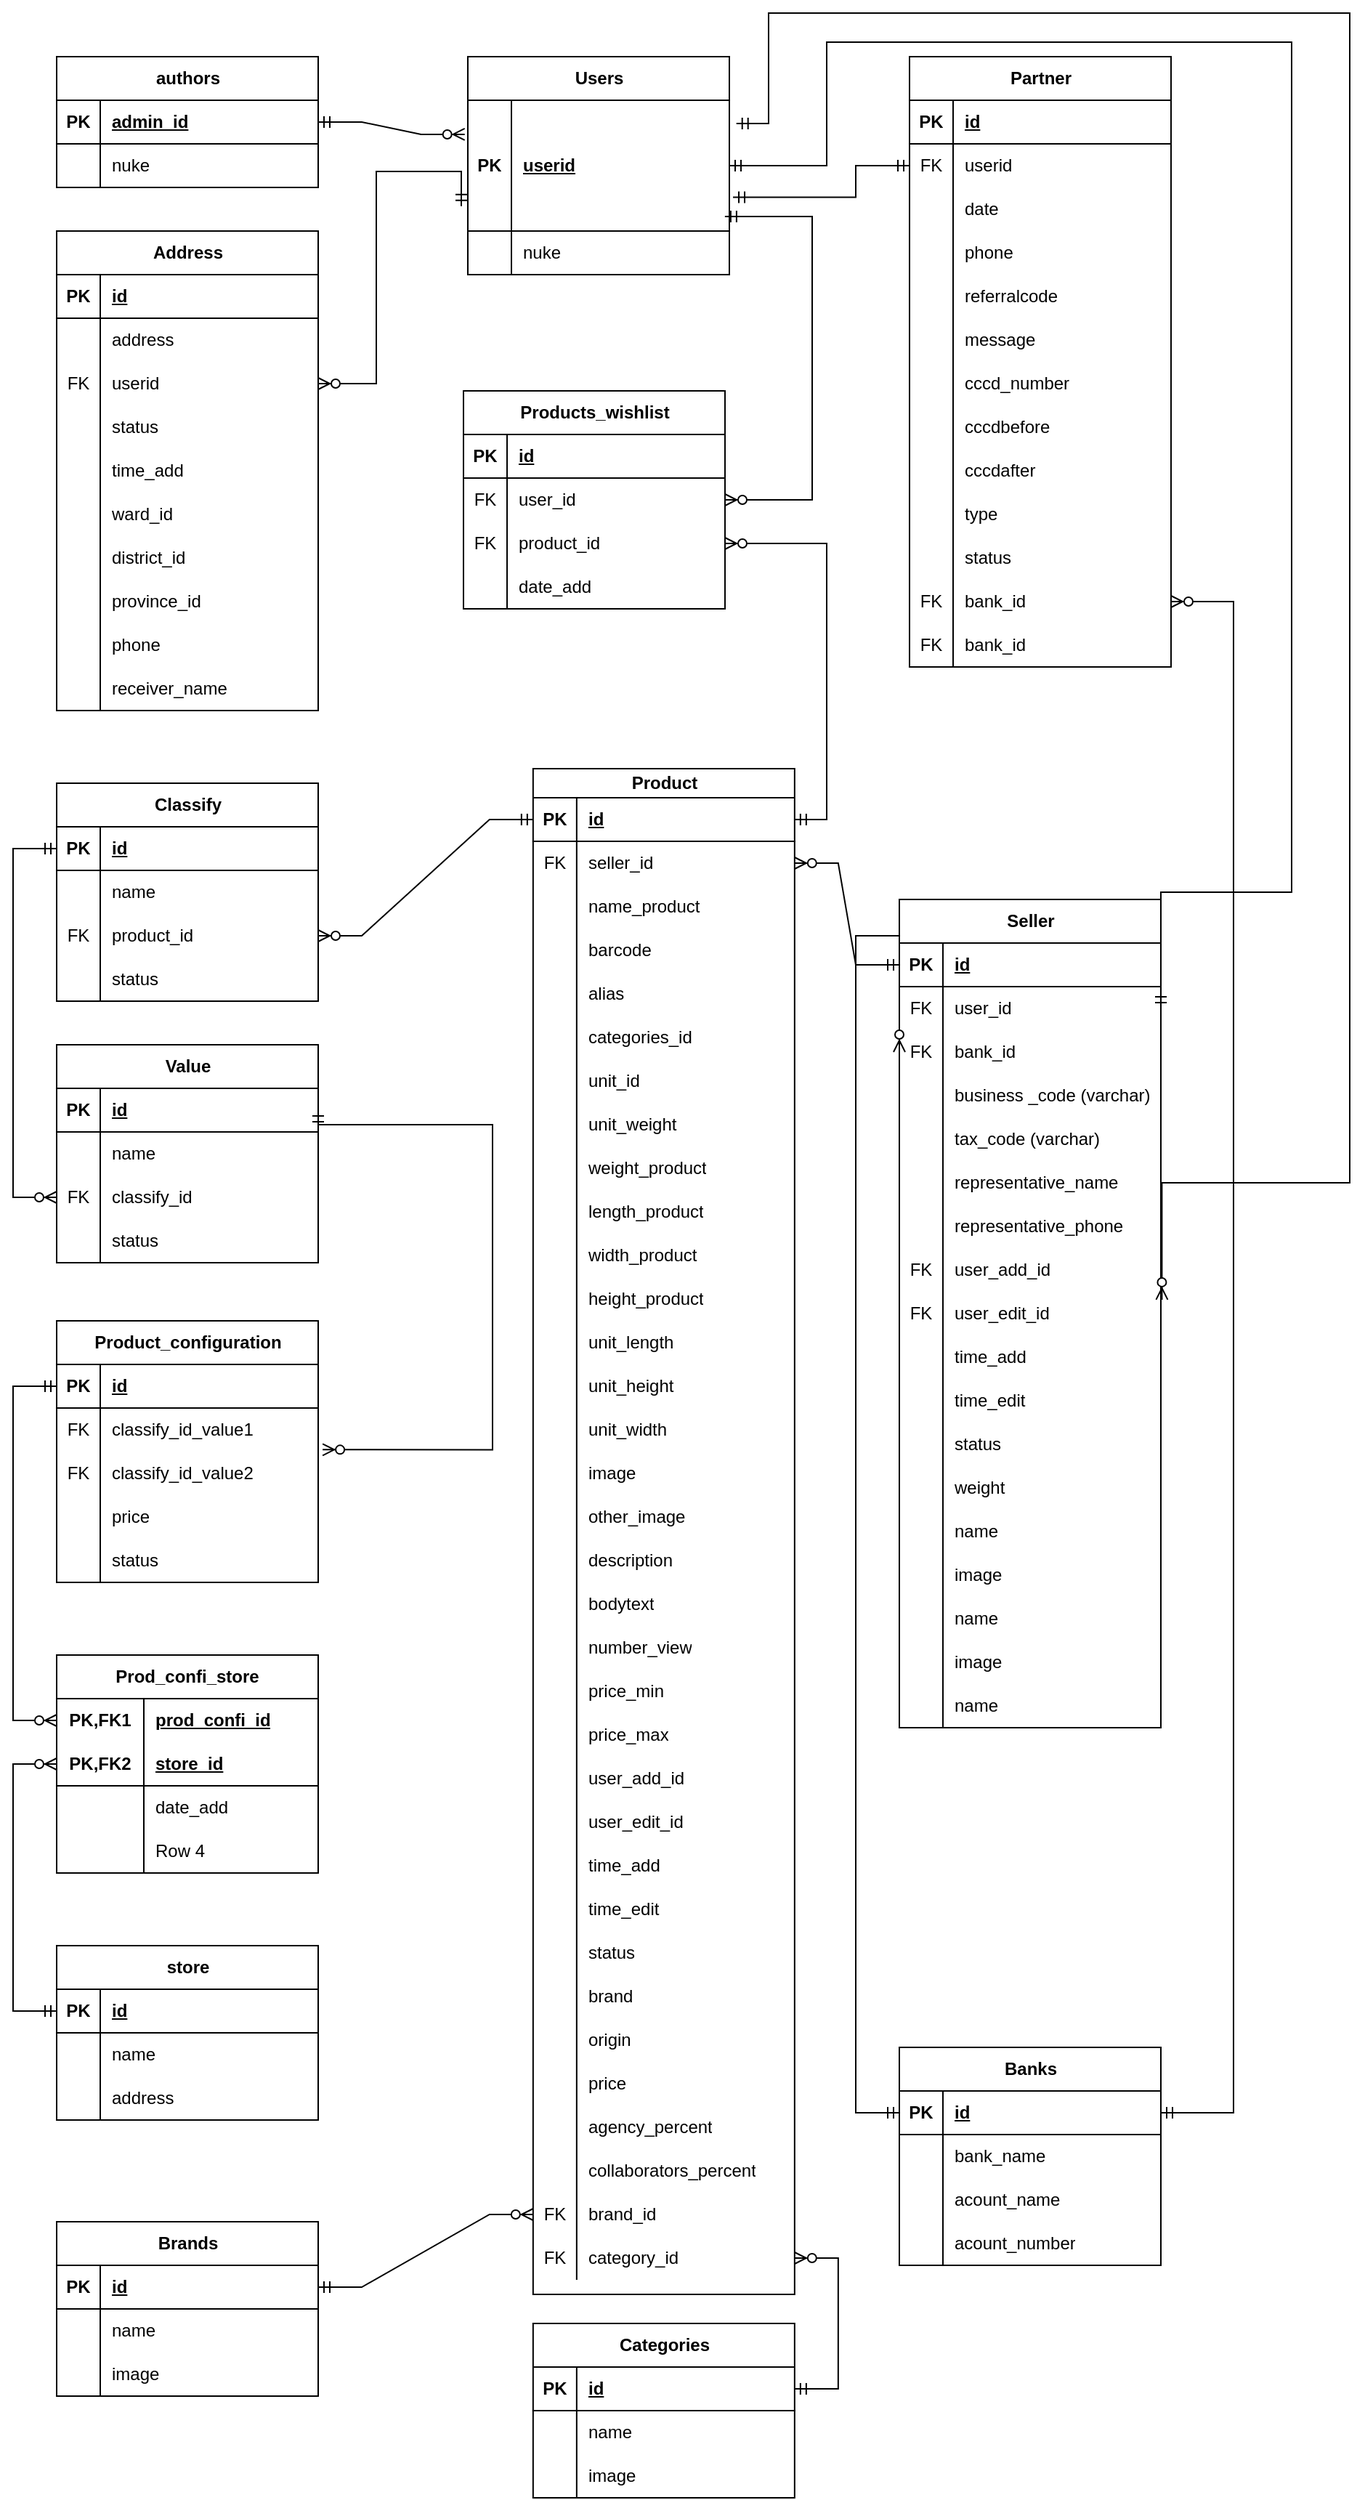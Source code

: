 <mxfile version="21.2.2" type="device">
  <diagram name="Trang-1" id="7NI-XMNM7wTJPSfa4qpM">
    <mxGraphModel dx="1485" dy="1772" grid="1" gridSize="10" guides="1" tooltips="1" connect="1" arrows="1" fold="1" page="1" pageScale="1" pageWidth="827" pageHeight="1169" math="0" shadow="0">
      <root>
        <mxCell id="0" />
        <mxCell id="1" parent="0" />
        <mxCell id="6rzrr5OUyMfei9UMwLIz-178" value="Partner" style="shape=table;startSize=30;container=1;collapsible=1;childLayout=tableLayout;fixedRows=1;rowLines=0;fontStyle=1;align=center;resizeLast=1;html=1;" vertex="1" parent="1">
          <mxGeometry x="627" y="-1120" width="180" height="420" as="geometry" />
        </mxCell>
        <mxCell id="6rzrr5OUyMfei9UMwLIz-179" value="" style="shape=tableRow;horizontal=0;startSize=0;swimlaneHead=0;swimlaneBody=0;fillColor=none;collapsible=0;dropTarget=0;points=[[0,0.5],[1,0.5]];portConstraint=eastwest;top=0;left=0;right=0;bottom=1;" vertex="1" parent="6rzrr5OUyMfei9UMwLIz-178">
          <mxGeometry y="30" width="180" height="30" as="geometry" />
        </mxCell>
        <mxCell id="6rzrr5OUyMfei9UMwLIz-180" value="PK" style="shape=partialRectangle;connectable=0;fillColor=none;top=0;left=0;bottom=0;right=0;fontStyle=1;overflow=hidden;whiteSpace=wrap;html=1;" vertex="1" parent="6rzrr5OUyMfei9UMwLIz-179">
          <mxGeometry width="30" height="30" as="geometry">
            <mxRectangle width="30" height="30" as="alternateBounds" />
          </mxGeometry>
        </mxCell>
        <mxCell id="6rzrr5OUyMfei9UMwLIz-181" value="id" style="shape=partialRectangle;connectable=0;fillColor=none;top=0;left=0;bottom=0;right=0;align=left;spacingLeft=6;fontStyle=5;overflow=hidden;whiteSpace=wrap;html=1;" vertex="1" parent="6rzrr5OUyMfei9UMwLIz-179">
          <mxGeometry x="30" width="150" height="30" as="geometry">
            <mxRectangle width="150" height="30" as="alternateBounds" />
          </mxGeometry>
        </mxCell>
        <mxCell id="6rzrr5OUyMfei9UMwLIz-525" value="" style="shape=tableRow;horizontal=0;startSize=0;swimlaneHead=0;swimlaneBody=0;fillColor=none;collapsible=0;dropTarget=0;points=[[0,0.5],[1,0.5]];portConstraint=eastwest;top=0;left=0;right=0;bottom=0;" vertex="1" parent="6rzrr5OUyMfei9UMwLIz-178">
          <mxGeometry y="60" width="180" height="30" as="geometry" />
        </mxCell>
        <mxCell id="6rzrr5OUyMfei9UMwLIz-526" value="FK" style="shape=partialRectangle;connectable=0;fillColor=none;top=0;left=0;bottom=0;right=0;editable=1;overflow=hidden;whiteSpace=wrap;html=1;" vertex="1" parent="6rzrr5OUyMfei9UMwLIz-525">
          <mxGeometry width="30" height="30" as="geometry">
            <mxRectangle width="30" height="30" as="alternateBounds" />
          </mxGeometry>
        </mxCell>
        <mxCell id="6rzrr5OUyMfei9UMwLIz-527" value="userid" style="shape=partialRectangle;connectable=0;fillColor=none;top=0;left=0;bottom=0;right=0;align=left;spacingLeft=6;overflow=hidden;whiteSpace=wrap;html=1;" vertex="1" parent="6rzrr5OUyMfei9UMwLIz-525">
          <mxGeometry x="30" width="150" height="30" as="geometry">
            <mxRectangle width="150" height="30" as="alternateBounds" />
          </mxGeometry>
        </mxCell>
        <mxCell id="6rzrr5OUyMfei9UMwLIz-530" value="" style="shape=tableRow;horizontal=0;startSize=0;swimlaneHead=0;swimlaneBody=0;fillColor=none;collapsible=0;dropTarget=0;points=[[0,0.5],[1,0.5]];portConstraint=eastwest;top=0;left=0;right=0;bottom=0;" vertex="1" parent="6rzrr5OUyMfei9UMwLIz-178">
          <mxGeometry y="90" width="180" height="30" as="geometry" />
        </mxCell>
        <mxCell id="6rzrr5OUyMfei9UMwLIz-531" value="" style="shape=partialRectangle;connectable=0;fillColor=none;top=0;left=0;bottom=0;right=0;editable=1;overflow=hidden;whiteSpace=wrap;html=1;" vertex="1" parent="6rzrr5OUyMfei9UMwLIz-530">
          <mxGeometry width="30" height="30" as="geometry">
            <mxRectangle width="30" height="30" as="alternateBounds" />
          </mxGeometry>
        </mxCell>
        <mxCell id="6rzrr5OUyMfei9UMwLIz-532" value="date" style="shape=partialRectangle;connectable=0;fillColor=none;top=0;left=0;bottom=0;right=0;align=left;spacingLeft=6;overflow=hidden;whiteSpace=wrap;html=1;" vertex="1" parent="6rzrr5OUyMfei9UMwLIz-530">
          <mxGeometry x="30" width="150" height="30" as="geometry">
            <mxRectangle width="150" height="30" as="alternateBounds" />
          </mxGeometry>
        </mxCell>
        <mxCell id="6rzrr5OUyMfei9UMwLIz-185" value="" style="shape=tableRow;horizontal=0;startSize=0;swimlaneHead=0;swimlaneBody=0;fillColor=none;collapsible=0;dropTarget=0;points=[[0,0.5],[1,0.5]];portConstraint=eastwest;top=0;left=0;right=0;bottom=0;" vertex="1" parent="6rzrr5OUyMfei9UMwLIz-178">
          <mxGeometry y="120" width="180" height="30" as="geometry" />
        </mxCell>
        <mxCell id="6rzrr5OUyMfei9UMwLIz-186" value="" style="shape=partialRectangle;connectable=0;fillColor=none;top=0;left=0;bottom=0;right=0;editable=1;overflow=hidden;whiteSpace=wrap;html=1;" vertex="1" parent="6rzrr5OUyMfei9UMwLIz-185">
          <mxGeometry width="30" height="30" as="geometry">
            <mxRectangle width="30" height="30" as="alternateBounds" />
          </mxGeometry>
        </mxCell>
        <mxCell id="6rzrr5OUyMfei9UMwLIz-187" value="phone" style="shape=partialRectangle;connectable=0;fillColor=none;top=0;left=0;bottom=0;right=0;align=left;spacingLeft=6;overflow=hidden;whiteSpace=wrap;html=1;" vertex="1" parent="6rzrr5OUyMfei9UMwLIz-185">
          <mxGeometry x="30" width="150" height="30" as="geometry">
            <mxRectangle width="150" height="30" as="alternateBounds" />
          </mxGeometry>
        </mxCell>
        <mxCell id="6rzrr5OUyMfei9UMwLIz-191" value="" style="shape=tableRow;horizontal=0;startSize=0;swimlaneHead=0;swimlaneBody=0;fillColor=none;collapsible=0;dropTarget=0;points=[[0,0.5],[1,0.5]];portConstraint=eastwest;top=0;left=0;right=0;bottom=0;" vertex="1" parent="6rzrr5OUyMfei9UMwLIz-178">
          <mxGeometry y="150" width="180" height="30" as="geometry" />
        </mxCell>
        <mxCell id="6rzrr5OUyMfei9UMwLIz-192" value="" style="shape=partialRectangle;connectable=0;fillColor=none;top=0;left=0;bottom=0;right=0;editable=1;overflow=hidden;whiteSpace=wrap;html=1;" vertex="1" parent="6rzrr5OUyMfei9UMwLIz-191">
          <mxGeometry width="30" height="30" as="geometry">
            <mxRectangle width="30" height="30" as="alternateBounds" />
          </mxGeometry>
        </mxCell>
        <mxCell id="6rzrr5OUyMfei9UMwLIz-193" value="referralcode" style="shape=partialRectangle;connectable=0;fillColor=none;top=0;left=0;bottom=0;right=0;align=left;spacingLeft=6;overflow=hidden;whiteSpace=wrap;html=1;" vertex="1" parent="6rzrr5OUyMfei9UMwLIz-191">
          <mxGeometry x="30" width="150" height="30" as="geometry">
            <mxRectangle width="150" height="30" as="alternateBounds" />
          </mxGeometry>
        </mxCell>
        <mxCell id="6rzrr5OUyMfei9UMwLIz-194" value="" style="shape=tableRow;horizontal=0;startSize=0;swimlaneHead=0;swimlaneBody=0;fillColor=none;collapsible=0;dropTarget=0;points=[[0,0.5],[1,0.5]];portConstraint=eastwest;top=0;left=0;right=0;bottom=0;" vertex="1" parent="6rzrr5OUyMfei9UMwLIz-178">
          <mxGeometry y="180" width="180" height="30" as="geometry" />
        </mxCell>
        <mxCell id="6rzrr5OUyMfei9UMwLIz-195" value="" style="shape=partialRectangle;connectable=0;fillColor=none;top=0;left=0;bottom=0;right=0;editable=1;overflow=hidden;whiteSpace=wrap;html=1;" vertex="1" parent="6rzrr5OUyMfei9UMwLIz-194">
          <mxGeometry width="30" height="30" as="geometry">
            <mxRectangle width="30" height="30" as="alternateBounds" />
          </mxGeometry>
        </mxCell>
        <mxCell id="6rzrr5OUyMfei9UMwLIz-196" value="message" style="shape=partialRectangle;connectable=0;fillColor=none;top=0;left=0;bottom=0;right=0;align=left;spacingLeft=6;overflow=hidden;whiteSpace=wrap;html=1;" vertex="1" parent="6rzrr5OUyMfei9UMwLIz-194">
          <mxGeometry x="30" width="150" height="30" as="geometry">
            <mxRectangle width="150" height="30" as="alternateBounds" />
          </mxGeometry>
        </mxCell>
        <mxCell id="6rzrr5OUyMfei9UMwLIz-533" value="" style="shape=tableRow;horizontal=0;startSize=0;swimlaneHead=0;swimlaneBody=0;fillColor=none;collapsible=0;dropTarget=0;points=[[0,0.5],[1,0.5]];portConstraint=eastwest;top=0;left=0;right=0;bottom=0;" vertex="1" parent="6rzrr5OUyMfei9UMwLIz-178">
          <mxGeometry y="210" width="180" height="30" as="geometry" />
        </mxCell>
        <mxCell id="6rzrr5OUyMfei9UMwLIz-534" value="" style="shape=partialRectangle;connectable=0;fillColor=none;top=0;left=0;bottom=0;right=0;editable=1;overflow=hidden;whiteSpace=wrap;html=1;" vertex="1" parent="6rzrr5OUyMfei9UMwLIz-533">
          <mxGeometry width="30" height="30" as="geometry">
            <mxRectangle width="30" height="30" as="alternateBounds" />
          </mxGeometry>
        </mxCell>
        <mxCell id="6rzrr5OUyMfei9UMwLIz-535" value="cccd_number" style="shape=partialRectangle;connectable=0;fillColor=none;top=0;left=0;bottom=0;right=0;align=left;spacingLeft=6;overflow=hidden;whiteSpace=wrap;html=1;" vertex="1" parent="6rzrr5OUyMfei9UMwLIz-533">
          <mxGeometry x="30" width="150" height="30" as="geometry">
            <mxRectangle width="150" height="30" as="alternateBounds" />
          </mxGeometry>
        </mxCell>
        <mxCell id="6rzrr5OUyMfei9UMwLIz-536" value="" style="shape=tableRow;horizontal=0;startSize=0;swimlaneHead=0;swimlaneBody=0;fillColor=none;collapsible=0;dropTarget=0;points=[[0,0.5],[1,0.5]];portConstraint=eastwest;top=0;left=0;right=0;bottom=0;" vertex="1" parent="6rzrr5OUyMfei9UMwLIz-178">
          <mxGeometry y="240" width="180" height="30" as="geometry" />
        </mxCell>
        <mxCell id="6rzrr5OUyMfei9UMwLIz-537" value="" style="shape=partialRectangle;connectable=0;fillColor=none;top=0;left=0;bottom=0;right=0;editable=1;overflow=hidden;whiteSpace=wrap;html=1;" vertex="1" parent="6rzrr5OUyMfei9UMwLIz-536">
          <mxGeometry width="30" height="30" as="geometry">
            <mxRectangle width="30" height="30" as="alternateBounds" />
          </mxGeometry>
        </mxCell>
        <mxCell id="6rzrr5OUyMfei9UMwLIz-538" value="cccdbefore" style="shape=partialRectangle;connectable=0;fillColor=none;top=0;left=0;bottom=0;right=0;align=left;spacingLeft=6;overflow=hidden;whiteSpace=wrap;html=1;" vertex="1" parent="6rzrr5OUyMfei9UMwLIz-536">
          <mxGeometry x="30" width="150" height="30" as="geometry">
            <mxRectangle width="150" height="30" as="alternateBounds" />
          </mxGeometry>
        </mxCell>
        <mxCell id="6rzrr5OUyMfei9UMwLIz-539" value="" style="shape=tableRow;horizontal=0;startSize=0;swimlaneHead=0;swimlaneBody=0;fillColor=none;collapsible=0;dropTarget=0;points=[[0,0.5],[1,0.5]];portConstraint=eastwest;top=0;left=0;right=0;bottom=0;" vertex="1" parent="6rzrr5OUyMfei9UMwLIz-178">
          <mxGeometry y="270" width="180" height="30" as="geometry" />
        </mxCell>
        <mxCell id="6rzrr5OUyMfei9UMwLIz-540" value="" style="shape=partialRectangle;connectable=0;fillColor=none;top=0;left=0;bottom=0;right=0;editable=1;overflow=hidden;whiteSpace=wrap;html=1;" vertex="1" parent="6rzrr5OUyMfei9UMwLIz-539">
          <mxGeometry width="30" height="30" as="geometry">
            <mxRectangle width="30" height="30" as="alternateBounds" />
          </mxGeometry>
        </mxCell>
        <mxCell id="6rzrr5OUyMfei9UMwLIz-541" value="cccdafter" style="shape=partialRectangle;connectable=0;fillColor=none;top=0;left=0;bottom=0;right=0;align=left;spacingLeft=6;overflow=hidden;whiteSpace=wrap;html=1;" vertex="1" parent="6rzrr5OUyMfei9UMwLIz-539">
          <mxGeometry x="30" width="150" height="30" as="geometry">
            <mxRectangle width="150" height="30" as="alternateBounds" />
          </mxGeometry>
        </mxCell>
        <mxCell id="6rzrr5OUyMfei9UMwLIz-197" value="" style="shape=tableRow;horizontal=0;startSize=0;swimlaneHead=0;swimlaneBody=0;fillColor=none;collapsible=0;dropTarget=0;points=[[0,0.5],[1,0.5]];portConstraint=eastwest;top=0;left=0;right=0;bottom=0;" vertex="1" parent="6rzrr5OUyMfei9UMwLIz-178">
          <mxGeometry y="300" width="180" height="30" as="geometry" />
        </mxCell>
        <mxCell id="6rzrr5OUyMfei9UMwLIz-198" value="" style="shape=partialRectangle;connectable=0;fillColor=none;top=0;left=0;bottom=0;right=0;editable=1;overflow=hidden;whiteSpace=wrap;html=1;" vertex="1" parent="6rzrr5OUyMfei9UMwLIz-197">
          <mxGeometry width="30" height="30" as="geometry">
            <mxRectangle width="30" height="30" as="alternateBounds" />
          </mxGeometry>
        </mxCell>
        <mxCell id="6rzrr5OUyMfei9UMwLIz-199" value="type" style="shape=partialRectangle;connectable=0;fillColor=none;top=0;left=0;bottom=0;right=0;align=left;spacingLeft=6;overflow=hidden;whiteSpace=wrap;html=1;" vertex="1" parent="6rzrr5OUyMfei9UMwLIz-197">
          <mxGeometry x="30" width="150" height="30" as="geometry">
            <mxRectangle width="150" height="30" as="alternateBounds" />
          </mxGeometry>
        </mxCell>
        <mxCell id="6rzrr5OUyMfei9UMwLIz-542" value="" style="shape=tableRow;horizontal=0;startSize=0;swimlaneHead=0;swimlaneBody=0;fillColor=none;collapsible=0;dropTarget=0;points=[[0,0.5],[1,0.5]];portConstraint=eastwest;top=0;left=0;right=0;bottom=0;" vertex="1" parent="6rzrr5OUyMfei9UMwLIz-178">
          <mxGeometry y="330" width="180" height="30" as="geometry" />
        </mxCell>
        <mxCell id="6rzrr5OUyMfei9UMwLIz-543" value="" style="shape=partialRectangle;connectable=0;fillColor=none;top=0;left=0;bottom=0;right=0;editable=1;overflow=hidden;whiteSpace=wrap;html=1;" vertex="1" parent="6rzrr5OUyMfei9UMwLIz-542">
          <mxGeometry width="30" height="30" as="geometry">
            <mxRectangle width="30" height="30" as="alternateBounds" />
          </mxGeometry>
        </mxCell>
        <mxCell id="6rzrr5OUyMfei9UMwLIz-544" value="status" style="shape=partialRectangle;connectable=0;fillColor=none;top=0;left=0;bottom=0;right=0;align=left;spacingLeft=6;overflow=hidden;whiteSpace=wrap;html=1;" vertex="1" parent="6rzrr5OUyMfei9UMwLIz-542">
          <mxGeometry x="30" width="150" height="30" as="geometry">
            <mxRectangle width="150" height="30" as="alternateBounds" />
          </mxGeometry>
        </mxCell>
        <mxCell id="6rzrr5OUyMfei9UMwLIz-943" value="" style="shape=tableRow;horizontal=0;startSize=0;swimlaneHead=0;swimlaneBody=0;fillColor=none;collapsible=0;dropTarget=0;points=[[0,0.5],[1,0.5]];portConstraint=eastwest;top=0;left=0;right=0;bottom=0;" vertex="1" parent="6rzrr5OUyMfei9UMwLIz-178">
          <mxGeometry y="360" width="180" height="30" as="geometry" />
        </mxCell>
        <mxCell id="6rzrr5OUyMfei9UMwLIz-944" value="FK" style="shape=partialRectangle;connectable=0;fillColor=none;top=0;left=0;bottom=0;right=0;editable=1;overflow=hidden;whiteSpace=wrap;html=1;" vertex="1" parent="6rzrr5OUyMfei9UMwLIz-943">
          <mxGeometry width="30" height="30" as="geometry">
            <mxRectangle width="30" height="30" as="alternateBounds" />
          </mxGeometry>
        </mxCell>
        <mxCell id="6rzrr5OUyMfei9UMwLIz-945" value="bank_id" style="shape=partialRectangle;connectable=0;fillColor=none;top=0;left=0;bottom=0;right=0;align=left;spacingLeft=6;overflow=hidden;whiteSpace=wrap;html=1;" vertex="1" parent="6rzrr5OUyMfei9UMwLIz-943">
          <mxGeometry x="30" width="150" height="30" as="geometry">
            <mxRectangle width="150" height="30" as="alternateBounds" />
          </mxGeometry>
        </mxCell>
        <mxCell id="6rzrr5OUyMfei9UMwLIz-1101" value="" style="shape=tableRow;horizontal=0;startSize=0;swimlaneHead=0;swimlaneBody=0;fillColor=none;collapsible=0;dropTarget=0;points=[[0,0.5],[1,0.5]];portConstraint=eastwest;top=0;left=0;right=0;bottom=0;" vertex="1" parent="6rzrr5OUyMfei9UMwLIz-178">
          <mxGeometry y="390" width="180" height="30" as="geometry" />
        </mxCell>
        <mxCell id="6rzrr5OUyMfei9UMwLIz-1102" value="FK" style="shape=partialRectangle;connectable=0;fillColor=none;top=0;left=0;bottom=0;right=0;editable=1;overflow=hidden;whiteSpace=wrap;html=1;" vertex="1" parent="6rzrr5OUyMfei9UMwLIz-1101">
          <mxGeometry width="30" height="30" as="geometry">
            <mxRectangle width="30" height="30" as="alternateBounds" />
          </mxGeometry>
        </mxCell>
        <mxCell id="6rzrr5OUyMfei9UMwLIz-1103" value="bank_id" style="shape=partialRectangle;connectable=0;fillColor=none;top=0;left=0;bottom=0;right=0;align=left;spacingLeft=6;overflow=hidden;whiteSpace=wrap;html=1;" vertex="1" parent="6rzrr5OUyMfei9UMwLIz-1101">
          <mxGeometry x="30" width="150" height="30" as="geometry">
            <mxRectangle width="150" height="30" as="alternateBounds" />
          </mxGeometry>
        </mxCell>
        <mxCell id="6rzrr5OUyMfei9UMwLIz-226" value="Product" style="shape=table;startSize=20;container=1;collapsible=1;childLayout=tableLayout;fixedRows=1;rowLines=0;fontStyle=1;align=center;resizeLast=1;html=1;" vertex="1" parent="1">
          <mxGeometry x="367.92" y="-630" width="180" height="1050" as="geometry" />
        </mxCell>
        <mxCell id="6rzrr5OUyMfei9UMwLIz-227" value="" style="shape=tableRow;horizontal=0;startSize=0;swimlaneHead=0;swimlaneBody=0;fillColor=none;collapsible=0;dropTarget=0;points=[[0,0.5],[1,0.5]];portConstraint=eastwest;top=0;left=0;right=0;bottom=1;" vertex="1" parent="6rzrr5OUyMfei9UMwLIz-226">
          <mxGeometry y="20" width="180" height="30" as="geometry" />
        </mxCell>
        <mxCell id="6rzrr5OUyMfei9UMwLIz-228" value="PK" style="shape=partialRectangle;connectable=0;fillColor=none;top=0;left=0;bottom=0;right=0;fontStyle=1;overflow=hidden;whiteSpace=wrap;html=1;" vertex="1" parent="6rzrr5OUyMfei9UMwLIz-227">
          <mxGeometry width="30" height="30" as="geometry">
            <mxRectangle width="30" height="30" as="alternateBounds" />
          </mxGeometry>
        </mxCell>
        <mxCell id="6rzrr5OUyMfei9UMwLIz-229" value="id" style="shape=partialRectangle;connectable=0;fillColor=none;top=0;left=0;bottom=0;right=0;align=left;spacingLeft=6;fontStyle=5;overflow=hidden;whiteSpace=wrap;html=1;" vertex="1" parent="6rzrr5OUyMfei9UMwLIz-227">
          <mxGeometry x="30" width="150" height="30" as="geometry">
            <mxRectangle width="150" height="30" as="alternateBounds" />
          </mxGeometry>
        </mxCell>
        <mxCell id="6rzrr5OUyMfei9UMwLIz-230" value="" style="shape=tableRow;horizontal=0;startSize=0;swimlaneHead=0;swimlaneBody=0;fillColor=none;collapsible=0;dropTarget=0;points=[[0,0.5],[1,0.5]];portConstraint=eastwest;top=0;left=0;right=0;bottom=0;" vertex="1" parent="6rzrr5OUyMfei9UMwLIz-226">
          <mxGeometry y="50" width="180" height="30" as="geometry" />
        </mxCell>
        <mxCell id="6rzrr5OUyMfei9UMwLIz-231" value="FK" style="shape=partialRectangle;connectable=0;fillColor=none;top=0;left=0;bottom=0;right=0;editable=1;overflow=hidden;whiteSpace=wrap;html=1;" vertex="1" parent="6rzrr5OUyMfei9UMwLIz-230">
          <mxGeometry width="30" height="30" as="geometry">
            <mxRectangle width="30" height="30" as="alternateBounds" />
          </mxGeometry>
        </mxCell>
        <mxCell id="6rzrr5OUyMfei9UMwLIz-232" value="seller_id" style="shape=partialRectangle;connectable=0;fillColor=none;top=0;left=0;bottom=0;right=0;align=left;spacingLeft=6;overflow=hidden;whiteSpace=wrap;html=1;" vertex="1" parent="6rzrr5OUyMfei9UMwLIz-230">
          <mxGeometry x="30" width="150" height="30" as="geometry">
            <mxRectangle width="150" height="30" as="alternateBounds" />
          </mxGeometry>
        </mxCell>
        <mxCell id="6rzrr5OUyMfei9UMwLIz-236" value="" style="shape=tableRow;horizontal=0;startSize=0;swimlaneHead=0;swimlaneBody=0;fillColor=none;collapsible=0;dropTarget=0;points=[[0,0.5],[1,0.5]];portConstraint=eastwest;top=0;left=0;right=0;bottom=0;" vertex="1" parent="6rzrr5OUyMfei9UMwLIz-226">
          <mxGeometry y="80" width="180" height="30" as="geometry" />
        </mxCell>
        <mxCell id="6rzrr5OUyMfei9UMwLIz-237" value="" style="shape=partialRectangle;connectable=0;fillColor=none;top=0;left=0;bottom=0;right=0;editable=1;overflow=hidden;whiteSpace=wrap;html=1;" vertex="1" parent="6rzrr5OUyMfei9UMwLIz-236">
          <mxGeometry width="30" height="30" as="geometry">
            <mxRectangle width="30" height="30" as="alternateBounds" />
          </mxGeometry>
        </mxCell>
        <mxCell id="6rzrr5OUyMfei9UMwLIz-238" value="name_product" style="shape=partialRectangle;connectable=0;fillColor=none;top=0;left=0;bottom=0;right=0;align=left;spacingLeft=6;overflow=hidden;whiteSpace=wrap;html=1;" vertex="1" parent="6rzrr5OUyMfei9UMwLIz-236">
          <mxGeometry x="30" width="150" height="30" as="geometry">
            <mxRectangle width="150" height="30" as="alternateBounds" />
          </mxGeometry>
        </mxCell>
        <mxCell id="6rzrr5OUyMfei9UMwLIz-233" value="" style="shape=tableRow;horizontal=0;startSize=0;swimlaneHead=0;swimlaneBody=0;fillColor=none;collapsible=0;dropTarget=0;points=[[0,0.5],[1,0.5]];portConstraint=eastwest;top=0;left=0;right=0;bottom=0;" vertex="1" parent="6rzrr5OUyMfei9UMwLIz-226">
          <mxGeometry y="110" width="180" height="30" as="geometry" />
        </mxCell>
        <mxCell id="6rzrr5OUyMfei9UMwLIz-234" value="" style="shape=partialRectangle;connectable=0;fillColor=none;top=0;left=0;bottom=0;right=0;editable=1;overflow=hidden;whiteSpace=wrap;html=1;" vertex="1" parent="6rzrr5OUyMfei9UMwLIz-233">
          <mxGeometry width="30" height="30" as="geometry">
            <mxRectangle width="30" height="30" as="alternateBounds" />
          </mxGeometry>
        </mxCell>
        <mxCell id="6rzrr5OUyMfei9UMwLIz-235" value="barcode" style="shape=partialRectangle;connectable=0;fillColor=none;top=0;left=0;bottom=0;right=0;align=left;spacingLeft=6;overflow=hidden;whiteSpace=wrap;html=1;" vertex="1" parent="6rzrr5OUyMfei9UMwLIz-233">
          <mxGeometry x="30" width="150" height="30" as="geometry">
            <mxRectangle width="150" height="30" as="alternateBounds" />
          </mxGeometry>
        </mxCell>
        <mxCell id="6rzrr5OUyMfei9UMwLIz-245" value="" style="shape=tableRow;horizontal=0;startSize=0;swimlaneHead=0;swimlaneBody=0;fillColor=none;collapsible=0;dropTarget=0;points=[[0,0.5],[1,0.5]];portConstraint=eastwest;top=0;left=0;right=0;bottom=0;" vertex="1" parent="6rzrr5OUyMfei9UMwLIz-226">
          <mxGeometry y="140" width="180" height="30" as="geometry" />
        </mxCell>
        <mxCell id="6rzrr5OUyMfei9UMwLIz-246" value="" style="shape=partialRectangle;connectable=0;fillColor=none;top=0;left=0;bottom=0;right=0;editable=1;overflow=hidden;whiteSpace=wrap;html=1;" vertex="1" parent="6rzrr5OUyMfei9UMwLIz-245">
          <mxGeometry width="30" height="30" as="geometry">
            <mxRectangle width="30" height="30" as="alternateBounds" />
          </mxGeometry>
        </mxCell>
        <mxCell id="6rzrr5OUyMfei9UMwLIz-247" value="alias" style="shape=partialRectangle;connectable=0;fillColor=none;top=0;left=0;bottom=0;right=0;align=left;spacingLeft=6;overflow=hidden;whiteSpace=wrap;html=1;" vertex="1" parent="6rzrr5OUyMfei9UMwLIz-245">
          <mxGeometry x="30" width="150" height="30" as="geometry">
            <mxRectangle width="150" height="30" as="alternateBounds" />
          </mxGeometry>
        </mxCell>
        <mxCell id="6rzrr5OUyMfei9UMwLIz-248" value="" style="shape=tableRow;horizontal=0;startSize=0;swimlaneHead=0;swimlaneBody=0;fillColor=none;collapsible=0;dropTarget=0;points=[[0,0.5],[1,0.5]];portConstraint=eastwest;top=0;left=0;right=0;bottom=0;" vertex="1" parent="6rzrr5OUyMfei9UMwLIz-226">
          <mxGeometry y="170" width="180" height="30" as="geometry" />
        </mxCell>
        <mxCell id="6rzrr5OUyMfei9UMwLIz-249" value="" style="shape=partialRectangle;connectable=0;fillColor=none;top=0;left=0;bottom=0;right=0;editable=1;overflow=hidden;whiteSpace=wrap;html=1;" vertex="1" parent="6rzrr5OUyMfei9UMwLIz-248">
          <mxGeometry width="30" height="30" as="geometry">
            <mxRectangle width="30" height="30" as="alternateBounds" />
          </mxGeometry>
        </mxCell>
        <mxCell id="6rzrr5OUyMfei9UMwLIz-250" value="categories_id" style="shape=partialRectangle;connectable=0;fillColor=none;top=0;left=0;bottom=0;right=0;align=left;spacingLeft=6;overflow=hidden;whiteSpace=wrap;html=1;" vertex="1" parent="6rzrr5OUyMfei9UMwLIz-248">
          <mxGeometry x="30" width="150" height="30" as="geometry">
            <mxRectangle width="150" height="30" as="alternateBounds" />
          </mxGeometry>
        </mxCell>
        <mxCell id="6rzrr5OUyMfei9UMwLIz-251" value="" style="shape=tableRow;horizontal=0;startSize=0;swimlaneHead=0;swimlaneBody=0;fillColor=none;collapsible=0;dropTarget=0;points=[[0,0.5],[1,0.5]];portConstraint=eastwest;top=0;left=0;right=0;bottom=0;" vertex="1" parent="6rzrr5OUyMfei9UMwLIz-226">
          <mxGeometry y="200" width="180" height="30" as="geometry" />
        </mxCell>
        <mxCell id="6rzrr5OUyMfei9UMwLIz-252" value="" style="shape=partialRectangle;connectable=0;fillColor=none;top=0;left=0;bottom=0;right=0;editable=1;overflow=hidden;whiteSpace=wrap;html=1;" vertex="1" parent="6rzrr5OUyMfei9UMwLIz-251">
          <mxGeometry width="30" height="30" as="geometry">
            <mxRectangle width="30" height="30" as="alternateBounds" />
          </mxGeometry>
        </mxCell>
        <mxCell id="6rzrr5OUyMfei9UMwLIz-253" value="unit_id" style="shape=partialRectangle;connectable=0;fillColor=none;top=0;left=0;bottom=0;right=0;align=left;spacingLeft=6;overflow=hidden;whiteSpace=wrap;html=1;" vertex="1" parent="6rzrr5OUyMfei9UMwLIz-251">
          <mxGeometry x="30" width="150" height="30" as="geometry">
            <mxRectangle width="150" height="30" as="alternateBounds" />
          </mxGeometry>
        </mxCell>
        <mxCell id="6rzrr5OUyMfei9UMwLIz-254" value="" style="shape=tableRow;horizontal=0;startSize=0;swimlaneHead=0;swimlaneBody=0;fillColor=none;collapsible=0;dropTarget=0;points=[[0,0.5],[1,0.5]];portConstraint=eastwest;top=0;left=0;right=0;bottom=0;" vertex="1" parent="6rzrr5OUyMfei9UMwLIz-226">
          <mxGeometry y="230" width="180" height="30" as="geometry" />
        </mxCell>
        <mxCell id="6rzrr5OUyMfei9UMwLIz-255" value="" style="shape=partialRectangle;connectable=0;fillColor=none;top=0;left=0;bottom=0;right=0;editable=1;overflow=hidden;whiteSpace=wrap;html=1;" vertex="1" parent="6rzrr5OUyMfei9UMwLIz-254">
          <mxGeometry width="30" height="30" as="geometry">
            <mxRectangle width="30" height="30" as="alternateBounds" />
          </mxGeometry>
        </mxCell>
        <mxCell id="6rzrr5OUyMfei9UMwLIz-256" value="unit_weight" style="shape=partialRectangle;connectable=0;fillColor=none;top=0;left=0;bottom=0;right=0;align=left;spacingLeft=6;overflow=hidden;whiteSpace=wrap;html=1;" vertex="1" parent="6rzrr5OUyMfei9UMwLIz-254">
          <mxGeometry x="30" width="150" height="30" as="geometry">
            <mxRectangle width="150" height="30" as="alternateBounds" />
          </mxGeometry>
        </mxCell>
        <mxCell id="6rzrr5OUyMfei9UMwLIz-257" value="" style="shape=tableRow;horizontal=0;startSize=0;swimlaneHead=0;swimlaneBody=0;fillColor=none;collapsible=0;dropTarget=0;points=[[0,0.5],[1,0.5]];portConstraint=eastwest;top=0;left=0;right=0;bottom=0;" vertex="1" parent="6rzrr5OUyMfei9UMwLIz-226">
          <mxGeometry y="260" width="180" height="30" as="geometry" />
        </mxCell>
        <mxCell id="6rzrr5OUyMfei9UMwLIz-258" value="" style="shape=partialRectangle;connectable=0;fillColor=none;top=0;left=0;bottom=0;right=0;editable=1;overflow=hidden;whiteSpace=wrap;html=1;" vertex="1" parent="6rzrr5OUyMfei9UMwLIz-257">
          <mxGeometry width="30" height="30" as="geometry">
            <mxRectangle width="30" height="30" as="alternateBounds" />
          </mxGeometry>
        </mxCell>
        <mxCell id="6rzrr5OUyMfei9UMwLIz-259" value="weight_product" style="shape=partialRectangle;connectable=0;fillColor=none;top=0;left=0;bottom=0;right=0;align=left;spacingLeft=6;overflow=hidden;whiteSpace=wrap;html=1;" vertex="1" parent="6rzrr5OUyMfei9UMwLIz-257">
          <mxGeometry x="30" width="150" height="30" as="geometry">
            <mxRectangle width="150" height="30" as="alternateBounds" />
          </mxGeometry>
        </mxCell>
        <mxCell id="6rzrr5OUyMfei9UMwLIz-260" value="" style="shape=tableRow;horizontal=0;startSize=0;swimlaneHead=0;swimlaneBody=0;fillColor=none;collapsible=0;dropTarget=0;points=[[0,0.5],[1,0.5]];portConstraint=eastwest;top=0;left=0;right=0;bottom=0;" vertex="1" parent="6rzrr5OUyMfei9UMwLIz-226">
          <mxGeometry y="290" width="180" height="30" as="geometry" />
        </mxCell>
        <mxCell id="6rzrr5OUyMfei9UMwLIz-261" value="" style="shape=partialRectangle;connectable=0;fillColor=none;top=0;left=0;bottom=0;right=0;editable=1;overflow=hidden;whiteSpace=wrap;html=1;" vertex="1" parent="6rzrr5OUyMfei9UMwLIz-260">
          <mxGeometry width="30" height="30" as="geometry">
            <mxRectangle width="30" height="30" as="alternateBounds" />
          </mxGeometry>
        </mxCell>
        <mxCell id="6rzrr5OUyMfei9UMwLIz-262" value="length_product" style="shape=partialRectangle;connectable=0;fillColor=none;top=0;left=0;bottom=0;right=0;align=left;spacingLeft=6;overflow=hidden;whiteSpace=wrap;html=1;" vertex="1" parent="6rzrr5OUyMfei9UMwLIz-260">
          <mxGeometry x="30" width="150" height="30" as="geometry">
            <mxRectangle width="150" height="30" as="alternateBounds" />
          </mxGeometry>
        </mxCell>
        <mxCell id="6rzrr5OUyMfei9UMwLIz-263" value="" style="shape=tableRow;horizontal=0;startSize=0;swimlaneHead=0;swimlaneBody=0;fillColor=none;collapsible=0;dropTarget=0;points=[[0,0.5],[1,0.5]];portConstraint=eastwest;top=0;left=0;right=0;bottom=0;" vertex="1" parent="6rzrr5OUyMfei9UMwLIz-226">
          <mxGeometry y="320" width="180" height="30" as="geometry" />
        </mxCell>
        <mxCell id="6rzrr5OUyMfei9UMwLIz-264" value="" style="shape=partialRectangle;connectable=0;fillColor=none;top=0;left=0;bottom=0;right=0;editable=1;overflow=hidden;whiteSpace=wrap;html=1;" vertex="1" parent="6rzrr5OUyMfei9UMwLIz-263">
          <mxGeometry width="30" height="30" as="geometry">
            <mxRectangle width="30" height="30" as="alternateBounds" />
          </mxGeometry>
        </mxCell>
        <mxCell id="6rzrr5OUyMfei9UMwLIz-265" value="width_product" style="shape=partialRectangle;connectable=0;fillColor=none;top=0;left=0;bottom=0;right=0;align=left;spacingLeft=6;overflow=hidden;whiteSpace=wrap;html=1;" vertex="1" parent="6rzrr5OUyMfei9UMwLIz-263">
          <mxGeometry x="30" width="150" height="30" as="geometry">
            <mxRectangle width="150" height="30" as="alternateBounds" />
          </mxGeometry>
        </mxCell>
        <mxCell id="6rzrr5OUyMfei9UMwLIz-266" value="" style="shape=tableRow;horizontal=0;startSize=0;swimlaneHead=0;swimlaneBody=0;fillColor=none;collapsible=0;dropTarget=0;points=[[0,0.5],[1,0.5]];portConstraint=eastwest;top=0;left=0;right=0;bottom=0;" vertex="1" parent="6rzrr5OUyMfei9UMwLIz-226">
          <mxGeometry y="350" width="180" height="30" as="geometry" />
        </mxCell>
        <mxCell id="6rzrr5OUyMfei9UMwLIz-267" value="" style="shape=partialRectangle;connectable=0;fillColor=none;top=0;left=0;bottom=0;right=0;editable=1;overflow=hidden;whiteSpace=wrap;html=1;" vertex="1" parent="6rzrr5OUyMfei9UMwLIz-266">
          <mxGeometry width="30" height="30" as="geometry">
            <mxRectangle width="30" height="30" as="alternateBounds" />
          </mxGeometry>
        </mxCell>
        <mxCell id="6rzrr5OUyMfei9UMwLIz-268" value="height_product" style="shape=partialRectangle;connectable=0;fillColor=none;top=0;left=0;bottom=0;right=0;align=left;spacingLeft=6;overflow=hidden;whiteSpace=wrap;html=1;" vertex="1" parent="6rzrr5OUyMfei9UMwLIz-266">
          <mxGeometry x="30" width="150" height="30" as="geometry">
            <mxRectangle width="150" height="30" as="alternateBounds" />
          </mxGeometry>
        </mxCell>
        <mxCell id="6rzrr5OUyMfei9UMwLIz-269" value="" style="shape=tableRow;horizontal=0;startSize=0;swimlaneHead=0;swimlaneBody=0;fillColor=none;collapsible=0;dropTarget=0;points=[[0,0.5],[1,0.5]];portConstraint=eastwest;top=0;left=0;right=0;bottom=0;" vertex="1" parent="6rzrr5OUyMfei9UMwLIz-226">
          <mxGeometry y="380" width="180" height="30" as="geometry" />
        </mxCell>
        <mxCell id="6rzrr5OUyMfei9UMwLIz-270" value="" style="shape=partialRectangle;connectable=0;fillColor=none;top=0;left=0;bottom=0;right=0;editable=1;overflow=hidden;whiteSpace=wrap;html=1;" vertex="1" parent="6rzrr5OUyMfei9UMwLIz-269">
          <mxGeometry width="30" height="30" as="geometry">
            <mxRectangle width="30" height="30" as="alternateBounds" />
          </mxGeometry>
        </mxCell>
        <mxCell id="6rzrr5OUyMfei9UMwLIz-271" value="unit_length" style="shape=partialRectangle;connectable=0;fillColor=none;top=0;left=0;bottom=0;right=0;align=left;spacingLeft=6;overflow=hidden;whiteSpace=wrap;html=1;" vertex="1" parent="6rzrr5OUyMfei9UMwLIz-269">
          <mxGeometry x="30" width="150" height="30" as="geometry">
            <mxRectangle width="150" height="30" as="alternateBounds" />
          </mxGeometry>
        </mxCell>
        <mxCell id="6rzrr5OUyMfei9UMwLIz-272" value="" style="shape=tableRow;horizontal=0;startSize=0;swimlaneHead=0;swimlaneBody=0;fillColor=none;collapsible=0;dropTarget=0;points=[[0,0.5],[1,0.5]];portConstraint=eastwest;top=0;left=0;right=0;bottom=0;" vertex="1" parent="6rzrr5OUyMfei9UMwLIz-226">
          <mxGeometry y="410" width="180" height="30" as="geometry" />
        </mxCell>
        <mxCell id="6rzrr5OUyMfei9UMwLIz-273" value="" style="shape=partialRectangle;connectable=0;fillColor=none;top=0;left=0;bottom=0;right=0;editable=1;overflow=hidden;whiteSpace=wrap;html=1;" vertex="1" parent="6rzrr5OUyMfei9UMwLIz-272">
          <mxGeometry width="30" height="30" as="geometry">
            <mxRectangle width="30" height="30" as="alternateBounds" />
          </mxGeometry>
        </mxCell>
        <mxCell id="6rzrr5OUyMfei9UMwLIz-274" value="unit_height" style="shape=partialRectangle;connectable=0;fillColor=none;top=0;left=0;bottom=0;right=0;align=left;spacingLeft=6;overflow=hidden;whiteSpace=wrap;html=1;" vertex="1" parent="6rzrr5OUyMfei9UMwLIz-272">
          <mxGeometry x="30" width="150" height="30" as="geometry">
            <mxRectangle width="150" height="30" as="alternateBounds" />
          </mxGeometry>
        </mxCell>
        <mxCell id="6rzrr5OUyMfei9UMwLIz-275" value="" style="shape=tableRow;horizontal=0;startSize=0;swimlaneHead=0;swimlaneBody=0;fillColor=none;collapsible=0;dropTarget=0;points=[[0,0.5],[1,0.5]];portConstraint=eastwest;top=0;left=0;right=0;bottom=0;" vertex="1" parent="6rzrr5OUyMfei9UMwLIz-226">
          <mxGeometry y="440" width="180" height="30" as="geometry" />
        </mxCell>
        <mxCell id="6rzrr5OUyMfei9UMwLIz-276" value="" style="shape=partialRectangle;connectable=0;fillColor=none;top=0;left=0;bottom=0;right=0;editable=1;overflow=hidden;whiteSpace=wrap;html=1;" vertex="1" parent="6rzrr5OUyMfei9UMwLIz-275">
          <mxGeometry width="30" height="30" as="geometry">
            <mxRectangle width="30" height="30" as="alternateBounds" />
          </mxGeometry>
        </mxCell>
        <mxCell id="6rzrr5OUyMfei9UMwLIz-277" value="unit_width" style="shape=partialRectangle;connectable=0;fillColor=none;top=0;left=0;bottom=0;right=0;align=left;spacingLeft=6;overflow=hidden;whiteSpace=wrap;html=1;" vertex="1" parent="6rzrr5OUyMfei9UMwLIz-275">
          <mxGeometry x="30" width="150" height="30" as="geometry">
            <mxRectangle width="150" height="30" as="alternateBounds" />
          </mxGeometry>
        </mxCell>
        <mxCell id="6rzrr5OUyMfei9UMwLIz-278" value="" style="shape=tableRow;horizontal=0;startSize=0;swimlaneHead=0;swimlaneBody=0;fillColor=none;collapsible=0;dropTarget=0;points=[[0,0.5],[1,0.5]];portConstraint=eastwest;top=0;left=0;right=0;bottom=0;" vertex="1" parent="6rzrr5OUyMfei9UMwLIz-226">
          <mxGeometry y="470" width="180" height="30" as="geometry" />
        </mxCell>
        <mxCell id="6rzrr5OUyMfei9UMwLIz-279" value="" style="shape=partialRectangle;connectable=0;fillColor=none;top=0;left=0;bottom=0;right=0;editable=1;overflow=hidden;whiteSpace=wrap;html=1;" vertex="1" parent="6rzrr5OUyMfei9UMwLIz-278">
          <mxGeometry width="30" height="30" as="geometry">
            <mxRectangle width="30" height="30" as="alternateBounds" />
          </mxGeometry>
        </mxCell>
        <mxCell id="6rzrr5OUyMfei9UMwLIz-280" value="image" style="shape=partialRectangle;connectable=0;fillColor=none;top=0;left=0;bottom=0;right=0;align=left;spacingLeft=6;overflow=hidden;whiteSpace=wrap;html=1;" vertex="1" parent="6rzrr5OUyMfei9UMwLIz-278">
          <mxGeometry x="30" width="150" height="30" as="geometry">
            <mxRectangle width="150" height="30" as="alternateBounds" />
          </mxGeometry>
        </mxCell>
        <mxCell id="6rzrr5OUyMfei9UMwLIz-281" value="" style="shape=tableRow;horizontal=0;startSize=0;swimlaneHead=0;swimlaneBody=0;fillColor=none;collapsible=0;dropTarget=0;points=[[0,0.5],[1,0.5]];portConstraint=eastwest;top=0;left=0;right=0;bottom=0;" vertex="1" parent="6rzrr5OUyMfei9UMwLIz-226">
          <mxGeometry y="500" width="180" height="30" as="geometry" />
        </mxCell>
        <mxCell id="6rzrr5OUyMfei9UMwLIz-282" value="" style="shape=partialRectangle;connectable=0;fillColor=none;top=0;left=0;bottom=0;right=0;editable=1;overflow=hidden;whiteSpace=wrap;html=1;" vertex="1" parent="6rzrr5OUyMfei9UMwLIz-281">
          <mxGeometry width="30" height="30" as="geometry">
            <mxRectangle width="30" height="30" as="alternateBounds" />
          </mxGeometry>
        </mxCell>
        <mxCell id="6rzrr5OUyMfei9UMwLIz-283" value="other_image" style="shape=partialRectangle;connectable=0;fillColor=none;top=0;left=0;bottom=0;right=0;align=left;spacingLeft=6;overflow=hidden;whiteSpace=wrap;html=1;" vertex="1" parent="6rzrr5OUyMfei9UMwLIz-281">
          <mxGeometry x="30" width="150" height="30" as="geometry">
            <mxRectangle width="150" height="30" as="alternateBounds" />
          </mxGeometry>
        </mxCell>
        <mxCell id="6rzrr5OUyMfei9UMwLIz-284" value="" style="shape=tableRow;horizontal=0;startSize=0;swimlaneHead=0;swimlaneBody=0;fillColor=none;collapsible=0;dropTarget=0;points=[[0,0.5],[1,0.5]];portConstraint=eastwest;top=0;left=0;right=0;bottom=0;" vertex="1" parent="6rzrr5OUyMfei9UMwLIz-226">
          <mxGeometry y="530" width="180" height="30" as="geometry" />
        </mxCell>
        <mxCell id="6rzrr5OUyMfei9UMwLIz-285" value="" style="shape=partialRectangle;connectable=0;fillColor=none;top=0;left=0;bottom=0;right=0;editable=1;overflow=hidden;whiteSpace=wrap;html=1;" vertex="1" parent="6rzrr5OUyMfei9UMwLIz-284">
          <mxGeometry width="30" height="30" as="geometry">
            <mxRectangle width="30" height="30" as="alternateBounds" />
          </mxGeometry>
        </mxCell>
        <mxCell id="6rzrr5OUyMfei9UMwLIz-286" value="description" style="shape=partialRectangle;connectable=0;fillColor=none;top=0;left=0;bottom=0;right=0;align=left;spacingLeft=6;overflow=hidden;whiteSpace=wrap;html=1;" vertex="1" parent="6rzrr5OUyMfei9UMwLIz-284">
          <mxGeometry x="30" width="150" height="30" as="geometry">
            <mxRectangle width="150" height="30" as="alternateBounds" />
          </mxGeometry>
        </mxCell>
        <mxCell id="6rzrr5OUyMfei9UMwLIz-287" value="" style="shape=tableRow;horizontal=0;startSize=0;swimlaneHead=0;swimlaneBody=0;fillColor=none;collapsible=0;dropTarget=0;points=[[0,0.5],[1,0.5]];portConstraint=eastwest;top=0;left=0;right=0;bottom=0;" vertex="1" parent="6rzrr5OUyMfei9UMwLIz-226">
          <mxGeometry y="560" width="180" height="30" as="geometry" />
        </mxCell>
        <mxCell id="6rzrr5OUyMfei9UMwLIz-288" value="" style="shape=partialRectangle;connectable=0;fillColor=none;top=0;left=0;bottom=0;right=0;editable=1;overflow=hidden;whiteSpace=wrap;html=1;" vertex="1" parent="6rzrr5OUyMfei9UMwLIz-287">
          <mxGeometry width="30" height="30" as="geometry">
            <mxRectangle width="30" height="30" as="alternateBounds" />
          </mxGeometry>
        </mxCell>
        <mxCell id="6rzrr5OUyMfei9UMwLIz-289" value="bodytext" style="shape=partialRectangle;connectable=0;fillColor=none;top=0;left=0;bottom=0;right=0;align=left;spacingLeft=6;overflow=hidden;whiteSpace=wrap;html=1;" vertex="1" parent="6rzrr5OUyMfei9UMwLIz-287">
          <mxGeometry x="30" width="150" height="30" as="geometry">
            <mxRectangle width="150" height="30" as="alternateBounds" />
          </mxGeometry>
        </mxCell>
        <mxCell id="6rzrr5OUyMfei9UMwLIz-308" value="" style="shape=tableRow;horizontal=0;startSize=0;swimlaneHead=0;swimlaneBody=0;fillColor=none;collapsible=0;dropTarget=0;points=[[0,0.5],[1,0.5]];portConstraint=eastwest;top=0;left=0;right=0;bottom=0;" vertex="1" parent="6rzrr5OUyMfei9UMwLIz-226">
          <mxGeometry y="590" width="180" height="30" as="geometry" />
        </mxCell>
        <mxCell id="6rzrr5OUyMfei9UMwLIz-309" value="" style="shape=partialRectangle;connectable=0;fillColor=none;top=0;left=0;bottom=0;right=0;editable=1;overflow=hidden;whiteSpace=wrap;html=1;" vertex="1" parent="6rzrr5OUyMfei9UMwLIz-308">
          <mxGeometry width="30" height="30" as="geometry">
            <mxRectangle width="30" height="30" as="alternateBounds" />
          </mxGeometry>
        </mxCell>
        <mxCell id="6rzrr5OUyMfei9UMwLIz-310" value="number_view" style="shape=partialRectangle;connectable=0;fillColor=none;top=0;left=0;bottom=0;right=0;align=left;spacingLeft=6;overflow=hidden;whiteSpace=wrap;html=1;" vertex="1" parent="6rzrr5OUyMfei9UMwLIz-308">
          <mxGeometry x="30" width="150" height="30" as="geometry">
            <mxRectangle width="150" height="30" as="alternateBounds" />
          </mxGeometry>
        </mxCell>
        <mxCell id="6rzrr5OUyMfei9UMwLIz-311" value="" style="shape=tableRow;horizontal=0;startSize=0;swimlaneHead=0;swimlaneBody=0;fillColor=none;collapsible=0;dropTarget=0;points=[[0,0.5],[1,0.5]];portConstraint=eastwest;top=0;left=0;right=0;bottom=0;" vertex="1" parent="6rzrr5OUyMfei9UMwLIz-226">
          <mxGeometry y="620" width="180" height="30" as="geometry" />
        </mxCell>
        <mxCell id="6rzrr5OUyMfei9UMwLIz-312" value="" style="shape=partialRectangle;connectable=0;fillColor=none;top=0;left=0;bottom=0;right=0;editable=1;overflow=hidden;whiteSpace=wrap;html=1;" vertex="1" parent="6rzrr5OUyMfei9UMwLIz-311">
          <mxGeometry width="30" height="30" as="geometry">
            <mxRectangle width="30" height="30" as="alternateBounds" />
          </mxGeometry>
        </mxCell>
        <mxCell id="6rzrr5OUyMfei9UMwLIz-313" value="price_min" style="shape=partialRectangle;connectable=0;fillColor=none;top=0;left=0;bottom=0;right=0;align=left;spacingLeft=6;overflow=hidden;whiteSpace=wrap;html=1;" vertex="1" parent="6rzrr5OUyMfei9UMwLIz-311">
          <mxGeometry x="30" width="150" height="30" as="geometry">
            <mxRectangle width="150" height="30" as="alternateBounds" />
          </mxGeometry>
        </mxCell>
        <mxCell id="6rzrr5OUyMfei9UMwLIz-314" value="" style="shape=tableRow;horizontal=0;startSize=0;swimlaneHead=0;swimlaneBody=0;fillColor=none;collapsible=0;dropTarget=0;points=[[0,0.5],[1,0.5]];portConstraint=eastwest;top=0;left=0;right=0;bottom=0;" vertex="1" parent="6rzrr5OUyMfei9UMwLIz-226">
          <mxGeometry y="650" width="180" height="30" as="geometry" />
        </mxCell>
        <mxCell id="6rzrr5OUyMfei9UMwLIz-315" value="" style="shape=partialRectangle;connectable=0;fillColor=none;top=0;left=0;bottom=0;right=0;editable=1;overflow=hidden;whiteSpace=wrap;html=1;" vertex="1" parent="6rzrr5OUyMfei9UMwLIz-314">
          <mxGeometry width="30" height="30" as="geometry">
            <mxRectangle width="30" height="30" as="alternateBounds" />
          </mxGeometry>
        </mxCell>
        <mxCell id="6rzrr5OUyMfei9UMwLIz-316" value="price_max" style="shape=partialRectangle;connectable=0;fillColor=none;top=0;left=0;bottom=0;right=0;align=left;spacingLeft=6;overflow=hidden;whiteSpace=wrap;html=1;" vertex="1" parent="6rzrr5OUyMfei9UMwLIz-314">
          <mxGeometry x="30" width="150" height="30" as="geometry">
            <mxRectangle width="150" height="30" as="alternateBounds" />
          </mxGeometry>
        </mxCell>
        <mxCell id="6rzrr5OUyMfei9UMwLIz-320" value="" style="shape=tableRow;horizontal=0;startSize=0;swimlaneHead=0;swimlaneBody=0;fillColor=none;collapsible=0;dropTarget=0;points=[[0,0.5],[1,0.5]];portConstraint=eastwest;top=0;left=0;right=0;bottom=0;" vertex="1" parent="6rzrr5OUyMfei9UMwLIz-226">
          <mxGeometry y="680" width="180" height="30" as="geometry" />
        </mxCell>
        <mxCell id="6rzrr5OUyMfei9UMwLIz-321" value="" style="shape=partialRectangle;connectable=0;fillColor=none;top=0;left=0;bottom=0;right=0;editable=1;overflow=hidden;whiteSpace=wrap;html=1;" vertex="1" parent="6rzrr5OUyMfei9UMwLIz-320">
          <mxGeometry width="30" height="30" as="geometry">
            <mxRectangle width="30" height="30" as="alternateBounds" />
          </mxGeometry>
        </mxCell>
        <mxCell id="6rzrr5OUyMfei9UMwLIz-322" value="user_add_id" style="shape=partialRectangle;connectable=0;fillColor=none;top=0;left=0;bottom=0;right=0;align=left;spacingLeft=6;overflow=hidden;whiteSpace=wrap;html=1;" vertex="1" parent="6rzrr5OUyMfei9UMwLIz-320">
          <mxGeometry x="30" width="150" height="30" as="geometry">
            <mxRectangle width="150" height="30" as="alternateBounds" />
          </mxGeometry>
        </mxCell>
        <mxCell id="6rzrr5OUyMfei9UMwLIz-326" value="" style="shape=tableRow;horizontal=0;startSize=0;swimlaneHead=0;swimlaneBody=0;fillColor=none;collapsible=0;dropTarget=0;points=[[0,0.5],[1,0.5]];portConstraint=eastwest;top=0;left=0;right=0;bottom=0;" vertex="1" parent="6rzrr5OUyMfei9UMwLIz-226">
          <mxGeometry y="710" width="180" height="30" as="geometry" />
        </mxCell>
        <mxCell id="6rzrr5OUyMfei9UMwLIz-327" value="" style="shape=partialRectangle;connectable=0;fillColor=none;top=0;left=0;bottom=0;right=0;editable=1;overflow=hidden;whiteSpace=wrap;html=1;" vertex="1" parent="6rzrr5OUyMfei9UMwLIz-326">
          <mxGeometry width="30" height="30" as="geometry">
            <mxRectangle width="30" height="30" as="alternateBounds" />
          </mxGeometry>
        </mxCell>
        <mxCell id="6rzrr5OUyMfei9UMwLIz-328" value="user_edit_id" style="shape=partialRectangle;connectable=0;fillColor=none;top=0;left=0;bottom=0;right=0;align=left;spacingLeft=6;overflow=hidden;whiteSpace=wrap;html=1;" vertex="1" parent="6rzrr5OUyMfei9UMwLIz-326">
          <mxGeometry x="30" width="150" height="30" as="geometry">
            <mxRectangle width="150" height="30" as="alternateBounds" />
          </mxGeometry>
        </mxCell>
        <mxCell id="6rzrr5OUyMfei9UMwLIz-317" value="" style="shape=tableRow;horizontal=0;startSize=0;swimlaneHead=0;swimlaneBody=0;fillColor=none;collapsible=0;dropTarget=0;points=[[0,0.5],[1,0.5]];portConstraint=eastwest;top=0;left=0;right=0;bottom=0;" vertex="1" parent="6rzrr5OUyMfei9UMwLIz-226">
          <mxGeometry y="740" width="180" height="30" as="geometry" />
        </mxCell>
        <mxCell id="6rzrr5OUyMfei9UMwLIz-318" value="" style="shape=partialRectangle;connectable=0;fillColor=none;top=0;left=0;bottom=0;right=0;editable=1;overflow=hidden;whiteSpace=wrap;html=1;" vertex="1" parent="6rzrr5OUyMfei9UMwLIz-317">
          <mxGeometry width="30" height="30" as="geometry">
            <mxRectangle width="30" height="30" as="alternateBounds" />
          </mxGeometry>
        </mxCell>
        <mxCell id="6rzrr5OUyMfei9UMwLIz-319" value="time_add" style="shape=partialRectangle;connectable=0;fillColor=none;top=0;left=0;bottom=0;right=0;align=left;spacingLeft=6;overflow=hidden;whiteSpace=wrap;html=1;" vertex="1" parent="6rzrr5OUyMfei9UMwLIz-317">
          <mxGeometry x="30" width="150" height="30" as="geometry">
            <mxRectangle width="150" height="30" as="alternateBounds" />
          </mxGeometry>
        </mxCell>
        <mxCell id="6rzrr5OUyMfei9UMwLIz-323" value="" style="shape=tableRow;horizontal=0;startSize=0;swimlaneHead=0;swimlaneBody=0;fillColor=none;collapsible=0;dropTarget=0;points=[[0,0.5],[1,0.5]];portConstraint=eastwest;top=0;left=0;right=0;bottom=0;" vertex="1" parent="6rzrr5OUyMfei9UMwLIz-226">
          <mxGeometry y="770" width="180" height="30" as="geometry" />
        </mxCell>
        <mxCell id="6rzrr5OUyMfei9UMwLIz-324" value="" style="shape=partialRectangle;connectable=0;fillColor=none;top=0;left=0;bottom=0;right=0;editable=1;overflow=hidden;whiteSpace=wrap;html=1;" vertex="1" parent="6rzrr5OUyMfei9UMwLIz-323">
          <mxGeometry width="30" height="30" as="geometry">
            <mxRectangle width="30" height="30" as="alternateBounds" />
          </mxGeometry>
        </mxCell>
        <mxCell id="6rzrr5OUyMfei9UMwLIz-325" value="time_edit" style="shape=partialRectangle;connectable=0;fillColor=none;top=0;left=0;bottom=0;right=0;align=left;spacingLeft=6;overflow=hidden;whiteSpace=wrap;html=1;" vertex="1" parent="6rzrr5OUyMfei9UMwLIz-323">
          <mxGeometry x="30" width="150" height="30" as="geometry">
            <mxRectangle width="150" height="30" as="alternateBounds" />
          </mxGeometry>
        </mxCell>
        <mxCell id="6rzrr5OUyMfei9UMwLIz-332" value="" style="shape=tableRow;horizontal=0;startSize=0;swimlaneHead=0;swimlaneBody=0;fillColor=none;collapsible=0;dropTarget=0;points=[[0,0.5],[1,0.5]];portConstraint=eastwest;top=0;left=0;right=0;bottom=0;" vertex="1" parent="6rzrr5OUyMfei9UMwLIz-226">
          <mxGeometry y="800" width="180" height="30" as="geometry" />
        </mxCell>
        <mxCell id="6rzrr5OUyMfei9UMwLIz-333" value="" style="shape=partialRectangle;connectable=0;fillColor=none;top=0;left=0;bottom=0;right=0;editable=1;overflow=hidden;whiteSpace=wrap;html=1;" vertex="1" parent="6rzrr5OUyMfei9UMwLIz-332">
          <mxGeometry width="30" height="30" as="geometry">
            <mxRectangle width="30" height="30" as="alternateBounds" />
          </mxGeometry>
        </mxCell>
        <mxCell id="6rzrr5OUyMfei9UMwLIz-334" value="status" style="shape=partialRectangle;connectable=0;fillColor=none;top=0;left=0;bottom=0;right=0;align=left;spacingLeft=6;overflow=hidden;whiteSpace=wrap;html=1;" vertex="1" parent="6rzrr5OUyMfei9UMwLIz-332">
          <mxGeometry x="30" width="150" height="30" as="geometry">
            <mxRectangle width="150" height="30" as="alternateBounds" />
          </mxGeometry>
        </mxCell>
        <mxCell id="6rzrr5OUyMfei9UMwLIz-441" value="" style="shape=tableRow;horizontal=0;startSize=0;swimlaneHead=0;swimlaneBody=0;fillColor=none;collapsible=0;dropTarget=0;points=[[0,0.5],[1,0.5]];portConstraint=eastwest;top=0;left=0;right=0;bottom=0;" vertex="1" parent="6rzrr5OUyMfei9UMwLIz-226">
          <mxGeometry y="830" width="180" height="30" as="geometry" />
        </mxCell>
        <mxCell id="6rzrr5OUyMfei9UMwLIz-442" value="" style="shape=partialRectangle;connectable=0;fillColor=none;top=0;left=0;bottom=0;right=0;editable=1;overflow=hidden;whiteSpace=wrap;html=1;" vertex="1" parent="6rzrr5OUyMfei9UMwLIz-441">
          <mxGeometry width="30" height="30" as="geometry">
            <mxRectangle width="30" height="30" as="alternateBounds" />
          </mxGeometry>
        </mxCell>
        <mxCell id="6rzrr5OUyMfei9UMwLIz-443" value="brand" style="shape=partialRectangle;connectable=0;fillColor=none;top=0;left=0;bottom=0;right=0;align=left;spacingLeft=6;overflow=hidden;whiteSpace=wrap;html=1;" vertex="1" parent="6rzrr5OUyMfei9UMwLIz-441">
          <mxGeometry x="30" width="150" height="30" as="geometry">
            <mxRectangle width="150" height="30" as="alternateBounds" />
          </mxGeometry>
        </mxCell>
        <mxCell id="6rzrr5OUyMfei9UMwLIz-444" value="" style="shape=tableRow;horizontal=0;startSize=0;swimlaneHead=0;swimlaneBody=0;fillColor=none;collapsible=0;dropTarget=0;points=[[0,0.5],[1,0.5]];portConstraint=eastwest;top=0;left=0;right=0;bottom=0;" vertex="1" parent="6rzrr5OUyMfei9UMwLIz-226">
          <mxGeometry y="860" width="180" height="30" as="geometry" />
        </mxCell>
        <mxCell id="6rzrr5OUyMfei9UMwLIz-445" value="" style="shape=partialRectangle;connectable=0;fillColor=none;top=0;left=0;bottom=0;right=0;editable=1;overflow=hidden;whiteSpace=wrap;html=1;" vertex="1" parent="6rzrr5OUyMfei9UMwLIz-444">
          <mxGeometry width="30" height="30" as="geometry">
            <mxRectangle width="30" height="30" as="alternateBounds" />
          </mxGeometry>
        </mxCell>
        <mxCell id="6rzrr5OUyMfei9UMwLIz-446" value="origin" style="shape=partialRectangle;connectable=0;fillColor=none;top=0;left=0;bottom=0;right=0;align=left;spacingLeft=6;overflow=hidden;whiteSpace=wrap;html=1;" vertex="1" parent="6rzrr5OUyMfei9UMwLIz-444">
          <mxGeometry x="30" width="150" height="30" as="geometry">
            <mxRectangle width="150" height="30" as="alternateBounds" />
          </mxGeometry>
        </mxCell>
        <mxCell id="6rzrr5OUyMfei9UMwLIz-447" value="" style="shape=tableRow;horizontal=0;startSize=0;swimlaneHead=0;swimlaneBody=0;fillColor=none;collapsible=0;dropTarget=0;points=[[0,0.5],[1,0.5]];portConstraint=eastwest;top=0;left=0;right=0;bottom=0;" vertex="1" parent="6rzrr5OUyMfei9UMwLIz-226">
          <mxGeometry y="890" width="180" height="30" as="geometry" />
        </mxCell>
        <mxCell id="6rzrr5OUyMfei9UMwLIz-448" value="" style="shape=partialRectangle;connectable=0;fillColor=none;top=0;left=0;bottom=0;right=0;editable=1;overflow=hidden;whiteSpace=wrap;html=1;" vertex="1" parent="6rzrr5OUyMfei9UMwLIz-447">
          <mxGeometry width="30" height="30" as="geometry">
            <mxRectangle width="30" height="30" as="alternateBounds" />
          </mxGeometry>
        </mxCell>
        <mxCell id="6rzrr5OUyMfei9UMwLIz-449" value="price" style="shape=partialRectangle;connectable=0;fillColor=none;top=0;left=0;bottom=0;right=0;align=left;spacingLeft=6;overflow=hidden;whiteSpace=wrap;html=1;" vertex="1" parent="6rzrr5OUyMfei9UMwLIz-447">
          <mxGeometry x="30" width="150" height="30" as="geometry">
            <mxRectangle width="150" height="30" as="alternateBounds" />
          </mxGeometry>
        </mxCell>
        <mxCell id="6rzrr5OUyMfei9UMwLIz-471" value="" style="shape=tableRow;horizontal=0;startSize=0;swimlaneHead=0;swimlaneBody=0;fillColor=none;collapsible=0;dropTarget=0;points=[[0,0.5],[1,0.5]];portConstraint=eastwest;top=0;left=0;right=0;bottom=0;" vertex="1" parent="6rzrr5OUyMfei9UMwLIz-226">
          <mxGeometry y="920" width="180" height="30" as="geometry" />
        </mxCell>
        <mxCell id="6rzrr5OUyMfei9UMwLIz-472" value="" style="shape=partialRectangle;connectable=0;fillColor=none;top=0;left=0;bottom=0;right=0;editable=1;overflow=hidden;whiteSpace=wrap;html=1;" vertex="1" parent="6rzrr5OUyMfei9UMwLIz-471">
          <mxGeometry width="30" height="30" as="geometry">
            <mxRectangle width="30" height="30" as="alternateBounds" />
          </mxGeometry>
        </mxCell>
        <mxCell id="6rzrr5OUyMfei9UMwLIz-473" value="agency_percent" style="shape=partialRectangle;connectable=0;fillColor=none;top=0;left=0;bottom=0;right=0;align=left;spacingLeft=6;overflow=hidden;whiteSpace=wrap;html=1;" vertex="1" parent="6rzrr5OUyMfei9UMwLIz-471">
          <mxGeometry x="30" width="150" height="30" as="geometry">
            <mxRectangle width="150" height="30" as="alternateBounds" />
          </mxGeometry>
        </mxCell>
        <mxCell id="6rzrr5OUyMfei9UMwLIz-474" value="" style="shape=tableRow;horizontal=0;startSize=0;swimlaneHead=0;swimlaneBody=0;fillColor=none;collapsible=0;dropTarget=0;points=[[0,0.5],[1,0.5]];portConstraint=eastwest;top=0;left=0;right=0;bottom=0;" vertex="1" parent="6rzrr5OUyMfei9UMwLIz-226">
          <mxGeometry y="950" width="180" height="30" as="geometry" />
        </mxCell>
        <mxCell id="6rzrr5OUyMfei9UMwLIz-475" value="" style="shape=partialRectangle;connectable=0;fillColor=none;top=0;left=0;bottom=0;right=0;editable=1;overflow=hidden;whiteSpace=wrap;html=1;" vertex="1" parent="6rzrr5OUyMfei9UMwLIz-474">
          <mxGeometry width="30" height="30" as="geometry">
            <mxRectangle width="30" height="30" as="alternateBounds" />
          </mxGeometry>
        </mxCell>
        <mxCell id="6rzrr5OUyMfei9UMwLIz-476" value="collaborators_percent" style="shape=partialRectangle;connectable=0;fillColor=none;top=0;left=0;bottom=0;right=0;align=left;spacingLeft=6;overflow=hidden;whiteSpace=wrap;html=1;" vertex="1" parent="6rzrr5OUyMfei9UMwLIz-474">
          <mxGeometry x="30" width="150" height="30" as="geometry">
            <mxRectangle width="150" height="30" as="alternateBounds" />
          </mxGeometry>
        </mxCell>
        <mxCell id="6rzrr5OUyMfei9UMwLIz-947" value="" style="shape=tableRow;horizontal=0;startSize=0;swimlaneHead=0;swimlaneBody=0;fillColor=none;collapsible=0;dropTarget=0;points=[[0,0.5],[1,0.5]];portConstraint=eastwest;top=0;left=0;right=0;bottom=0;" vertex="1" parent="6rzrr5OUyMfei9UMwLIz-226">
          <mxGeometry y="980" width="180" height="30" as="geometry" />
        </mxCell>
        <mxCell id="6rzrr5OUyMfei9UMwLIz-948" value="FK" style="shape=partialRectangle;connectable=0;fillColor=none;top=0;left=0;bottom=0;right=0;editable=1;overflow=hidden;whiteSpace=wrap;html=1;" vertex="1" parent="6rzrr5OUyMfei9UMwLIz-947">
          <mxGeometry width="30" height="30" as="geometry">
            <mxRectangle width="30" height="30" as="alternateBounds" />
          </mxGeometry>
        </mxCell>
        <mxCell id="6rzrr5OUyMfei9UMwLIz-949" value="brand_id" style="shape=partialRectangle;connectable=0;fillColor=none;top=0;left=0;bottom=0;right=0;align=left;spacingLeft=6;overflow=hidden;whiteSpace=wrap;html=1;" vertex="1" parent="6rzrr5OUyMfei9UMwLIz-947">
          <mxGeometry x="30" width="150" height="30" as="geometry">
            <mxRectangle width="150" height="30" as="alternateBounds" />
          </mxGeometry>
        </mxCell>
        <mxCell id="6rzrr5OUyMfei9UMwLIz-1077" value="" style="shape=tableRow;horizontal=0;startSize=0;swimlaneHead=0;swimlaneBody=0;fillColor=none;collapsible=0;dropTarget=0;points=[[0,0.5],[1,0.5]];portConstraint=eastwest;top=0;left=0;right=0;bottom=0;" vertex="1" parent="6rzrr5OUyMfei9UMwLIz-226">
          <mxGeometry y="1010" width="180" height="30" as="geometry" />
        </mxCell>
        <mxCell id="6rzrr5OUyMfei9UMwLIz-1078" value="FK" style="shape=partialRectangle;connectable=0;fillColor=none;top=0;left=0;bottom=0;right=0;editable=1;overflow=hidden;whiteSpace=wrap;html=1;" vertex="1" parent="6rzrr5OUyMfei9UMwLIz-1077">
          <mxGeometry width="30" height="30" as="geometry">
            <mxRectangle width="30" height="30" as="alternateBounds" />
          </mxGeometry>
        </mxCell>
        <mxCell id="6rzrr5OUyMfei9UMwLIz-1079" value="category_id" style="shape=partialRectangle;connectable=0;fillColor=none;top=0;left=0;bottom=0;right=0;align=left;spacingLeft=6;overflow=hidden;whiteSpace=wrap;html=1;" vertex="1" parent="6rzrr5OUyMfei9UMwLIz-1077">
          <mxGeometry x="30" width="150" height="30" as="geometry">
            <mxRectangle width="150" height="30" as="alternateBounds" />
          </mxGeometry>
        </mxCell>
        <mxCell id="6rzrr5OUyMfei9UMwLIz-480" value="Classify" style="shape=table;startSize=30;container=1;collapsible=1;childLayout=tableLayout;fixedRows=1;rowLines=0;fontStyle=1;align=center;resizeLast=1;html=1;" vertex="1" parent="1">
          <mxGeometry x="40" y="-620" width="180" height="150" as="geometry" />
        </mxCell>
        <mxCell id="6rzrr5OUyMfei9UMwLIz-481" value="" style="shape=tableRow;horizontal=0;startSize=0;swimlaneHead=0;swimlaneBody=0;fillColor=none;collapsible=0;dropTarget=0;points=[[0,0.5],[1,0.5]];portConstraint=eastwest;top=0;left=0;right=0;bottom=1;" vertex="1" parent="6rzrr5OUyMfei9UMwLIz-480">
          <mxGeometry y="30" width="180" height="30" as="geometry" />
        </mxCell>
        <mxCell id="6rzrr5OUyMfei9UMwLIz-482" value="PK" style="shape=partialRectangle;connectable=0;fillColor=none;top=0;left=0;bottom=0;right=0;fontStyle=1;overflow=hidden;whiteSpace=wrap;html=1;" vertex="1" parent="6rzrr5OUyMfei9UMwLIz-481">
          <mxGeometry width="30" height="30" as="geometry">
            <mxRectangle width="30" height="30" as="alternateBounds" />
          </mxGeometry>
        </mxCell>
        <mxCell id="6rzrr5OUyMfei9UMwLIz-483" value="id" style="shape=partialRectangle;connectable=0;fillColor=none;top=0;left=0;bottom=0;right=0;align=left;spacingLeft=6;fontStyle=5;overflow=hidden;whiteSpace=wrap;html=1;" vertex="1" parent="6rzrr5OUyMfei9UMwLIz-481">
          <mxGeometry x="30" width="150" height="30" as="geometry">
            <mxRectangle width="150" height="30" as="alternateBounds" />
          </mxGeometry>
        </mxCell>
        <mxCell id="6rzrr5OUyMfei9UMwLIz-484" value="" style="shape=tableRow;horizontal=0;startSize=0;swimlaneHead=0;swimlaneBody=0;fillColor=none;collapsible=0;dropTarget=0;points=[[0,0.5],[1,0.5]];portConstraint=eastwest;top=0;left=0;right=0;bottom=0;" vertex="1" parent="6rzrr5OUyMfei9UMwLIz-480">
          <mxGeometry y="60" width="180" height="30" as="geometry" />
        </mxCell>
        <mxCell id="6rzrr5OUyMfei9UMwLIz-485" value="" style="shape=partialRectangle;connectable=0;fillColor=none;top=0;left=0;bottom=0;right=0;editable=1;overflow=hidden;whiteSpace=wrap;html=1;" vertex="1" parent="6rzrr5OUyMfei9UMwLIz-484">
          <mxGeometry width="30" height="30" as="geometry">
            <mxRectangle width="30" height="30" as="alternateBounds" />
          </mxGeometry>
        </mxCell>
        <mxCell id="6rzrr5OUyMfei9UMwLIz-486" value="name" style="shape=partialRectangle;connectable=0;fillColor=none;top=0;left=0;bottom=0;right=0;align=left;spacingLeft=6;overflow=hidden;whiteSpace=wrap;html=1;" vertex="1" parent="6rzrr5OUyMfei9UMwLIz-484">
          <mxGeometry x="30" width="150" height="30" as="geometry">
            <mxRectangle width="150" height="30" as="alternateBounds" />
          </mxGeometry>
        </mxCell>
        <mxCell id="6rzrr5OUyMfei9UMwLIz-487" value="" style="shape=tableRow;horizontal=0;startSize=0;swimlaneHead=0;swimlaneBody=0;fillColor=none;collapsible=0;dropTarget=0;points=[[0,0.5],[1,0.5]];portConstraint=eastwest;top=0;left=0;right=0;bottom=0;" vertex="1" parent="6rzrr5OUyMfei9UMwLIz-480">
          <mxGeometry y="90" width="180" height="30" as="geometry" />
        </mxCell>
        <mxCell id="6rzrr5OUyMfei9UMwLIz-488" value="FK" style="shape=partialRectangle;connectable=0;fillColor=none;top=0;left=0;bottom=0;right=0;editable=1;overflow=hidden;whiteSpace=wrap;html=1;" vertex="1" parent="6rzrr5OUyMfei9UMwLIz-487">
          <mxGeometry width="30" height="30" as="geometry">
            <mxRectangle width="30" height="30" as="alternateBounds" />
          </mxGeometry>
        </mxCell>
        <mxCell id="6rzrr5OUyMfei9UMwLIz-489" value="product_id" style="shape=partialRectangle;connectable=0;fillColor=none;top=0;left=0;bottom=0;right=0;align=left;spacingLeft=6;overflow=hidden;whiteSpace=wrap;html=1;" vertex="1" parent="6rzrr5OUyMfei9UMwLIz-487">
          <mxGeometry x="30" width="150" height="30" as="geometry">
            <mxRectangle width="150" height="30" as="alternateBounds" />
          </mxGeometry>
        </mxCell>
        <mxCell id="6rzrr5OUyMfei9UMwLIz-490" value="" style="shape=tableRow;horizontal=0;startSize=0;swimlaneHead=0;swimlaneBody=0;fillColor=none;collapsible=0;dropTarget=0;points=[[0,0.5],[1,0.5]];portConstraint=eastwest;top=0;left=0;right=0;bottom=0;" vertex="1" parent="6rzrr5OUyMfei9UMwLIz-480">
          <mxGeometry y="120" width="180" height="30" as="geometry" />
        </mxCell>
        <mxCell id="6rzrr5OUyMfei9UMwLIz-491" value="" style="shape=partialRectangle;connectable=0;fillColor=none;top=0;left=0;bottom=0;right=0;editable=1;overflow=hidden;whiteSpace=wrap;html=1;" vertex="1" parent="6rzrr5OUyMfei9UMwLIz-490">
          <mxGeometry width="30" height="30" as="geometry">
            <mxRectangle width="30" height="30" as="alternateBounds" />
          </mxGeometry>
        </mxCell>
        <mxCell id="6rzrr5OUyMfei9UMwLIz-492" value="status" style="shape=partialRectangle;connectable=0;fillColor=none;top=0;left=0;bottom=0;right=0;align=left;spacingLeft=6;overflow=hidden;whiteSpace=wrap;html=1;" vertex="1" parent="6rzrr5OUyMfei9UMwLIz-490">
          <mxGeometry x="30" width="150" height="30" as="geometry">
            <mxRectangle width="150" height="30" as="alternateBounds" />
          </mxGeometry>
        </mxCell>
        <mxCell id="6rzrr5OUyMfei9UMwLIz-493" value="Value" style="shape=table;startSize=30;container=1;collapsible=1;childLayout=tableLayout;fixedRows=1;rowLines=0;fontStyle=1;align=center;resizeLast=1;html=1;" vertex="1" parent="1">
          <mxGeometry x="40" y="-440" width="180" height="150" as="geometry" />
        </mxCell>
        <mxCell id="6rzrr5OUyMfei9UMwLIz-494" value="" style="shape=tableRow;horizontal=0;startSize=0;swimlaneHead=0;swimlaneBody=0;fillColor=none;collapsible=0;dropTarget=0;points=[[0,0.5],[1,0.5]];portConstraint=eastwest;top=0;left=0;right=0;bottom=1;" vertex="1" parent="6rzrr5OUyMfei9UMwLIz-493">
          <mxGeometry y="30" width="180" height="30" as="geometry" />
        </mxCell>
        <mxCell id="6rzrr5OUyMfei9UMwLIz-495" value="PK" style="shape=partialRectangle;connectable=0;fillColor=none;top=0;left=0;bottom=0;right=0;fontStyle=1;overflow=hidden;whiteSpace=wrap;html=1;" vertex="1" parent="6rzrr5OUyMfei9UMwLIz-494">
          <mxGeometry width="30" height="30" as="geometry">
            <mxRectangle width="30" height="30" as="alternateBounds" />
          </mxGeometry>
        </mxCell>
        <mxCell id="6rzrr5OUyMfei9UMwLIz-496" value="id" style="shape=partialRectangle;connectable=0;fillColor=none;top=0;left=0;bottom=0;right=0;align=left;spacingLeft=6;fontStyle=5;overflow=hidden;whiteSpace=wrap;html=1;" vertex="1" parent="6rzrr5OUyMfei9UMwLIz-494">
          <mxGeometry x="30" width="150" height="30" as="geometry">
            <mxRectangle width="150" height="30" as="alternateBounds" />
          </mxGeometry>
        </mxCell>
        <mxCell id="6rzrr5OUyMfei9UMwLIz-500" value="" style="shape=tableRow;horizontal=0;startSize=0;swimlaneHead=0;swimlaneBody=0;fillColor=none;collapsible=0;dropTarget=0;points=[[0,0.5],[1,0.5]];portConstraint=eastwest;top=0;left=0;right=0;bottom=0;" vertex="1" parent="6rzrr5OUyMfei9UMwLIz-493">
          <mxGeometry y="60" width="180" height="30" as="geometry" />
        </mxCell>
        <mxCell id="6rzrr5OUyMfei9UMwLIz-501" value="" style="shape=partialRectangle;connectable=0;fillColor=none;top=0;left=0;bottom=0;right=0;editable=1;overflow=hidden;whiteSpace=wrap;html=1;" vertex="1" parent="6rzrr5OUyMfei9UMwLIz-500">
          <mxGeometry width="30" height="30" as="geometry">
            <mxRectangle width="30" height="30" as="alternateBounds" />
          </mxGeometry>
        </mxCell>
        <mxCell id="6rzrr5OUyMfei9UMwLIz-502" value="name" style="shape=partialRectangle;connectable=0;fillColor=none;top=0;left=0;bottom=0;right=0;align=left;spacingLeft=6;overflow=hidden;whiteSpace=wrap;html=1;" vertex="1" parent="6rzrr5OUyMfei9UMwLIz-500">
          <mxGeometry x="30" width="150" height="30" as="geometry">
            <mxRectangle width="150" height="30" as="alternateBounds" />
          </mxGeometry>
        </mxCell>
        <mxCell id="6rzrr5OUyMfei9UMwLIz-497" value="" style="shape=tableRow;horizontal=0;startSize=0;swimlaneHead=0;swimlaneBody=0;fillColor=none;collapsible=0;dropTarget=0;points=[[0,0.5],[1,0.5]];portConstraint=eastwest;top=0;left=0;right=0;bottom=0;" vertex="1" parent="6rzrr5OUyMfei9UMwLIz-493">
          <mxGeometry y="90" width="180" height="30" as="geometry" />
        </mxCell>
        <mxCell id="6rzrr5OUyMfei9UMwLIz-498" value="FK" style="shape=partialRectangle;connectable=0;fillColor=none;top=0;left=0;bottom=0;right=0;editable=1;overflow=hidden;whiteSpace=wrap;html=1;" vertex="1" parent="6rzrr5OUyMfei9UMwLIz-497">
          <mxGeometry width="30" height="30" as="geometry">
            <mxRectangle width="30" height="30" as="alternateBounds" />
          </mxGeometry>
        </mxCell>
        <mxCell id="6rzrr5OUyMfei9UMwLIz-499" value="classify_id" style="shape=partialRectangle;connectable=0;fillColor=none;top=0;left=0;bottom=0;right=0;align=left;spacingLeft=6;overflow=hidden;whiteSpace=wrap;html=1;" vertex="1" parent="6rzrr5OUyMfei9UMwLIz-497">
          <mxGeometry x="30" width="150" height="30" as="geometry">
            <mxRectangle width="150" height="30" as="alternateBounds" />
          </mxGeometry>
        </mxCell>
        <mxCell id="6rzrr5OUyMfei9UMwLIz-503" value="" style="shape=tableRow;horizontal=0;startSize=0;swimlaneHead=0;swimlaneBody=0;fillColor=none;collapsible=0;dropTarget=0;points=[[0,0.5],[1,0.5]];portConstraint=eastwest;top=0;left=0;right=0;bottom=0;" vertex="1" parent="6rzrr5OUyMfei9UMwLIz-493">
          <mxGeometry y="120" width="180" height="30" as="geometry" />
        </mxCell>
        <mxCell id="6rzrr5OUyMfei9UMwLIz-504" value="" style="shape=partialRectangle;connectable=0;fillColor=none;top=0;left=0;bottom=0;right=0;editable=1;overflow=hidden;whiteSpace=wrap;html=1;" vertex="1" parent="6rzrr5OUyMfei9UMwLIz-503">
          <mxGeometry width="30" height="30" as="geometry">
            <mxRectangle width="30" height="30" as="alternateBounds" />
          </mxGeometry>
        </mxCell>
        <mxCell id="6rzrr5OUyMfei9UMwLIz-505" value="status" style="shape=partialRectangle;connectable=0;fillColor=none;top=0;left=0;bottom=0;right=0;align=left;spacingLeft=6;overflow=hidden;whiteSpace=wrap;html=1;" vertex="1" parent="6rzrr5OUyMfei9UMwLIz-503">
          <mxGeometry x="30" width="150" height="30" as="geometry">
            <mxRectangle width="150" height="30" as="alternateBounds" />
          </mxGeometry>
        </mxCell>
        <mxCell id="6rzrr5OUyMfei9UMwLIz-506" value="Product_configuration" style="shape=table;startSize=30;container=1;collapsible=1;childLayout=tableLayout;fixedRows=1;rowLines=0;fontStyle=1;align=center;resizeLast=1;html=1;" vertex="1" parent="1">
          <mxGeometry x="40" y="-250" width="180" height="180" as="geometry" />
        </mxCell>
        <mxCell id="6rzrr5OUyMfei9UMwLIz-507" value="" style="shape=tableRow;horizontal=0;startSize=0;swimlaneHead=0;swimlaneBody=0;fillColor=none;collapsible=0;dropTarget=0;points=[[0,0.5],[1,0.5]];portConstraint=eastwest;top=0;left=0;right=0;bottom=1;" vertex="1" parent="6rzrr5OUyMfei9UMwLIz-506">
          <mxGeometry y="30" width="180" height="30" as="geometry" />
        </mxCell>
        <mxCell id="6rzrr5OUyMfei9UMwLIz-508" value="PK" style="shape=partialRectangle;connectable=0;fillColor=none;top=0;left=0;bottom=0;right=0;fontStyle=1;overflow=hidden;whiteSpace=wrap;html=1;" vertex="1" parent="6rzrr5OUyMfei9UMwLIz-507">
          <mxGeometry width="30" height="30" as="geometry">
            <mxRectangle width="30" height="30" as="alternateBounds" />
          </mxGeometry>
        </mxCell>
        <mxCell id="6rzrr5OUyMfei9UMwLIz-509" value="id" style="shape=partialRectangle;connectable=0;fillColor=none;top=0;left=0;bottom=0;right=0;align=left;spacingLeft=6;fontStyle=5;overflow=hidden;whiteSpace=wrap;html=1;" vertex="1" parent="6rzrr5OUyMfei9UMwLIz-507">
          <mxGeometry x="30" width="150" height="30" as="geometry">
            <mxRectangle width="150" height="30" as="alternateBounds" />
          </mxGeometry>
        </mxCell>
        <mxCell id="6rzrr5OUyMfei9UMwLIz-510" value="" style="shape=tableRow;horizontal=0;startSize=0;swimlaneHead=0;swimlaneBody=0;fillColor=none;collapsible=0;dropTarget=0;points=[[0,0.5],[1,0.5]];portConstraint=eastwest;top=0;left=0;right=0;bottom=0;" vertex="1" parent="6rzrr5OUyMfei9UMwLIz-506">
          <mxGeometry y="60" width="180" height="30" as="geometry" />
        </mxCell>
        <mxCell id="6rzrr5OUyMfei9UMwLIz-511" value="FK" style="shape=partialRectangle;connectable=0;fillColor=none;top=0;left=0;bottom=0;right=0;editable=1;overflow=hidden;whiteSpace=wrap;html=1;" vertex="1" parent="6rzrr5OUyMfei9UMwLIz-510">
          <mxGeometry width="30" height="30" as="geometry">
            <mxRectangle width="30" height="30" as="alternateBounds" />
          </mxGeometry>
        </mxCell>
        <mxCell id="6rzrr5OUyMfei9UMwLIz-512" value="classify_id_value1" style="shape=partialRectangle;connectable=0;fillColor=none;top=0;left=0;bottom=0;right=0;align=left;spacingLeft=6;overflow=hidden;whiteSpace=wrap;html=1;" vertex="1" parent="6rzrr5OUyMfei9UMwLIz-510">
          <mxGeometry x="30" width="150" height="30" as="geometry">
            <mxRectangle width="150" height="30" as="alternateBounds" />
          </mxGeometry>
        </mxCell>
        <mxCell id="6rzrr5OUyMfei9UMwLIz-513" value="" style="shape=tableRow;horizontal=0;startSize=0;swimlaneHead=0;swimlaneBody=0;fillColor=none;collapsible=0;dropTarget=0;points=[[0,0.5],[1,0.5]];portConstraint=eastwest;top=0;left=0;right=0;bottom=0;" vertex="1" parent="6rzrr5OUyMfei9UMwLIz-506">
          <mxGeometry y="90" width="180" height="30" as="geometry" />
        </mxCell>
        <mxCell id="6rzrr5OUyMfei9UMwLIz-514" value="FK" style="shape=partialRectangle;connectable=0;fillColor=none;top=0;left=0;bottom=0;right=0;editable=1;overflow=hidden;whiteSpace=wrap;html=1;" vertex="1" parent="6rzrr5OUyMfei9UMwLIz-513">
          <mxGeometry width="30" height="30" as="geometry">
            <mxRectangle width="30" height="30" as="alternateBounds" />
          </mxGeometry>
        </mxCell>
        <mxCell id="6rzrr5OUyMfei9UMwLIz-515" value="classify_id_value2" style="shape=partialRectangle;connectable=0;fillColor=none;top=0;left=0;bottom=0;right=0;align=left;spacingLeft=6;overflow=hidden;whiteSpace=wrap;html=1;" vertex="1" parent="6rzrr5OUyMfei9UMwLIz-513">
          <mxGeometry x="30" width="150" height="30" as="geometry">
            <mxRectangle width="150" height="30" as="alternateBounds" />
          </mxGeometry>
        </mxCell>
        <mxCell id="6rzrr5OUyMfei9UMwLIz-519" value="" style="shape=tableRow;horizontal=0;startSize=0;swimlaneHead=0;swimlaneBody=0;fillColor=none;collapsible=0;dropTarget=0;points=[[0,0.5],[1,0.5]];portConstraint=eastwest;top=0;left=0;right=0;bottom=0;" vertex="1" parent="6rzrr5OUyMfei9UMwLIz-506">
          <mxGeometry y="120" width="180" height="30" as="geometry" />
        </mxCell>
        <mxCell id="6rzrr5OUyMfei9UMwLIz-520" value="" style="shape=partialRectangle;connectable=0;fillColor=none;top=0;left=0;bottom=0;right=0;editable=1;overflow=hidden;whiteSpace=wrap;html=1;" vertex="1" parent="6rzrr5OUyMfei9UMwLIz-519">
          <mxGeometry width="30" height="30" as="geometry">
            <mxRectangle width="30" height="30" as="alternateBounds" />
          </mxGeometry>
        </mxCell>
        <mxCell id="6rzrr5OUyMfei9UMwLIz-521" value="price" style="shape=partialRectangle;connectable=0;fillColor=none;top=0;left=0;bottom=0;right=0;align=left;spacingLeft=6;overflow=hidden;whiteSpace=wrap;html=1;" vertex="1" parent="6rzrr5OUyMfei9UMwLIz-519">
          <mxGeometry x="30" width="150" height="30" as="geometry">
            <mxRectangle width="150" height="30" as="alternateBounds" />
          </mxGeometry>
        </mxCell>
        <mxCell id="6rzrr5OUyMfei9UMwLIz-522" value="" style="shape=tableRow;horizontal=0;startSize=0;swimlaneHead=0;swimlaneBody=0;fillColor=none;collapsible=0;dropTarget=0;points=[[0,0.5],[1,0.5]];portConstraint=eastwest;top=0;left=0;right=0;bottom=0;" vertex="1" parent="6rzrr5OUyMfei9UMwLIz-506">
          <mxGeometry y="150" width="180" height="30" as="geometry" />
        </mxCell>
        <mxCell id="6rzrr5OUyMfei9UMwLIz-523" value="" style="shape=partialRectangle;connectable=0;fillColor=none;top=0;left=0;bottom=0;right=0;editable=1;overflow=hidden;whiteSpace=wrap;html=1;" vertex="1" parent="6rzrr5OUyMfei9UMwLIz-522">
          <mxGeometry width="30" height="30" as="geometry">
            <mxRectangle width="30" height="30" as="alternateBounds" />
          </mxGeometry>
        </mxCell>
        <mxCell id="6rzrr5OUyMfei9UMwLIz-524" value="status" style="shape=partialRectangle;connectable=0;fillColor=none;top=0;left=0;bottom=0;right=0;align=left;spacingLeft=6;overflow=hidden;whiteSpace=wrap;html=1;" vertex="1" parent="6rzrr5OUyMfei9UMwLIz-522">
          <mxGeometry x="30" width="150" height="30" as="geometry">
            <mxRectangle width="150" height="30" as="alternateBounds" />
          </mxGeometry>
        </mxCell>
        <mxCell id="6rzrr5OUyMfei9UMwLIz-545" value="" style="edgeStyle=entityRelationEdgeStyle;fontSize=12;html=1;endArrow=ERzeroToMany;startArrow=ERmandOne;rounded=0;exitX=0;exitY=0.5;exitDx=0;exitDy=0;entryX=1;entryY=0.5;entryDx=0;entryDy=0;" edge="1" parent="1" source="6rzrr5OUyMfei9UMwLIz-227" target="6rzrr5OUyMfei9UMwLIz-487">
          <mxGeometry width="100" height="100" relative="1" as="geometry">
            <mxPoint x="408.92" y="-710" as="sourcePoint" />
            <mxPoint x="468.92" y="-370" as="targetPoint" />
          </mxGeometry>
        </mxCell>
        <mxCell id="6rzrr5OUyMfei9UMwLIz-546" value="" style="edgeStyle=orthogonalEdgeStyle;fontSize=12;html=1;endArrow=ERzeroToMany;startArrow=ERmandOne;rounded=0;entryX=0;entryY=0.5;entryDx=0;entryDy=0;exitX=0;exitY=0.5;exitDx=0;exitDy=0;" edge="1" parent="1" source="6rzrr5OUyMfei9UMwLIz-481" target="6rzrr5OUyMfei9UMwLIz-497">
          <mxGeometry width="100" height="100" relative="1" as="geometry">
            <mxPoint x="28.92" y="-570" as="sourcePoint" />
            <mxPoint x="38.92" y="-350" as="targetPoint" />
            <Array as="points">
              <mxPoint x="10" y="-575" />
              <mxPoint x="10" y="-335" />
            </Array>
          </mxGeometry>
        </mxCell>
        <mxCell id="6rzrr5OUyMfei9UMwLIz-635" value="" style="edgeStyle=entityRelationEdgeStyle;fontSize=12;html=1;endArrow=ERzeroToMany;startArrow=ERmandOne;rounded=0;exitX=1;exitY=0.5;exitDx=0;exitDy=0;entryX=-0.012;entryY=0.261;entryDx=0;entryDy=0;entryPerimeter=0;" edge="1" parent="1" target="6rzrr5OUyMfei9UMwLIz-801">
          <mxGeometry width="100" height="100" relative="1" as="geometry">
            <mxPoint x="220" y="-1075" as="sourcePoint" />
            <mxPoint x="300" y="-1050" as="targetPoint" />
          </mxGeometry>
        </mxCell>
        <mxCell id="6rzrr5OUyMfei9UMwLIz-761" value="Address" style="shape=table;startSize=30;container=1;collapsible=1;childLayout=tableLayout;fixedRows=1;rowLines=0;fontStyle=1;align=center;resizeLast=1;html=1;" vertex="1" parent="1">
          <mxGeometry x="40" y="-1000" width="180" height="330" as="geometry" />
        </mxCell>
        <mxCell id="6rzrr5OUyMfei9UMwLIz-762" value="" style="shape=tableRow;horizontal=0;startSize=0;swimlaneHead=0;swimlaneBody=0;fillColor=none;collapsible=0;dropTarget=0;points=[[0,0.5],[1,0.5]];portConstraint=eastwest;top=0;left=0;right=0;bottom=1;" vertex="1" parent="6rzrr5OUyMfei9UMwLIz-761">
          <mxGeometry y="30" width="180" height="30" as="geometry" />
        </mxCell>
        <mxCell id="6rzrr5OUyMfei9UMwLIz-763" value="PK" style="shape=partialRectangle;connectable=0;fillColor=none;top=0;left=0;bottom=0;right=0;fontStyle=1;overflow=hidden;whiteSpace=wrap;html=1;" vertex="1" parent="6rzrr5OUyMfei9UMwLIz-762">
          <mxGeometry width="30" height="30" as="geometry">
            <mxRectangle width="30" height="30" as="alternateBounds" />
          </mxGeometry>
        </mxCell>
        <mxCell id="6rzrr5OUyMfei9UMwLIz-764" value="id" style="shape=partialRectangle;connectable=0;fillColor=none;top=0;left=0;bottom=0;right=0;align=left;spacingLeft=6;fontStyle=5;overflow=hidden;whiteSpace=wrap;html=1;" vertex="1" parent="6rzrr5OUyMfei9UMwLIz-762">
          <mxGeometry x="30" width="150" height="30" as="geometry">
            <mxRectangle width="150" height="30" as="alternateBounds" />
          </mxGeometry>
        </mxCell>
        <mxCell id="6rzrr5OUyMfei9UMwLIz-765" value="" style="shape=tableRow;horizontal=0;startSize=0;swimlaneHead=0;swimlaneBody=0;fillColor=none;collapsible=0;dropTarget=0;points=[[0,0.5],[1,0.5]];portConstraint=eastwest;top=0;left=0;right=0;bottom=0;" vertex="1" parent="6rzrr5OUyMfei9UMwLIz-761">
          <mxGeometry y="60" width="180" height="30" as="geometry" />
        </mxCell>
        <mxCell id="6rzrr5OUyMfei9UMwLIz-766" value="" style="shape=partialRectangle;connectable=0;fillColor=none;top=0;left=0;bottom=0;right=0;editable=1;overflow=hidden;whiteSpace=wrap;html=1;" vertex="1" parent="6rzrr5OUyMfei9UMwLIz-765">
          <mxGeometry width="30" height="30" as="geometry">
            <mxRectangle width="30" height="30" as="alternateBounds" />
          </mxGeometry>
        </mxCell>
        <mxCell id="6rzrr5OUyMfei9UMwLIz-767" value="address" style="shape=partialRectangle;connectable=0;fillColor=none;top=0;left=0;bottom=0;right=0;align=left;spacingLeft=6;overflow=hidden;whiteSpace=wrap;html=1;" vertex="1" parent="6rzrr5OUyMfei9UMwLIz-765">
          <mxGeometry x="30" width="150" height="30" as="geometry">
            <mxRectangle width="150" height="30" as="alternateBounds" />
          </mxGeometry>
        </mxCell>
        <mxCell id="6rzrr5OUyMfei9UMwLIz-768" value="" style="shape=tableRow;horizontal=0;startSize=0;swimlaneHead=0;swimlaneBody=0;fillColor=none;collapsible=0;dropTarget=0;points=[[0,0.5],[1,0.5]];portConstraint=eastwest;top=0;left=0;right=0;bottom=0;" vertex="1" parent="6rzrr5OUyMfei9UMwLIz-761">
          <mxGeometry y="90" width="180" height="30" as="geometry" />
        </mxCell>
        <mxCell id="6rzrr5OUyMfei9UMwLIz-769" value="FK" style="shape=partialRectangle;connectable=0;fillColor=none;top=0;left=0;bottom=0;right=0;editable=1;overflow=hidden;whiteSpace=wrap;html=1;" vertex="1" parent="6rzrr5OUyMfei9UMwLIz-768">
          <mxGeometry width="30" height="30" as="geometry">
            <mxRectangle width="30" height="30" as="alternateBounds" />
          </mxGeometry>
        </mxCell>
        <mxCell id="6rzrr5OUyMfei9UMwLIz-770" value="userid" style="shape=partialRectangle;connectable=0;fillColor=none;top=0;left=0;bottom=0;right=0;align=left;spacingLeft=6;overflow=hidden;whiteSpace=wrap;html=1;" vertex="1" parent="6rzrr5OUyMfei9UMwLIz-768">
          <mxGeometry x="30" width="150" height="30" as="geometry">
            <mxRectangle width="150" height="30" as="alternateBounds" />
          </mxGeometry>
        </mxCell>
        <mxCell id="6rzrr5OUyMfei9UMwLIz-771" value="" style="shape=tableRow;horizontal=0;startSize=0;swimlaneHead=0;swimlaneBody=0;fillColor=none;collapsible=0;dropTarget=0;points=[[0,0.5],[1,0.5]];portConstraint=eastwest;top=0;left=0;right=0;bottom=0;" vertex="1" parent="6rzrr5OUyMfei9UMwLIz-761">
          <mxGeometry y="120" width="180" height="30" as="geometry" />
        </mxCell>
        <mxCell id="6rzrr5OUyMfei9UMwLIz-772" value="" style="shape=partialRectangle;connectable=0;fillColor=none;top=0;left=0;bottom=0;right=0;editable=1;overflow=hidden;whiteSpace=wrap;html=1;" vertex="1" parent="6rzrr5OUyMfei9UMwLIz-771">
          <mxGeometry width="30" height="30" as="geometry">
            <mxRectangle width="30" height="30" as="alternateBounds" />
          </mxGeometry>
        </mxCell>
        <mxCell id="6rzrr5OUyMfei9UMwLIz-773" value="status" style="shape=partialRectangle;connectable=0;fillColor=none;top=0;left=0;bottom=0;right=0;align=left;spacingLeft=6;overflow=hidden;whiteSpace=wrap;html=1;" vertex="1" parent="6rzrr5OUyMfei9UMwLIz-771">
          <mxGeometry x="30" width="150" height="30" as="geometry">
            <mxRectangle width="150" height="30" as="alternateBounds" />
          </mxGeometry>
        </mxCell>
        <mxCell id="6rzrr5OUyMfei9UMwLIz-827" value="" style="shape=tableRow;horizontal=0;startSize=0;swimlaneHead=0;swimlaneBody=0;fillColor=none;collapsible=0;dropTarget=0;points=[[0,0.5],[1,0.5]];portConstraint=eastwest;top=0;left=0;right=0;bottom=0;" vertex="1" parent="6rzrr5OUyMfei9UMwLIz-761">
          <mxGeometry y="150" width="180" height="30" as="geometry" />
        </mxCell>
        <mxCell id="6rzrr5OUyMfei9UMwLIz-828" value="" style="shape=partialRectangle;connectable=0;fillColor=none;top=0;left=0;bottom=0;right=0;editable=1;overflow=hidden;whiteSpace=wrap;html=1;" vertex="1" parent="6rzrr5OUyMfei9UMwLIz-827">
          <mxGeometry width="30" height="30" as="geometry">
            <mxRectangle width="30" height="30" as="alternateBounds" />
          </mxGeometry>
        </mxCell>
        <mxCell id="6rzrr5OUyMfei9UMwLIz-829" value="time_add" style="shape=partialRectangle;connectable=0;fillColor=none;top=0;left=0;bottom=0;right=0;align=left;spacingLeft=6;overflow=hidden;whiteSpace=wrap;html=1;" vertex="1" parent="6rzrr5OUyMfei9UMwLIz-827">
          <mxGeometry x="30" width="150" height="30" as="geometry">
            <mxRectangle width="150" height="30" as="alternateBounds" />
          </mxGeometry>
        </mxCell>
        <mxCell id="6rzrr5OUyMfei9UMwLIz-833" value="" style="shape=tableRow;horizontal=0;startSize=0;swimlaneHead=0;swimlaneBody=0;fillColor=none;collapsible=0;dropTarget=0;points=[[0,0.5],[1,0.5]];portConstraint=eastwest;top=0;left=0;right=0;bottom=0;" vertex="1" parent="6rzrr5OUyMfei9UMwLIz-761">
          <mxGeometry y="180" width="180" height="30" as="geometry" />
        </mxCell>
        <mxCell id="6rzrr5OUyMfei9UMwLIz-834" value="" style="shape=partialRectangle;connectable=0;fillColor=none;top=0;left=0;bottom=0;right=0;editable=1;overflow=hidden;whiteSpace=wrap;html=1;" vertex="1" parent="6rzrr5OUyMfei9UMwLIz-833">
          <mxGeometry width="30" height="30" as="geometry">
            <mxRectangle width="30" height="30" as="alternateBounds" />
          </mxGeometry>
        </mxCell>
        <mxCell id="6rzrr5OUyMfei9UMwLIz-835" value="ward_id" style="shape=partialRectangle;connectable=0;fillColor=none;top=0;left=0;bottom=0;right=0;align=left;spacingLeft=6;overflow=hidden;whiteSpace=wrap;html=1;" vertex="1" parent="6rzrr5OUyMfei9UMwLIz-833">
          <mxGeometry x="30" width="150" height="30" as="geometry">
            <mxRectangle width="150" height="30" as="alternateBounds" />
          </mxGeometry>
        </mxCell>
        <mxCell id="6rzrr5OUyMfei9UMwLIz-836" value="" style="shape=tableRow;horizontal=0;startSize=0;swimlaneHead=0;swimlaneBody=0;fillColor=none;collapsible=0;dropTarget=0;points=[[0,0.5],[1,0.5]];portConstraint=eastwest;top=0;left=0;right=0;bottom=0;" vertex="1" parent="6rzrr5OUyMfei9UMwLIz-761">
          <mxGeometry y="210" width="180" height="30" as="geometry" />
        </mxCell>
        <mxCell id="6rzrr5OUyMfei9UMwLIz-837" value="" style="shape=partialRectangle;connectable=0;fillColor=none;top=0;left=0;bottom=0;right=0;editable=1;overflow=hidden;whiteSpace=wrap;html=1;" vertex="1" parent="6rzrr5OUyMfei9UMwLIz-836">
          <mxGeometry width="30" height="30" as="geometry">
            <mxRectangle width="30" height="30" as="alternateBounds" />
          </mxGeometry>
        </mxCell>
        <mxCell id="6rzrr5OUyMfei9UMwLIz-838" value="district_id" style="shape=partialRectangle;connectable=0;fillColor=none;top=0;left=0;bottom=0;right=0;align=left;spacingLeft=6;overflow=hidden;whiteSpace=wrap;html=1;" vertex="1" parent="6rzrr5OUyMfei9UMwLIz-836">
          <mxGeometry x="30" width="150" height="30" as="geometry">
            <mxRectangle width="150" height="30" as="alternateBounds" />
          </mxGeometry>
        </mxCell>
        <mxCell id="6rzrr5OUyMfei9UMwLIz-839" value="" style="shape=tableRow;horizontal=0;startSize=0;swimlaneHead=0;swimlaneBody=0;fillColor=none;collapsible=0;dropTarget=0;points=[[0,0.5],[1,0.5]];portConstraint=eastwest;top=0;left=0;right=0;bottom=0;" vertex="1" parent="6rzrr5OUyMfei9UMwLIz-761">
          <mxGeometry y="240" width="180" height="30" as="geometry" />
        </mxCell>
        <mxCell id="6rzrr5OUyMfei9UMwLIz-840" value="" style="shape=partialRectangle;connectable=0;fillColor=none;top=0;left=0;bottom=0;right=0;editable=1;overflow=hidden;whiteSpace=wrap;html=1;" vertex="1" parent="6rzrr5OUyMfei9UMwLIz-839">
          <mxGeometry width="30" height="30" as="geometry">
            <mxRectangle width="30" height="30" as="alternateBounds" />
          </mxGeometry>
        </mxCell>
        <mxCell id="6rzrr5OUyMfei9UMwLIz-841" value="province_id" style="shape=partialRectangle;connectable=0;fillColor=none;top=0;left=0;bottom=0;right=0;align=left;spacingLeft=6;overflow=hidden;whiteSpace=wrap;html=1;" vertex="1" parent="6rzrr5OUyMfei9UMwLIz-839">
          <mxGeometry x="30" width="150" height="30" as="geometry">
            <mxRectangle width="150" height="30" as="alternateBounds" />
          </mxGeometry>
        </mxCell>
        <mxCell id="6rzrr5OUyMfei9UMwLIz-842" value="" style="shape=tableRow;horizontal=0;startSize=0;swimlaneHead=0;swimlaneBody=0;fillColor=none;collapsible=0;dropTarget=0;points=[[0,0.5],[1,0.5]];portConstraint=eastwest;top=0;left=0;right=0;bottom=0;" vertex="1" parent="6rzrr5OUyMfei9UMwLIz-761">
          <mxGeometry y="270" width="180" height="30" as="geometry" />
        </mxCell>
        <mxCell id="6rzrr5OUyMfei9UMwLIz-843" value="" style="shape=partialRectangle;connectable=0;fillColor=none;top=0;left=0;bottom=0;right=0;editable=1;overflow=hidden;whiteSpace=wrap;html=1;" vertex="1" parent="6rzrr5OUyMfei9UMwLIz-842">
          <mxGeometry width="30" height="30" as="geometry">
            <mxRectangle width="30" height="30" as="alternateBounds" />
          </mxGeometry>
        </mxCell>
        <mxCell id="6rzrr5OUyMfei9UMwLIz-844" value="phone" style="shape=partialRectangle;connectable=0;fillColor=none;top=0;left=0;bottom=0;right=0;align=left;spacingLeft=6;overflow=hidden;whiteSpace=wrap;html=1;" vertex="1" parent="6rzrr5OUyMfei9UMwLIz-842">
          <mxGeometry x="30" width="150" height="30" as="geometry">
            <mxRectangle width="150" height="30" as="alternateBounds" />
          </mxGeometry>
        </mxCell>
        <mxCell id="6rzrr5OUyMfei9UMwLIz-845" value="" style="shape=tableRow;horizontal=0;startSize=0;swimlaneHead=0;swimlaneBody=0;fillColor=none;collapsible=0;dropTarget=0;points=[[0,0.5],[1,0.5]];portConstraint=eastwest;top=0;left=0;right=0;bottom=0;" vertex="1" parent="6rzrr5OUyMfei9UMwLIz-761">
          <mxGeometry y="300" width="180" height="30" as="geometry" />
        </mxCell>
        <mxCell id="6rzrr5OUyMfei9UMwLIz-846" value="" style="shape=partialRectangle;connectable=0;fillColor=none;top=0;left=0;bottom=0;right=0;editable=1;overflow=hidden;whiteSpace=wrap;html=1;" vertex="1" parent="6rzrr5OUyMfei9UMwLIz-845">
          <mxGeometry width="30" height="30" as="geometry">
            <mxRectangle width="30" height="30" as="alternateBounds" />
          </mxGeometry>
        </mxCell>
        <mxCell id="6rzrr5OUyMfei9UMwLIz-847" value="receiver_name" style="shape=partialRectangle;connectable=0;fillColor=none;top=0;left=0;bottom=0;right=0;align=left;spacingLeft=6;overflow=hidden;whiteSpace=wrap;html=1;" vertex="1" parent="6rzrr5OUyMfei9UMwLIz-845">
          <mxGeometry x="30" width="150" height="30" as="geometry">
            <mxRectangle width="150" height="30" as="alternateBounds" />
          </mxGeometry>
        </mxCell>
        <mxCell id="6rzrr5OUyMfei9UMwLIz-800" value="Users" style="shape=table;startSize=30;container=1;collapsible=1;childLayout=tableLayout;fixedRows=1;rowLines=0;fontStyle=1;align=center;resizeLast=1;html=1;" vertex="1" parent="1">
          <mxGeometry x="323" y="-1120" width="180" height="150" as="geometry" />
        </mxCell>
        <mxCell id="6rzrr5OUyMfei9UMwLIz-801" value="" style="shape=tableRow;horizontal=0;startSize=0;swimlaneHead=0;swimlaneBody=0;fillColor=none;collapsible=0;dropTarget=0;points=[[0,0.5],[1,0.5]];portConstraint=eastwest;top=0;left=0;right=0;bottom=1;" vertex="1" parent="6rzrr5OUyMfei9UMwLIz-800">
          <mxGeometry y="30" width="180" height="90" as="geometry" />
        </mxCell>
        <mxCell id="6rzrr5OUyMfei9UMwLIz-802" value="PK" style="shape=partialRectangle;connectable=0;fillColor=none;top=0;left=0;bottom=0;right=0;fontStyle=1;overflow=hidden;whiteSpace=wrap;html=1;" vertex="1" parent="6rzrr5OUyMfei9UMwLIz-801">
          <mxGeometry width="30" height="90" as="geometry">
            <mxRectangle width="30" height="90" as="alternateBounds" />
          </mxGeometry>
        </mxCell>
        <mxCell id="6rzrr5OUyMfei9UMwLIz-803" value="userid" style="shape=partialRectangle;connectable=0;fillColor=none;top=0;left=0;bottom=0;right=0;align=left;spacingLeft=6;fontStyle=5;overflow=hidden;whiteSpace=wrap;html=1;" vertex="1" parent="6rzrr5OUyMfei9UMwLIz-801">
          <mxGeometry x="30" width="150" height="90" as="geometry">
            <mxRectangle width="150" height="90" as="alternateBounds" />
          </mxGeometry>
        </mxCell>
        <mxCell id="6rzrr5OUyMfei9UMwLIz-804" value="" style="shape=tableRow;horizontal=0;startSize=0;swimlaneHead=0;swimlaneBody=0;fillColor=none;collapsible=0;dropTarget=0;points=[[0,0.5],[1,0.5]];portConstraint=eastwest;top=0;left=0;right=0;bottom=0;" vertex="1" parent="6rzrr5OUyMfei9UMwLIz-800">
          <mxGeometry y="120" width="180" height="30" as="geometry" />
        </mxCell>
        <mxCell id="6rzrr5OUyMfei9UMwLIz-805" value="" style="shape=partialRectangle;connectable=0;fillColor=none;top=0;left=0;bottom=0;right=0;editable=1;overflow=hidden;whiteSpace=wrap;html=1;" vertex="1" parent="6rzrr5OUyMfei9UMwLIz-804">
          <mxGeometry width="30" height="30" as="geometry">
            <mxRectangle width="30" height="30" as="alternateBounds" />
          </mxGeometry>
        </mxCell>
        <mxCell id="6rzrr5OUyMfei9UMwLIz-806" value="nuke" style="shape=partialRectangle;connectable=0;fillColor=none;top=0;left=0;bottom=0;right=0;align=left;spacingLeft=6;overflow=hidden;whiteSpace=wrap;html=1;" vertex="1" parent="6rzrr5OUyMfei9UMwLIz-804">
          <mxGeometry x="30" width="150" height="30" as="geometry">
            <mxRectangle width="150" height="30" as="alternateBounds" />
          </mxGeometry>
        </mxCell>
        <mxCell id="6rzrr5OUyMfei9UMwLIz-813" value="authors" style="shape=table;startSize=30;container=1;collapsible=1;childLayout=tableLayout;fixedRows=1;rowLines=0;fontStyle=1;align=center;resizeLast=1;html=1;" vertex="1" parent="1">
          <mxGeometry x="40" y="-1120" width="180" height="90" as="geometry" />
        </mxCell>
        <mxCell id="6rzrr5OUyMfei9UMwLIz-814" value="" style="shape=tableRow;horizontal=0;startSize=0;swimlaneHead=0;swimlaneBody=0;fillColor=none;collapsible=0;dropTarget=0;points=[[0,0.5],[1,0.5]];portConstraint=eastwest;top=0;left=0;right=0;bottom=1;" vertex="1" parent="6rzrr5OUyMfei9UMwLIz-813">
          <mxGeometry y="30" width="180" height="30" as="geometry" />
        </mxCell>
        <mxCell id="6rzrr5OUyMfei9UMwLIz-815" value="PK" style="shape=partialRectangle;connectable=0;fillColor=none;top=0;left=0;bottom=0;right=0;fontStyle=1;overflow=hidden;whiteSpace=wrap;html=1;" vertex="1" parent="6rzrr5OUyMfei9UMwLIz-814">
          <mxGeometry width="30" height="30" as="geometry">
            <mxRectangle width="30" height="30" as="alternateBounds" />
          </mxGeometry>
        </mxCell>
        <mxCell id="6rzrr5OUyMfei9UMwLIz-816" value="admin_id" style="shape=partialRectangle;connectable=0;fillColor=none;top=0;left=0;bottom=0;right=0;align=left;spacingLeft=6;fontStyle=5;overflow=hidden;whiteSpace=wrap;html=1;" vertex="1" parent="6rzrr5OUyMfei9UMwLIz-814">
          <mxGeometry x="30" width="150" height="30" as="geometry">
            <mxRectangle width="150" height="30" as="alternateBounds" />
          </mxGeometry>
        </mxCell>
        <mxCell id="6rzrr5OUyMfei9UMwLIz-817" value="" style="shape=tableRow;horizontal=0;startSize=0;swimlaneHead=0;swimlaneBody=0;fillColor=none;collapsible=0;dropTarget=0;points=[[0,0.5],[1,0.5]];portConstraint=eastwest;top=0;left=0;right=0;bottom=0;" vertex="1" parent="6rzrr5OUyMfei9UMwLIz-813">
          <mxGeometry y="60" width="180" height="30" as="geometry" />
        </mxCell>
        <mxCell id="6rzrr5OUyMfei9UMwLIz-818" value="" style="shape=partialRectangle;connectable=0;fillColor=none;top=0;left=0;bottom=0;right=0;editable=1;overflow=hidden;whiteSpace=wrap;html=1;" vertex="1" parent="6rzrr5OUyMfei9UMwLIz-817">
          <mxGeometry width="30" height="30" as="geometry">
            <mxRectangle width="30" height="30" as="alternateBounds" />
          </mxGeometry>
        </mxCell>
        <mxCell id="6rzrr5OUyMfei9UMwLIz-819" value="nuke" style="shape=partialRectangle;connectable=0;fillColor=none;top=0;left=0;bottom=0;right=0;align=left;spacingLeft=6;overflow=hidden;whiteSpace=wrap;html=1;" vertex="1" parent="6rzrr5OUyMfei9UMwLIz-817">
          <mxGeometry x="30" width="150" height="30" as="geometry">
            <mxRectangle width="150" height="30" as="alternateBounds" />
          </mxGeometry>
        </mxCell>
        <mxCell id="6rzrr5OUyMfei9UMwLIz-826" value="" style="edgeStyle=orthogonalEdgeStyle;fontSize=12;html=1;endArrow=ERzeroToMany;startArrow=ERmandOne;rounded=0;exitX=-0.025;exitY=0.81;exitDx=0;exitDy=0;exitPerimeter=0;entryX=1;entryY=0.5;entryDx=0;entryDy=0;" edge="1" parent="1" source="6rzrr5OUyMfei9UMwLIz-801" target="6rzrr5OUyMfei9UMwLIz-768">
          <mxGeometry width="100" height="100" relative="1" as="geometry">
            <mxPoint x="310" y="-1030" as="sourcePoint" />
            <mxPoint x="220" y="-880" as="targetPoint" />
            <Array as="points">
              <mxPoint x="260" y="-1041" />
              <mxPoint x="260" y="-895" />
            </Array>
          </mxGeometry>
        </mxCell>
        <mxCell id="6rzrr5OUyMfei9UMwLIz-854" value="Products_wishlist" style="shape=table;startSize=30;container=1;collapsible=1;childLayout=tableLayout;fixedRows=1;rowLines=0;fontStyle=1;align=center;resizeLast=1;html=1;" vertex="1" parent="1">
          <mxGeometry x="320.0" y="-890" width="180" height="150" as="geometry" />
        </mxCell>
        <mxCell id="6rzrr5OUyMfei9UMwLIz-855" value="" style="shape=tableRow;horizontal=0;startSize=0;swimlaneHead=0;swimlaneBody=0;fillColor=none;collapsible=0;dropTarget=0;points=[[0,0.5],[1,0.5]];portConstraint=eastwest;top=0;left=0;right=0;bottom=1;" vertex="1" parent="6rzrr5OUyMfei9UMwLIz-854">
          <mxGeometry y="30" width="180" height="30" as="geometry" />
        </mxCell>
        <mxCell id="6rzrr5OUyMfei9UMwLIz-856" value="PK" style="shape=partialRectangle;connectable=0;fillColor=none;top=0;left=0;bottom=0;right=0;fontStyle=1;overflow=hidden;whiteSpace=wrap;html=1;" vertex="1" parent="6rzrr5OUyMfei9UMwLIz-855">
          <mxGeometry width="30" height="30" as="geometry">
            <mxRectangle width="30" height="30" as="alternateBounds" />
          </mxGeometry>
        </mxCell>
        <mxCell id="6rzrr5OUyMfei9UMwLIz-857" value="id" style="shape=partialRectangle;connectable=0;fillColor=none;top=0;left=0;bottom=0;right=0;align=left;spacingLeft=6;fontStyle=5;overflow=hidden;whiteSpace=wrap;html=1;" vertex="1" parent="6rzrr5OUyMfei9UMwLIz-855">
          <mxGeometry x="30" width="150" height="30" as="geometry">
            <mxRectangle width="150" height="30" as="alternateBounds" />
          </mxGeometry>
        </mxCell>
        <mxCell id="6rzrr5OUyMfei9UMwLIz-858" value="" style="shape=tableRow;horizontal=0;startSize=0;swimlaneHead=0;swimlaneBody=0;fillColor=none;collapsible=0;dropTarget=0;points=[[0,0.5],[1,0.5]];portConstraint=eastwest;top=0;left=0;right=0;bottom=0;" vertex="1" parent="6rzrr5OUyMfei9UMwLIz-854">
          <mxGeometry y="60" width="180" height="30" as="geometry" />
        </mxCell>
        <mxCell id="6rzrr5OUyMfei9UMwLIz-859" value="FK" style="shape=partialRectangle;connectable=0;fillColor=none;top=0;left=0;bottom=0;right=0;editable=1;overflow=hidden;whiteSpace=wrap;html=1;" vertex="1" parent="6rzrr5OUyMfei9UMwLIz-858">
          <mxGeometry width="30" height="30" as="geometry">
            <mxRectangle width="30" height="30" as="alternateBounds" />
          </mxGeometry>
        </mxCell>
        <mxCell id="6rzrr5OUyMfei9UMwLIz-860" value="user_id" style="shape=partialRectangle;connectable=0;fillColor=none;top=0;left=0;bottom=0;right=0;align=left;spacingLeft=6;overflow=hidden;whiteSpace=wrap;html=1;" vertex="1" parent="6rzrr5OUyMfei9UMwLIz-858">
          <mxGeometry x="30" width="150" height="30" as="geometry">
            <mxRectangle width="150" height="30" as="alternateBounds" />
          </mxGeometry>
        </mxCell>
        <mxCell id="6rzrr5OUyMfei9UMwLIz-861" value="" style="shape=tableRow;horizontal=0;startSize=0;swimlaneHead=0;swimlaneBody=0;fillColor=none;collapsible=0;dropTarget=0;points=[[0,0.5],[1,0.5]];portConstraint=eastwest;top=0;left=0;right=0;bottom=0;" vertex="1" parent="6rzrr5OUyMfei9UMwLIz-854">
          <mxGeometry y="90" width="180" height="30" as="geometry" />
        </mxCell>
        <mxCell id="6rzrr5OUyMfei9UMwLIz-862" value="FK" style="shape=partialRectangle;connectable=0;fillColor=none;top=0;left=0;bottom=0;right=0;editable=1;overflow=hidden;whiteSpace=wrap;html=1;" vertex="1" parent="6rzrr5OUyMfei9UMwLIz-861">
          <mxGeometry width="30" height="30" as="geometry">
            <mxRectangle width="30" height="30" as="alternateBounds" />
          </mxGeometry>
        </mxCell>
        <mxCell id="6rzrr5OUyMfei9UMwLIz-863" value="product_id" style="shape=partialRectangle;connectable=0;fillColor=none;top=0;left=0;bottom=0;right=0;align=left;spacingLeft=6;overflow=hidden;whiteSpace=wrap;html=1;" vertex="1" parent="6rzrr5OUyMfei9UMwLIz-861">
          <mxGeometry x="30" width="150" height="30" as="geometry">
            <mxRectangle width="150" height="30" as="alternateBounds" />
          </mxGeometry>
        </mxCell>
        <mxCell id="6rzrr5OUyMfei9UMwLIz-864" value="" style="shape=tableRow;horizontal=0;startSize=0;swimlaneHead=0;swimlaneBody=0;fillColor=none;collapsible=0;dropTarget=0;points=[[0,0.5],[1,0.5]];portConstraint=eastwest;top=0;left=0;right=0;bottom=0;" vertex="1" parent="6rzrr5OUyMfei9UMwLIz-854">
          <mxGeometry y="120" width="180" height="30" as="geometry" />
        </mxCell>
        <mxCell id="6rzrr5OUyMfei9UMwLIz-865" value="" style="shape=partialRectangle;connectable=0;fillColor=none;top=0;left=0;bottom=0;right=0;editable=1;overflow=hidden;whiteSpace=wrap;html=1;" vertex="1" parent="6rzrr5OUyMfei9UMwLIz-864">
          <mxGeometry width="30" height="30" as="geometry">
            <mxRectangle width="30" height="30" as="alternateBounds" />
          </mxGeometry>
        </mxCell>
        <mxCell id="6rzrr5OUyMfei9UMwLIz-866" value="date_add" style="shape=partialRectangle;connectable=0;fillColor=none;top=0;left=0;bottom=0;right=0;align=left;spacingLeft=6;overflow=hidden;whiteSpace=wrap;html=1;" vertex="1" parent="6rzrr5OUyMfei9UMwLIz-864">
          <mxGeometry x="30" width="150" height="30" as="geometry">
            <mxRectangle width="150" height="30" as="alternateBounds" />
          </mxGeometry>
        </mxCell>
        <mxCell id="6rzrr5OUyMfei9UMwLIz-867" value="" style="edgeStyle=orthogonalEdgeStyle;fontSize=12;html=1;endArrow=ERzeroToMany;startArrow=ERmandOne;rounded=0;exitX=1;exitY=0.5;exitDx=0;exitDy=0;entryX=1;entryY=0.5;entryDx=0;entryDy=0;" edge="1" parent="1" source="6rzrr5OUyMfei9UMwLIz-227" target="6rzrr5OUyMfei9UMwLIz-861">
          <mxGeometry width="100" height="100" relative="1" as="geometry">
            <mxPoint x="618.92" y="-400" as="sourcePoint" />
            <mxPoint x="718.92" y="-500" as="targetPoint" />
            <Array as="points">
              <mxPoint x="570" y="-595" />
              <mxPoint x="570" y="-785" />
            </Array>
          </mxGeometry>
        </mxCell>
        <mxCell id="6rzrr5OUyMfei9UMwLIz-868" value="" style="edgeStyle=orthogonalEdgeStyle;fontSize=12;html=1;endArrow=ERzeroToMany;startArrow=ERmandOne;rounded=0;exitX=0.983;exitY=0.889;exitDx=0;exitDy=0;exitPerimeter=0;entryX=1;entryY=0.5;entryDx=0;entryDy=0;" edge="1" parent="1" source="6rzrr5OUyMfei9UMwLIz-801" target="6rzrr5OUyMfei9UMwLIz-858">
          <mxGeometry width="100" height="100" relative="1" as="geometry">
            <mxPoint x="520" y="-680" as="sourcePoint" />
            <mxPoint x="460" y="-910" as="targetPoint" />
            <Array as="points">
              <mxPoint x="560" y="-1010" />
              <mxPoint x="560" y="-815" />
            </Array>
          </mxGeometry>
        </mxCell>
        <mxCell id="6rzrr5OUyMfei9UMwLIz-872" value="Brands" style="shape=table;startSize=30;container=1;collapsible=1;childLayout=tableLayout;fixedRows=1;rowLines=0;fontStyle=1;align=center;resizeLast=1;html=1;" vertex="1" parent="1">
          <mxGeometry x="40.0" y="370" width="180" height="120" as="geometry" />
        </mxCell>
        <mxCell id="6rzrr5OUyMfei9UMwLIz-873" value="" style="shape=tableRow;horizontal=0;startSize=0;swimlaneHead=0;swimlaneBody=0;fillColor=none;collapsible=0;dropTarget=0;points=[[0,0.5],[1,0.5]];portConstraint=eastwest;top=0;left=0;right=0;bottom=1;" vertex="1" parent="6rzrr5OUyMfei9UMwLIz-872">
          <mxGeometry y="30" width="180" height="30" as="geometry" />
        </mxCell>
        <mxCell id="6rzrr5OUyMfei9UMwLIz-874" value="PK" style="shape=partialRectangle;connectable=0;fillColor=none;top=0;left=0;bottom=0;right=0;fontStyle=1;overflow=hidden;whiteSpace=wrap;html=1;" vertex="1" parent="6rzrr5OUyMfei9UMwLIz-873">
          <mxGeometry width="30" height="30" as="geometry">
            <mxRectangle width="30" height="30" as="alternateBounds" />
          </mxGeometry>
        </mxCell>
        <mxCell id="6rzrr5OUyMfei9UMwLIz-875" value="id" style="shape=partialRectangle;connectable=0;fillColor=none;top=0;left=0;bottom=0;right=0;align=left;spacingLeft=6;fontStyle=5;overflow=hidden;whiteSpace=wrap;html=1;" vertex="1" parent="6rzrr5OUyMfei9UMwLIz-873">
          <mxGeometry x="30" width="150" height="30" as="geometry">
            <mxRectangle width="150" height="30" as="alternateBounds" />
          </mxGeometry>
        </mxCell>
        <mxCell id="6rzrr5OUyMfei9UMwLIz-876" value="" style="shape=tableRow;horizontal=0;startSize=0;swimlaneHead=0;swimlaneBody=0;fillColor=none;collapsible=0;dropTarget=0;points=[[0,0.5],[1,0.5]];portConstraint=eastwest;top=0;left=0;right=0;bottom=0;" vertex="1" parent="6rzrr5OUyMfei9UMwLIz-872">
          <mxGeometry y="60" width="180" height="30" as="geometry" />
        </mxCell>
        <mxCell id="6rzrr5OUyMfei9UMwLIz-877" value="" style="shape=partialRectangle;connectable=0;fillColor=none;top=0;left=0;bottom=0;right=0;editable=1;overflow=hidden;whiteSpace=wrap;html=1;" vertex="1" parent="6rzrr5OUyMfei9UMwLIz-876">
          <mxGeometry width="30" height="30" as="geometry">
            <mxRectangle width="30" height="30" as="alternateBounds" />
          </mxGeometry>
        </mxCell>
        <mxCell id="6rzrr5OUyMfei9UMwLIz-878" value="name" style="shape=partialRectangle;connectable=0;fillColor=none;top=0;left=0;bottom=0;right=0;align=left;spacingLeft=6;overflow=hidden;whiteSpace=wrap;html=1;" vertex="1" parent="6rzrr5OUyMfei9UMwLIz-876">
          <mxGeometry x="30" width="150" height="30" as="geometry">
            <mxRectangle width="150" height="30" as="alternateBounds" />
          </mxGeometry>
        </mxCell>
        <mxCell id="6rzrr5OUyMfei9UMwLIz-879" value="" style="shape=tableRow;horizontal=0;startSize=0;swimlaneHead=0;swimlaneBody=0;fillColor=none;collapsible=0;dropTarget=0;points=[[0,0.5],[1,0.5]];portConstraint=eastwest;top=0;left=0;right=0;bottom=0;" vertex="1" parent="6rzrr5OUyMfei9UMwLIz-872">
          <mxGeometry y="90" width="180" height="30" as="geometry" />
        </mxCell>
        <mxCell id="6rzrr5OUyMfei9UMwLIz-880" value="" style="shape=partialRectangle;connectable=0;fillColor=none;top=0;left=0;bottom=0;right=0;editable=1;overflow=hidden;whiteSpace=wrap;html=1;" vertex="1" parent="6rzrr5OUyMfei9UMwLIz-879">
          <mxGeometry width="30" height="30" as="geometry">
            <mxRectangle width="30" height="30" as="alternateBounds" />
          </mxGeometry>
        </mxCell>
        <mxCell id="6rzrr5OUyMfei9UMwLIz-881" value="image" style="shape=partialRectangle;connectable=0;fillColor=none;top=0;left=0;bottom=0;right=0;align=left;spacingLeft=6;overflow=hidden;whiteSpace=wrap;html=1;" vertex="1" parent="6rzrr5OUyMfei9UMwLIz-879">
          <mxGeometry x="30" width="150" height="30" as="geometry">
            <mxRectangle width="150" height="30" as="alternateBounds" />
          </mxGeometry>
        </mxCell>
        <mxCell id="6rzrr5OUyMfei9UMwLIz-885" value="Seller" style="shape=table;startSize=30;container=1;collapsible=1;childLayout=tableLayout;fixedRows=1;rowLines=0;fontStyle=1;align=center;resizeLast=1;html=1;" vertex="1" parent="1">
          <mxGeometry x="620" y="-540" width="180" height="570" as="geometry" />
        </mxCell>
        <mxCell id="6rzrr5OUyMfei9UMwLIz-886" value="" style="shape=tableRow;horizontal=0;startSize=0;swimlaneHead=0;swimlaneBody=0;fillColor=none;collapsible=0;dropTarget=0;points=[[0,0.5],[1,0.5]];portConstraint=eastwest;top=0;left=0;right=0;bottom=1;" vertex="1" parent="6rzrr5OUyMfei9UMwLIz-885">
          <mxGeometry y="30" width="180" height="30" as="geometry" />
        </mxCell>
        <mxCell id="6rzrr5OUyMfei9UMwLIz-887" value="PK" style="shape=partialRectangle;connectable=0;fillColor=none;top=0;left=0;bottom=0;right=0;fontStyle=1;overflow=hidden;whiteSpace=wrap;html=1;" vertex="1" parent="6rzrr5OUyMfei9UMwLIz-886">
          <mxGeometry width="30" height="30" as="geometry">
            <mxRectangle width="30" height="30" as="alternateBounds" />
          </mxGeometry>
        </mxCell>
        <mxCell id="6rzrr5OUyMfei9UMwLIz-888" value="id" style="shape=partialRectangle;connectable=0;fillColor=none;top=0;left=0;bottom=0;right=0;align=left;spacingLeft=6;fontStyle=5;overflow=hidden;whiteSpace=wrap;html=1;" vertex="1" parent="6rzrr5OUyMfei9UMwLIz-886">
          <mxGeometry x="30" width="150" height="30" as="geometry">
            <mxRectangle width="150" height="30" as="alternateBounds" />
          </mxGeometry>
        </mxCell>
        <mxCell id="6rzrr5OUyMfei9UMwLIz-926" value="" style="shape=tableRow;horizontal=0;startSize=0;swimlaneHead=0;swimlaneBody=0;fillColor=none;collapsible=0;dropTarget=0;points=[[0,0.5],[1,0.5]];portConstraint=eastwest;top=0;left=0;right=0;bottom=0;" vertex="1" parent="6rzrr5OUyMfei9UMwLIz-885">
          <mxGeometry y="60" width="180" height="30" as="geometry" />
        </mxCell>
        <mxCell id="6rzrr5OUyMfei9UMwLIz-927" value="FK" style="shape=partialRectangle;connectable=0;fillColor=none;top=0;left=0;bottom=0;right=0;editable=1;overflow=hidden;whiteSpace=wrap;html=1;" vertex="1" parent="6rzrr5OUyMfei9UMwLIz-926">
          <mxGeometry width="30" height="30" as="geometry">
            <mxRectangle width="30" height="30" as="alternateBounds" />
          </mxGeometry>
        </mxCell>
        <mxCell id="6rzrr5OUyMfei9UMwLIz-928" value="user_id" style="shape=partialRectangle;connectable=0;fillColor=none;top=0;left=0;bottom=0;right=0;align=left;spacingLeft=6;overflow=hidden;whiteSpace=wrap;html=1;" vertex="1" parent="6rzrr5OUyMfei9UMwLIz-926">
          <mxGeometry x="30" width="150" height="30" as="geometry">
            <mxRectangle width="150" height="30" as="alternateBounds" />
          </mxGeometry>
        </mxCell>
        <mxCell id="6rzrr5OUyMfei9UMwLIz-936" value="" style="shape=tableRow;horizontal=0;startSize=0;swimlaneHead=0;swimlaneBody=0;fillColor=none;collapsible=0;dropTarget=0;points=[[0,0.5],[1,0.5]];portConstraint=eastwest;top=0;left=0;right=0;bottom=0;" vertex="1" parent="6rzrr5OUyMfei9UMwLIz-885">
          <mxGeometry y="90" width="180" height="30" as="geometry" />
        </mxCell>
        <mxCell id="6rzrr5OUyMfei9UMwLIz-937" value="FK" style="shape=partialRectangle;connectable=0;fillColor=none;top=0;left=0;bottom=0;right=0;editable=1;overflow=hidden;whiteSpace=wrap;html=1;" vertex="1" parent="6rzrr5OUyMfei9UMwLIz-936">
          <mxGeometry width="30" height="30" as="geometry">
            <mxRectangle width="30" height="30" as="alternateBounds" />
          </mxGeometry>
        </mxCell>
        <mxCell id="6rzrr5OUyMfei9UMwLIz-938" value="bank_id" style="shape=partialRectangle;connectable=0;fillColor=none;top=0;left=0;bottom=0;right=0;align=left;spacingLeft=6;overflow=hidden;whiteSpace=wrap;html=1;" vertex="1" parent="6rzrr5OUyMfei9UMwLIz-936">
          <mxGeometry x="30" width="150" height="30" as="geometry">
            <mxRectangle width="150" height="30" as="alternateBounds" />
          </mxGeometry>
        </mxCell>
        <mxCell id="6rzrr5OUyMfei9UMwLIz-954" value="" style="shape=tableRow;horizontal=0;startSize=0;swimlaneHead=0;swimlaneBody=0;fillColor=none;collapsible=0;dropTarget=0;points=[[0,0.5],[1,0.5]];portConstraint=eastwest;top=0;left=0;right=0;bottom=0;" vertex="1" parent="6rzrr5OUyMfei9UMwLIz-885">
          <mxGeometry y="120" width="180" height="30" as="geometry" />
        </mxCell>
        <mxCell id="6rzrr5OUyMfei9UMwLIz-955" value="" style="shape=partialRectangle;connectable=0;fillColor=none;top=0;left=0;bottom=0;right=0;editable=1;overflow=hidden;whiteSpace=wrap;html=1;" vertex="1" parent="6rzrr5OUyMfei9UMwLIz-954">
          <mxGeometry width="30" height="30" as="geometry">
            <mxRectangle width="30" height="30" as="alternateBounds" />
          </mxGeometry>
        </mxCell>
        <mxCell id="6rzrr5OUyMfei9UMwLIz-956" value="business _code (varchar)" style="shape=partialRectangle;connectable=0;fillColor=none;top=0;left=0;bottom=0;right=0;align=left;spacingLeft=6;overflow=hidden;whiteSpace=wrap;html=1;" vertex="1" parent="6rzrr5OUyMfei9UMwLIz-954">
          <mxGeometry x="30" width="150" height="30" as="geometry">
            <mxRectangle width="150" height="30" as="alternateBounds" />
          </mxGeometry>
        </mxCell>
        <mxCell id="6rzrr5OUyMfei9UMwLIz-957" value="" style="shape=tableRow;horizontal=0;startSize=0;swimlaneHead=0;swimlaneBody=0;fillColor=none;collapsible=0;dropTarget=0;points=[[0,0.5],[1,0.5]];portConstraint=eastwest;top=0;left=0;right=0;bottom=0;" vertex="1" parent="6rzrr5OUyMfei9UMwLIz-885">
          <mxGeometry y="150" width="180" height="30" as="geometry" />
        </mxCell>
        <mxCell id="6rzrr5OUyMfei9UMwLIz-958" value="" style="shape=partialRectangle;connectable=0;fillColor=none;top=0;left=0;bottom=0;right=0;editable=1;overflow=hidden;whiteSpace=wrap;html=1;" vertex="1" parent="6rzrr5OUyMfei9UMwLIz-957">
          <mxGeometry width="30" height="30" as="geometry">
            <mxRectangle width="30" height="30" as="alternateBounds" />
          </mxGeometry>
        </mxCell>
        <mxCell id="6rzrr5OUyMfei9UMwLIz-959" value="tax_code (varchar)" style="shape=partialRectangle;connectable=0;fillColor=none;top=0;left=0;bottom=0;right=0;align=left;spacingLeft=6;overflow=hidden;whiteSpace=wrap;html=1;" vertex="1" parent="6rzrr5OUyMfei9UMwLIz-957">
          <mxGeometry x="30" width="150" height="30" as="geometry">
            <mxRectangle width="150" height="30" as="alternateBounds" />
          </mxGeometry>
        </mxCell>
        <mxCell id="6rzrr5OUyMfei9UMwLIz-960" value="" style="shape=tableRow;horizontal=0;startSize=0;swimlaneHead=0;swimlaneBody=0;fillColor=none;collapsible=0;dropTarget=0;points=[[0,0.5],[1,0.5]];portConstraint=eastwest;top=0;left=0;right=0;bottom=0;" vertex="1" parent="6rzrr5OUyMfei9UMwLIz-885">
          <mxGeometry y="180" width="180" height="30" as="geometry" />
        </mxCell>
        <mxCell id="6rzrr5OUyMfei9UMwLIz-961" value="" style="shape=partialRectangle;connectable=0;fillColor=none;top=0;left=0;bottom=0;right=0;editable=1;overflow=hidden;whiteSpace=wrap;html=1;" vertex="1" parent="6rzrr5OUyMfei9UMwLIz-960">
          <mxGeometry width="30" height="30" as="geometry">
            <mxRectangle width="30" height="30" as="alternateBounds" />
          </mxGeometry>
        </mxCell>
        <mxCell id="6rzrr5OUyMfei9UMwLIz-962" value="representative_name" style="shape=partialRectangle;connectable=0;fillColor=none;top=0;left=0;bottom=0;right=0;align=left;spacingLeft=6;overflow=hidden;whiteSpace=wrap;html=1;" vertex="1" parent="6rzrr5OUyMfei9UMwLIz-960">
          <mxGeometry x="30" width="150" height="30" as="geometry">
            <mxRectangle width="150" height="30" as="alternateBounds" />
          </mxGeometry>
        </mxCell>
        <mxCell id="6rzrr5OUyMfei9UMwLIz-963" value="" style="shape=tableRow;horizontal=0;startSize=0;swimlaneHead=0;swimlaneBody=0;fillColor=none;collapsible=0;dropTarget=0;points=[[0,0.5],[1,0.5]];portConstraint=eastwest;top=0;left=0;right=0;bottom=0;" vertex="1" parent="6rzrr5OUyMfei9UMwLIz-885">
          <mxGeometry y="210" width="180" height="30" as="geometry" />
        </mxCell>
        <mxCell id="6rzrr5OUyMfei9UMwLIz-964" value="" style="shape=partialRectangle;connectable=0;fillColor=none;top=0;left=0;bottom=0;right=0;editable=1;overflow=hidden;whiteSpace=wrap;html=1;" vertex="1" parent="6rzrr5OUyMfei9UMwLIz-963">
          <mxGeometry width="30" height="30" as="geometry">
            <mxRectangle width="30" height="30" as="alternateBounds" />
          </mxGeometry>
        </mxCell>
        <mxCell id="6rzrr5OUyMfei9UMwLIz-965" value="representative_phone" style="shape=partialRectangle;connectable=0;fillColor=none;top=0;left=0;bottom=0;right=0;align=left;spacingLeft=6;overflow=hidden;whiteSpace=wrap;html=1;" vertex="1" parent="6rzrr5OUyMfei9UMwLIz-963">
          <mxGeometry x="30" width="150" height="30" as="geometry">
            <mxRectangle width="150" height="30" as="alternateBounds" />
          </mxGeometry>
        </mxCell>
        <mxCell id="6rzrr5OUyMfei9UMwLIz-966" value="" style="shape=tableRow;horizontal=0;startSize=0;swimlaneHead=0;swimlaneBody=0;fillColor=none;collapsible=0;dropTarget=0;points=[[0,0.5],[1,0.5]];portConstraint=eastwest;top=0;left=0;right=0;bottom=0;" vertex="1" parent="6rzrr5OUyMfei9UMwLIz-885">
          <mxGeometry y="240" width="180" height="30" as="geometry" />
        </mxCell>
        <mxCell id="6rzrr5OUyMfei9UMwLIz-967" value="FK" style="shape=partialRectangle;connectable=0;fillColor=none;top=0;left=0;bottom=0;right=0;editable=1;overflow=hidden;whiteSpace=wrap;html=1;" vertex="1" parent="6rzrr5OUyMfei9UMwLIz-966">
          <mxGeometry width="30" height="30" as="geometry">
            <mxRectangle width="30" height="30" as="alternateBounds" />
          </mxGeometry>
        </mxCell>
        <mxCell id="6rzrr5OUyMfei9UMwLIz-968" value="user_add_id" style="shape=partialRectangle;connectable=0;fillColor=none;top=0;left=0;bottom=0;right=0;align=left;spacingLeft=6;overflow=hidden;whiteSpace=wrap;html=1;" vertex="1" parent="6rzrr5OUyMfei9UMwLIz-966">
          <mxGeometry x="30" width="150" height="30" as="geometry">
            <mxRectangle width="150" height="30" as="alternateBounds" />
          </mxGeometry>
        </mxCell>
        <mxCell id="6rzrr5OUyMfei9UMwLIz-972" value="" style="shape=tableRow;horizontal=0;startSize=0;swimlaneHead=0;swimlaneBody=0;fillColor=none;collapsible=0;dropTarget=0;points=[[0,0.5],[1,0.5]];portConstraint=eastwest;top=0;left=0;right=0;bottom=0;" vertex="1" parent="6rzrr5OUyMfei9UMwLIz-885">
          <mxGeometry y="270" width="180" height="30" as="geometry" />
        </mxCell>
        <mxCell id="6rzrr5OUyMfei9UMwLIz-973" value="FK" style="shape=partialRectangle;connectable=0;fillColor=none;top=0;left=0;bottom=0;right=0;editable=1;overflow=hidden;whiteSpace=wrap;html=1;" vertex="1" parent="6rzrr5OUyMfei9UMwLIz-972">
          <mxGeometry width="30" height="30" as="geometry">
            <mxRectangle width="30" height="30" as="alternateBounds" />
          </mxGeometry>
        </mxCell>
        <mxCell id="6rzrr5OUyMfei9UMwLIz-974" value="user_edit_id" style="shape=partialRectangle;connectable=0;fillColor=none;top=0;left=0;bottom=0;right=0;align=left;spacingLeft=6;overflow=hidden;whiteSpace=wrap;html=1;" vertex="1" parent="6rzrr5OUyMfei9UMwLIz-972">
          <mxGeometry x="30" width="150" height="30" as="geometry">
            <mxRectangle width="150" height="30" as="alternateBounds" />
          </mxGeometry>
        </mxCell>
        <mxCell id="6rzrr5OUyMfei9UMwLIz-969" value="" style="shape=tableRow;horizontal=0;startSize=0;swimlaneHead=0;swimlaneBody=0;fillColor=none;collapsible=0;dropTarget=0;points=[[0,0.5],[1,0.5]];portConstraint=eastwest;top=0;left=0;right=0;bottom=0;" vertex="1" parent="6rzrr5OUyMfei9UMwLIz-885">
          <mxGeometry y="300" width="180" height="30" as="geometry" />
        </mxCell>
        <mxCell id="6rzrr5OUyMfei9UMwLIz-970" value="" style="shape=partialRectangle;connectable=0;fillColor=none;top=0;left=0;bottom=0;right=0;editable=1;overflow=hidden;whiteSpace=wrap;html=1;" vertex="1" parent="6rzrr5OUyMfei9UMwLIz-969">
          <mxGeometry width="30" height="30" as="geometry">
            <mxRectangle width="30" height="30" as="alternateBounds" />
          </mxGeometry>
        </mxCell>
        <mxCell id="6rzrr5OUyMfei9UMwLIz-971" value="time_add" style="shape=partialRectangle;connectable=0;fillColor=none;top=0;left=0;bottom=0;right=0;align=left;spacingLeft=6;overflow=hidden;whiteSpace=wrap;html=1;" vertex="1" parent="6rzrr5OUyMfei9UMwLIz-969">
          <mxGeometry x="30" width="150" height="30" as="geometry">
            <mxRectangle width="150" height="30" as="alternateBounds" />
          </mxGeometry>
        </mxCell>
        <mxCell id="6rzrr5OUyMfei9UMwLIz-975" value="" style="shape=tableRow;horizontal=0;startSize=0;swimlaneHead=0;swimlaneBody=0;fillColor=none;collapsible=0;dropTarget=0;points=[[0,0.5],[1,0.5]];portConstraint=eastwest;top=0;left=0;right=0;bottom=0;" vertex="1" parent="6rzrr5OUyMfei9UMwLIz-885">
          <mxGeometry y="330" width="180" height="30" as="geometry" />
        </mxCell>
        <mxCell id="6rzrr5OUyMfei9UMwLIz-976" value="" style="shape=partialRectangle;connectable=0;fillColor=none;top=0;left=0;bottom=0;right=0;editable=1;overflow=hidden;whiteSpace=wrap;html=1;" vertex="1" parent="6rzrr5OUyMfei9UMwLIz-975">
          <mxGeometry width="30" height="30" as="geometry">
            <mxRectangle width="30" height="30" as="alternateBounds" />
          </mxGeometry>
        </mxCell>
        <mxCell id="6rzrr5OUyMfei9UMwLIz-977" value="time_edit" style="shape=partialRectangle;connectable=0;fillColor=none;top=0;left=0;bottom=0;right=0;align=left;spacingLeft=6;overflow=hidden;whiteSpace=wrap;html=1;" vertex="1" parent="6rzrr5OUyMfei9UMwLIz-975">
          <mxGeometry x="30" width="150" height="30" as="geometry">
            <mxRectangle width="150" height="30" as="alternateBounds" />
          </mxGeometry>
        </mxCell>
        <mxCell id="6rzrr5OUyMfei9UMwLIz-978" value="" style="shape=tableRow;horizontal=0;startSize=0;swimlaneHead=0;swimlaneBody=0;fillColor=none;collapsible=0;dropTarget=0;points=[[0,0.5],[1,0.5]];portConstraint=eastwest;top=0;left=0;right=0;bottom=0;" vertex="1" parent="6rzrr5OUyMfei9UMwLIz-885">
          <mxGeometry y="360" width="180" height="30" as="geometry" />
        </mxCell>
        <mxCell id="6rzrr5OUyMfei9UMwLIz-979" value="" style="shape=partialRectangle;connectable=0;fillColor=none;top=0;left=0;bottom=0;right=0;editable=1;overflow=hidden;whiteSpace=wrap;html=1;" vertex="1" parent="6rzrr5OUyMfei9UMwLIz-978">
          <mxGeometry width="30" height="30" as="geometry">
            <mxRectangle width="30" height="30" as="alternateBounds" />
          </mxGeometry>
        </mxCell>
        <mxCell id="6rzrr5OUyMfei9UMwLIz-980" value="status" style="shape=partialRectangle;connectable=0;fillColor=none;top=0;left=0;bottom=0;right=0;align=left;spacingLeft=6;overflow=hidden;whiteSpace=wrap;html=1;" vertex="1" parent="6rzrr5OUyMfei9UMwLIz-978">
          <mxGeometry x="30" width="150" height="30" as="geometry">
            <mxRectangle width="150" height="30" as="alternateBounds" />
          </mxGeometry>
        </mxCell>
        <mxCell id="6rzrr5OUyMfei9UMwLIz-981" value="" style="shape=tableRow;horizontal=0;startSize=0;swimlaneHead=0;swimlaneBody=0;fillColor=none;collapsible=0;dropTarget=0;points=[[0,0.5],[1,0.5]];portConstraint=eastwest;top=0;left=0;right=0;bottom=0;" vertex="1" parent="6rzrr5OUyMfei9UMwLIz-885">
          <mxGeometry y="390" width="180" height="30" as="geometry" />
        </mxCell>
        <mxCell id="6rzrr5OUyMfei9UMwLIz-982" value="" style="shape=partialRectangle;connectable=0;fillColor=none;top=0;left=0;bottom=0;right=0;editable=1;overflow=hidden;whiteSpace=wrap;html=1;" vertex="1" parent="6rzrr5OUyMfei9UMwLIz-981">
          <mxGeometry width="30" height="30" as="geometry">
            <mxRectangle width="30" height="30" as="alternateBounds" />
          </mxGeometry>
        </mxCell>
        <mxCell id="6rzrr5OUyMfei9UMwLIz-983" value="weight" style="shape=partialRectangle;connectable=0;fillColor=none;top=0;left=0;bottom=0;right=0;align=left;spacingLeft=6;overflow=hidden;whiteSpace=wrap;html=1;" vertex="1" parent="6rzrr5OUyMfei9UMwLIz-981">
          <mxGeometry x="30" width="150" height="30" as="geometry">
            <mxRectangle width="150" height="30" as="alternateBounds" />
          </mxGeometry>
        </mxCell>
        <mxCell id="6rzrr5OUyMfei9UMwLIz-984" value="" style="shape=tableRow;horizontal=0;startSize=0;swimlaneHead=0;swimlaneBody=0;fillColor=none;collapsible=0;dropTarget=0;points=[[0,0.5],[1,0.5]];portConstraint=eastwest;top=0;left=0;right=0;bottom=0;" vertex="1" parent="6rzrr5OUyMfei9UMwLIz-885">
          <mxGeometry y="420" width="180" height="30" as="geometry" />
        </mxCell>
        <mxCell id="6rzrr5OUyMfei9UMwLIz-985" value="" style="shape=partialRectangle;connectable=0;fillColor=none;top=0;left=0;bottom=0;right=0;editable=1;overflow=hidden;whiteSpace=wrap;html=1;" vertex="1" parent="6rzrr5OUyMfei9UMwLIz-984">
          <mxGeometry width="30" height="30" as="geometry">
            <mxRectangle width="30" height="30" as="alternateBounds" />
          </mxGeometry>
        </mxCell>
        <mxCell id="6rzrr5OUyMfei9UMwLIz-986" value="name" style="shape=partialRectangle;connectable=0;fillColor=none;top=0;left=0;bottom=0;right=0;align=left;spacingLeft=6;overflow=hidden;whiteSpace=wrap;html=1;" vertex="1" parent="6rzrr5OUyMfei9UMwLIz-984">
          <mxGeometry x="30" width="150" height="30" as="geometry">
            <mxRectangle width="150" height="30" as="alternateBounds" />
          </mxGeometry>
        </mxCell>
        <mxCell id="6rzrr5OUyMfei9UMwLIz-987" value="" style="shape=tableRow;horizontal=0;startSize=0;swimlaneHead=0;swimlaneBody=0;fillColor=none;collapsible=0;dropTarget=0;points=[[0,0.5],[1,0.5]];portConstraint=eastwest;top=0;left=0;right=0;bottom=0;" vertex="1" parent="6rzrr5OUyMfei9UMwLIz-885">
          <mxGeometry y="450" width="180" height="30" as="geometry" />
        </mxCell>
        <mxCell id="6rzrr5OUyMfei9UMwLIz-988" value="" style="shape=partialRectangle;connectable=0;fillColor=none;top=0;left=0;bottom=0;right=0;editable=1;overflow=hidden;whiteSpace=wrap;html=1;" vertex="1" parent="6rzrr5OUyMfei9UMwLIz-987">
          <mxGeometry width="30" height="30" as="geometry">
            <mxRectangle width="30" height="30" as="alternateBounds" />
          </mxGeometry>
        </mxCell>
        <mxCell id="6rzrr5OUyMfei9UMwLIz-989" value="image" style="shape=partialRectangle;connectable=0;fillColor=none;top=0;left=0;bottom=0;right=0;align=left;spacingLeft=6;overflow=hidden;whiteSpace=wrap;html=1;" vertex="1" parent="6rzrr5OUyMfei9UMwLIz-987">
          <mxGeometry x="30" width="150" height="30" as="geometry">
            <mxRectangle width="150" height="30" as="alternateBounds" />
          </mxGeometry>
        </mxCell>
        <mxCell id="6rzrr5OUyMfei9UMwLIz-990" value="" style="shape=tableRow;horizontal=0;startSize=0;swimlaneHead=0;swimlaneBody=0;fillColor=none;collapsible=0;dropTarget=0;points=[[0,0.5],[1,0.5]];portConstraint=eastwest;top=0;left=0;right=0;bottom=0;" vertex="1" parent="6rzrr5OUyMfei9UMwLIz-885">
          <mxGeometry y="480" width="180" height="30" as="geometry" />
        </mxCell>
        <mxCell id="6rzrr5OUyMfei9UMwLIz-991" value="" style="shape=partialRectangle;connectable=0;fillColor=none;top=0;left=0;bottom=0;right=0;editable=1;overflow=hidden;whiteSpace=wrap;html=1;" vertex="1" parent="6rzrr5OUyMfei9UMwLIz-990">
          <mxGeometry width="30" height="30" as="geometry">
            <mxRectangle width="30" height="30" as="alternateBounds" />
          </mxGeometry>
        </mxCell>
        <mxCell id="6rzrr5OUyMfei9UMwLIz-992" value="name" style="shape=partialRectangle;connectable=0;fillColor=none;top=0;left=0;bottom=0;right=0;align=left;spacingLeft=6;overflow=hidden;whiteSpace=wrap;html=1;" vertex="1" parent="6rzrr5OUyMfei9UMwLIz-990">
          <mxGeometry x="30" width="150" height="30" as="geometry">
            <mxRectangle width="150" height="30" as="alternateBounds" />
          </mxGeometry>
        </mxCell>
        <mxCell id="6rzrr5OUyMfei9UMwLIz-993" value="" style="shape=tableRow;horizontal=0;startSize=0;swimlaneHead=0;swimlaneBody=0;fillColor=none;collapsible=0;dropTarget=0;points=[[0,0.5],[1,0.5]];portConstraint=eastwest;top=0;left=0;right=0;bottom=0;" vertex="1" parent="6rzrr5OUyMfei9UMwLIz-885">
          <mxGeometry y="510" width="180" height="30" as="geometry" />
        </mxCell>
        <mxCell id="6rzrr5OUyMfei9UMwLIz-994" value="" style="shape=partialRectangle;connectable=0;fillColor=none;top=0;left=0;bottom=0;right=0;editable=1;overflow=hidden;whiteSpace=wrap;html=1;" vertex="1" parent="6rzrr5OUyMfei9UMwLIz-993">
          <mxGeometry width="30" height="30" as="geometry">
            <mxRectangle width="30" height="30" as="alternateBounds" />
          </mxGeometry>
        </mxCell>
        <mxCell id="6rzrr5OUyMfei9UMwLIz-995" value="image" style="shape=partialRectangle;connectable=0;fillColor=none;top=0;left=0;bottom=0;right=0;align=left;spacingLeft=6;overflow=hidden;whiteSpace=wrap;html=1;" vertex="1" parent="6rzrr5OUyMfei9UMwLIz-993">
          <mxGeometry x="30" width="150" height="30" as="geometry">
            <mxRectangle width="150" height="30" as="alternateBounds" />
          </mxGeometry>
        </mxCell>
        <mxCell id="6rzrr5OUyMfei9UMwLIz-996" value="" style="shape=tableRow;horizontal=0;startSize=0;swimlaneHead=0;swimlaneBody=0;fillColor=none;collapsible=0;dropTarget=0;points=[[0,0.5],[1,0.5]];portConstraint=eastwest;top=0;left=0;right=0;bottom=0;" vertex="1" parent="6rzrr5OUyMfei9UMwLIz-885">
          <mxGeometry y="540" width="180" height="30" as="geometry" />
        </mxCell>
        <mxCell id="6rzrr5OUyMfei9UMwLIz-997" value="" style="shape=partialRectangle;connectable=0;fillColor=none;top=0;left=0;bottom=0;right=0;editable=1;overflow=hidden;whiteSpace=wrap;html=1;" vertex="1" parent="6rzrr5OUyMfei9UMwLIz-996">
          <mxGeometry width="30" height="30" as="geometry">
            <mxRectangle width="30" height="30" as="alternateBounds" />
          </mxGeometry>
        </mxCell>
        <mxCell id="6rzrr5OUyMfei9UMwLIz-998" value="name" style="shape=partialRectangle;connectable=0;fillColor=none;top=0;left=0;bottom=0;right=0;align=left;spacingLeft=6;overflow=hidden;whiteSpace=wrap;html=1;" vertex="1" parent="6rzrr5OUyMfei9UMwLIz-996">
          <mxGeometry x="30" width="150" height="30" as="geometry">
            <mxRectangle width="150" height="30" as="alternateBounds" />
          </mxGeometry>
        </mxCell>
        <mxCell id="6rzrr5OUyMfei9UMwLIz-898" value="" style="edgeStyle=entityRelationEdgeStyle;fontSize=12;html=1;endArrow=ERzeroToMany;startArrow=ERmandOne;rounded=0;exitX=0;exitY=0.5;exitDx=0;exitDy=0;entryX=1;entryY=0.5;entryDx=0;entryDy=0;" edge="1" parent="1" source="6rzrr5OUyMfei9UMwLIz-886" target="6rzrr5OUyMfei9UMwLIz-230">
          <mxGeometry width="100" height="100" relative="1" as="geometry">
            <mxPoint x="710" y="-440" as="sourcePoint" />
            <mxPoint x="810" y="-540" as="targetPoint" />
          </mxGeometry>
        </mxCell>
        <mxCell id="6rzrr5OUyMfei9UMwLIz-899" value="Banks" style="shape=table;startSize=30;container=1;collapsible=1;childLayout=tableLayout;fixedRows=1;rowLines=0;fontStyle=1;align=center;resizeLast=1;html=1;" vertex="1" parent="1">
          <mxGeometry x="620" y="250" width="180" height="150" as="geometry" />
        </mxCell>
        <mxCell id="6rzrr5OUyMfei9UMwLIz-900" value="" style="shape=tableRow;horizontal=0;startSize=0;swimlaneHead=0;swimlaneBody=0;fillColor=none;collapsible=0;dropTarget=0;points=[[0,0.5],[1,0.5]];portConstraint=eastwest;top=0;left=0;right=0;bottom=1;" vertex="1" parent="6rzrr5OUyMfei9UMwLIz-899">
          <mxGeometry y="30" width="180" height="30" as="geometry" />
        </mxCell>
        <mxCell id="6rzrr5OUyMfei9UMwLIz-901" value="PK" style="shape=partialRectangle;connectable=0;fillColor=none;top=0;left=0;bottom=0;right=0;fontStyle=1;overflow=hidden;whiteSpace=wrap;html=1;" vertex="1" parent="6rzrr5OUyMfei9UMwLIz-900">
          <mxGeometry width="30" height="30" as="geometry">
            <mxRectangle width="30" height="30" as="alternateBounds" />
          </mxGeometry>
        </mxCell>
        <mxCell id="6rzrr5OUyMfei9UMwLIz-902" value="id" style="shape=partialRectangle;connectable=0;fillColor=none;top=0;left=0;bottom=0;right=0;align=left;spacingLeft=6;fontStyle=5;overflow=hidden;whiteSpace=wrap;html=1;" vertex="1" parent="6rzrr5OUyMfei9UMwLIz-900">
          <mxGeometry x="30" width="150" height="30" as="geometry">
            <mxRectangle width="150" height="30" as="alternateBounds" />
          </mxGeometry>
        </mxCell>
        <mxCell id="6rzrr5OUyMfei9UMwLIz-906" value="" style="shape=tableRow;horizontal=0;startSize=0;swimlaneHead=0;swimlaneBody=0;fillColor=none;collapsible=0;dropTarget=0;points=[[0,0.5],[1,0.5]];portConstraint=eastwest;top=0;left=0;right=0;bottom=0;" vertex="1" parent="6rzrr5OUyMfei9UMwLIz-899">
          <mxGeometry y="60" width="180" height="30" as="geometry" />
        </mxCell>
        <mxCell id="6rzrr5OUyMfei9UMwLIz-907" value="" style="shape=partialRectangle;connectable=0;fillColor=none;top=0;left=0;bottom=0;right=0;editable=1;overflow=hidden;whiteSpace=wrap;html=1;" vertex="1" parent="6rzrr5OUyMfei9UMwLIz-906">
          <mxGeometry width="30" height="30" as="geometry">
            <mxRectangle width="30" height="30" as="alternateBounds" />
          </mxGeometry>
        </mxCell>
        <mxCell id="6rzrr5OUyMfei9UMwLIz-908" value="bank_name" style="shape=partialRectangle;connectable=0;fillColor=none;top=0;left=0;bottom=0;right=0;align=left;spacingLeft=6;overflow=hidden;whiteSpace=wrap;html=1;" vertex="1" parent="6rzrr5OUyMfei9UMwLIz-906">
          <mxGeometry x="30" width="150" height="30" as="geometry">
            <mxRectangle width="150" height="30" as="alternateBounds" />
          </mxGeometry>
        </mxCell>
        <mxCell id="6rzrr5OUyMfei9UMwLIz-940" value="" style="shape=tableRow;horizontal=0;startSize=0;swimlaneHead=0;swimlaneBody=0;fillColor=none;collapsible=0;dropTarget=0;points=[[0,0.5],[1,0.5]];portConstraint=eastwest;top=0;left=0;right=0;bottom=0;" vertex="1" parent="6rzrr5OUyMfei9UMwLIz-899">
          <mxGeometry y="90" width="180" height="30" as="geometry" />
        </mxCell>
        <mxCell id="6rzrr5OUyMfei9UMwLIz-941" value="" style="shape=partialRectangle;connectable=0;fillColor=none;top=0;left=0;bottom=0;right=0;editable=1;overflow=hidden;whiteSpace=wrap;html=1;" vertex="1" parent="6rzrr5OUyMfei9UMwLIz-940">
          <mxGeometry width="30" height="30" as="geometry">
            <mxRectangle width="30" height="30" as="alternateBounds" />
          </mxGeometry>
        </mxCell>
        <mxCell id="6rzrr5OUyMfei9UMwLIz-942" value="acount_name" style="shape=partialRectangle;connectable=0;fillColor=none;top=0;left=0;bottom=0;right=0;align=left;spacingLeft=6;overflow=hidden;whiteSpace=wrap;html=1;" vertex="1" parent="6rzrr5OUyMfei9UMwLIz-940">
          <mxGeometry x="30" width="150" height="30" as="geometry">
            <mxRectangle width="150" height="30" as="alternateBounds" />
          </mxGeometry>
        </mxCell>
        <mxCell id="6rzrr5OUyMfei9UMwLIz-909" value="" style="shape=tableRow;horizontal=0;startSize=0;swimlaneHead=0;swimlaneBody=0;fillColor=none;collapsible=0;dropTarget=0;points=[[0,0.5],[1,0.5]];portConstraint=eastwest;top=0;left=0;right=0;bottom=0;" vertex="1" parent="6rzrr5OUyMfei9UMwLIz-899">
          <mxGeometry y="120" width="180" height="30" as="geometry" />
        </mxCell>
        <mxCell id="6rzrr5OUyMfei9UMwLIz-910" value="" style="shape=partialRectangle;connectable=0;fillColor=none;top=0;left=0;bottom=0;right=0;editable=1;overflow=hidden;whiteSpace=wrap;html=1;" vertex="1" parent="6rzrr5OUyMfei9UMwLIz-909">
          <mxGeometry width="30" height="30" as="geometry">
            <mxRectangle width="30" height="30" as="alternateBounds" />
          </mxGeometry>
        </mxCell>
        <mxCell id="6rzrr5OUyMfei9UMwLIz-911" value="acount_number" style="shape=partialRectangle;connectable=0;fillColor=none;top=0;left=0;bottom=0;right=0;align=left;spacingLeft=6;overflow=hidden;whiteSpace=wrap;html=1;" vertex="1" parent="6rzrr5OUyMfei9UMwLIz-909">
          <mxGeometry x="30" width="150" height="30" as="geometry">
            <mxRectangle width="150" height="30" as="alternateBounds" />
          </mxGeometry>
        </mxCell>
        <mxCell id="6rzrr5OUyMfei9UMwLIz-939" value="" style="edgeStyle=orthogonalEdgeStyle;fontSize=12;html=1;endArrow=ERzeroToMany;startArrow=ERmandOne;rounded=0;exitX=0;exitY=0.5;exitDx=0;exitDy=0;entryX=0;entryY=0.5;entryDx=0;entryDy=0;" edge="1" parent="1" source="6rzrr5OUyMfei9UMwLIz-900" target="6rzrr5OUyMfei9UMwLIz-936">
          <mxGeometry width="100" height="100" relative="1" as="geometry">
            <mxPoint x="490" y="-460" as="sourcePoint" />
            <mxPoint x="590" y="-560" as="targetPoint" />
            <Array as="points">
              <mxPoint x="590" y="295" />
              <mxPoint x="590" y="-515" />
            </Array>
          </mxGeometry>
        </mxCell>
        <mxCell id="6rzrr5OUyMfei9UMwLIz-946" value="" style="edgeStyle=orthogonalEdgeStyle;fontSize=12;html=1;endArrow=ERzeroToMany;startArrow=ERmandOne;rounded=0;exitX=1;exitY=0.5;exitDx=0;exitDy=0;entryX=1;entryY=0.5;entryDx=0;entryDy=0;" edge="1" parent="1" source="6rzrr5OUyMfei9UMwLIz-900" target="6rzrr5OUyMfei9UMwLIz-943">
          <mxGeometry width="100" height="100" relative="1" as="geometry">
            <mxPoint x="490" y="-460" as="sourcePoint" />
            <mxPoint x="590" y="-560" as="targetPoint" />
            <Array as="points">
              <mxPoint x="850" y="295" />
              <mxPoint x="850" y="-745" />
            </Array>
          </mxGeometry>
        </mxCell>
        <mxCell id="6rzrr5OUyMfei9UMwLIz-950" value="" style="edgeStyle=entityRelationEdgeStyle;fontSize=12;html=1;endArrow=ERzeroToMany;startArrow=ERmandOne;rounded=0;exitX=1;exitY=0.5;exitDx=0;exitDy=0;entryX=0;entryY=0.5;entryDx=0;entryDy=0;" edge="1" parent="1" source="6rzrr5OUyMfei9UMwLIz-873" target="6rzrr5OUyMfei9UMwLIz-947">
          <mxGeometry width="100" height="100" relative="1" as="geometry">
            <mxPoint x="630" y="260" as="sourcePoint" />
            <mxPoint x="730" y="160" as="targetPoint" />
          </mxGeometry>
        </mxCell>
        <mxCell id="6rzrr5OUyMfei9UMwLIz-951" value="" style="edgeStyle=orthogonalEdgeStyle;fontSize=12;html=1;endArrow=ERzeroToMany;startArrow=ERmandOne;rounded=0;exitX=1;exitY=0.5;exitDx=0;exitDy=0;entryX=1.017;entryY=-0.044;entryDx=0;entryDy=0;entryPerimeter=0;" edge="1" parent="1" source="6rzrr5OUyMfei9UMwLIz-494" target="6rzrr5OUyMfei9UMwLIz-513">
          <mxGeometry width="100" height="100" relative="1" as="geometry">
            <mxPoint x="290" y="-385" as="sourcePoint" />
            <mxPoint x="290" y="-149" as="targetPoint" />
            <Array as="points">
              <mxPoint x="220" y="-385" />
              <mxPoint x="340" y="-385" />
              <mxPoint x="340" y="-161" />
            </Array>
          </mxGeometry>
        </mxCell>
        <mxCell id="6rzrr5OUyMfei9UMwLIz-952" value="" style="edgeStyle=orthogonalEdgeStyle;fontSize=12;html=1;endArrow=ERmandOne;startArrow=ERmandOne;rounded=0;entryX=1;entryY=0.5;entryDx=0;entryDy=0;exitX=1;exitY=0.5;exitDx=0;exitDy=0;" edge="1" parent="1" source="6rzrr5OUyMfei9UMwLIz-801" target="6rzrr5OUyMfei9UMwLIz-926">
          <mxGeometry width="100" height="100" relative="1" as="geometry">
            <mxPoint x="550" y="-1080" as="sourcePoint" />
            <mxPoint x="970" y="-770" as="targetPoint" />
            <Array as="points">
              <mxPoint x="570" y="-1045" />
              <mxPoint x="570" y="-1130" />
              <mxPoint x="890" y="-1130" />
              <mxPoint x="890" y="-545" />
            </Array>
          </mxGeometry>
        </mxCell>
        <mxCell id="6rzrr5OUyMfei9UMwLIz-953" value="" style="edgeStyle=orthogonalEdgeStyle;fontSize=12;html=1;endArrow=ERmandOne;startArrow=ERmandOne;rounded=0;exitX=1.014;exitY=0.741;exitDx=0;exitDy=0;entryX=0;entryY=0.5;entryDx=0;entryDy=0;exitPerimeter=0;" edge="1" parent="1" source="6rzrr5OUyMfei9UMwLIz-801" target="6rzrr5OUyMfei9UMwLIz-525">
          <mxGeometry width="100" height="100" relative="1" as="geometry">
            <mxPoint x="630" y="-880" as="sourcePoint" />
            <mxPoint x="730" y="-980" as="targetPoint" />
            <Array as="points">
              <mxPoint x="590" y="-1023" />
              <mxPoint x="590" y="-1045" />
            </Array>
          </mxGeometry>
        </mxCell>
        <mxCell id="6rzrr5OUyMfei9UMwLIz-1005" value="store" style="shape=table;startSize=30;container=1;collapsible=1;childLayout=tableLayout;fixedRows=1;rowLines=0;fontStyle=1;align=center;resizeLast=1;html=1;" vertex="1" parent="1">
          <mxGeometry x="40" y="180" width="180" height="120" as="geometry" />
        </mxCell>
        <mxCell id="6rzrr5OUyMfei9UMwLIz-1006" value="" style="shape=tableRow;horizontal=0;startSize=0;swimlaneHead=0;swimlaneBody=0;fillColor=none;collapsible=0;dropTarget=0;points=[[0,0.5],[1,0.5]];portConstraint=eastwest;top=0;left=0;right=0;bottom=1;" vertex="1" parent="6rzrr5OUyMfei9UMwLIz-1005">
          <mxGeometry y="30" width="180" height="30" as="geometry" />
        </mxCell>
        <mxCell id="6rzrr5OUyMfei9UMwLIz-1007" value="PK" style="shape=partialRectangle;connectable=0;fillColor=none;top=0;left=0;bottom=0;right=0;fontStyle=1;overflow=hidden;whiteSpace=wrap;html=1;" vertex="1" parent="6rzrr5OUyMfei9UMwLIz-1006">
          <mxGeometry width="30" height="30" as="geometry">
            <mxRectangle width="30" height="30" as="alternateBounds" />
          </mxGeometry>
        </mxCell>
        <mxCell id="6rzrr5OUyMfei9UMwLIz-1008" value="id" style="shape=partialRectangle;connectable=0;fillColor=none;top=0;left=0;bottom=0;right=0;align=left;spacingLeft=6;fontStyle=5;overflow=hidden;whiteSpace=wrap;html=1;" vertex="1" parent="6rzrr5OUyMfei9UMwLIz-1006">
          <mxGeometry x="30" width="150" height="30" as="geometry">
            <mxRectangle width="150" height="30" as="alternateBounds" />
          </mxGeometry>
        </mxCell>
        <mxCell id="6rzrr5OUyMfei9UMwLIz-1009" value="" style="shape=tableRow;horizontal=0;startSize=0;swimlaneHead=0;swimlaneBody=0;fillColor=none;collapsible=0;dropTarget=0;points=[[0,0.5],[1,0.5]];portConstraint=eastwest;top=0;left=0;right=0;bottom=0;" vertex="1" parent="6rzrr5OUyMfei9UMwLIz-1005">
          <mxGeometry y="60" width="180" height="30" as="geometry" />
        </mxCell>
        <mxCell id="6rzrr5OUyMfei9UMwLIz-1010" value="" style="shape=partialRectangle;connectable=0;fillColor=none;top=0;left=0;bottom=0;right=0;editable=1;overflow=hidden;whiteSpace=wrap;html=1;" vertex="1" parent="6rzrr5OUyMfei9UMwLIz-1009">
          <mxGeometry width="30" height="30" as="geometry">
            <mxRectangle width="30" height="30" as="alternateBounds" />
          </mxGeometry>
        </mxCell>
        <mxCell id="6rzrr5OUyMfei9UMwLIz-1011" value="name" style="shape=partialRectangle;connectable=0;fillColor=none;top=0;left=0;bottom=0;right=0;align=left;spacingLeft=6;overflow=hidden;whiteSpace=wrap;html=1;" vertex="1" parent="6rzrr5OUyMfei9UMwLIz-1009">
          <mxGeometry x="30" width="150" height="30" as="geometry">
            <mxRectangle width="150" height="30" as="alternateBounds" />
          </mxGeometry>
        </mxCell>
        <mxCell id="6rzrr5OUyMfei9UMwLIz-1012" value="" style="shape=tableRow;horizontal=0;startSize=0;swimlaneHead=0;swimlaneBody=0;fillColor=none;collapsible=0;dropTarget=0;points=[[0,0.5],[1,0.5]];portConstraint=eastwest;top=0;left=0;right=0;bottom=0;" vertex="1" parent="6rzrr5OUyMfei9UMwLIz-1005">
          <mxGeometry y="90" width="180" height="30" as="geometry" />
        </mxCell>
        <mxCell id="6rzrr5OUyMfei9UMwLIz-1013" value="" style="shape=partialRectangle;connectable=0;fillColor=none;top=0;left=0;bottom=0;right=0;editable=1;overflow=hidden;whiteSpace=wrap;html=1;" vertex="1" parent="6rzrr5OUyMfei9UMwLIz-1012">
          <mxGeometry width="30" height="30" as="geometry">
            <mxRectangle width="30" height="30" as="alternateBounds" />
          </mxGeometry>
        </mxCell>
        <mxCell id="6rzrr5OUyMfei9UMwLIz-1014" value="address" style="shape=partialRectangle;connectable=0;fillColor=none;top=0;left=0;bottom=0;right=0;align=left;spacingLeft=6;overflow=hidden;whiteSpace=wrap;html=1;" vertex="1" parent="6rzrr5OUyMfei9UMwLIz-1012">
          <mxGeometry x="30" width="150" height="30" as="geometry">
            <mxRectangle width="150" height="30" as="alternateBounds" />
          </mxGeometry>
        </mxCell>
        <mxCell id="6rzrr5OUyMfei9UMwLIz-1061" value="" style="edgeStyle=orthogonalEdgeStyle;fontSize=12;html=1;endArrow=ERzeroToMany;startArrow=ERmandOne;rounded=0;entryX=0;entryY=0.5;entryDx=0;entryDy=0;exitX=0;exitY=0.5;exitDx=0;exitDy=0;" edge="1" parent="1" source="6rzrr5OUyMfei9UMwLIz-507" target="6rzrr5OUyMfei9UMwLIz-1063">
          <mxGeometry width="100" height="100" relative="1" as="geometry">
            <mxPoint x="-167" y="110" as="sourcePoint" />
            <mxPoint x="-67" y="10" as="targetPoint" />
            <Array as="points">
              <mxPoint x="10" y="-205" />
              <mxPoint x="10" y="25" />
            </Array>
          </mxGeometry>
        </mxCell>
        <mxCell id="6rzrr5OUyMfei9UMwLIz-1062" value="Prod_confi_store" style="shape=table;startSize=30;container=1;collapsible=1;childLayout=tableLayout;fixedRows=1;rowLines=0;fontStyle=1;align=center;resizeLast=1;html=1;whiteSpace=wrap;" vertex="1" parent="1">
          <mxGeometry x="40.0" y="-20" width="180" height="150" as="geometry" />
        </mxCell>
        <mxCell id="6rzrr5OUyMfei9UMwLIz-1063" value="" style="shape=tableRow;horizontal=0;startSize=0;swimlaneHead=0;swimlaneBody=0;fillColor=none;collapsible=0;dropTarget=0;points=[[0,0.5],[1,0.5]];portConstraint=eastwest;top=0;left=0;right=0;bottom=0;html=1;" vertex="1" parent="6rzrr5OUyMfei9UMwLIz-1062">
          <mxGeometry y="30" width="180" height="30" as="geometry" />
        </mxCell>
        <mxCell id="6rzrr5OUyMfei9UMwLIz-1064" value="PK,FK1" style="shape=partialRectangle;connectable=0;fillColor=none;top=0;left=0;bottom=0;right=0;fontStyle=1;overflow=hidden;html=1;whiteSpace=wrap;" vertex="1" parent="6rzrr5OUyMfei9UMwLIz-1063">
          <mxGeometry width="60" height="30" as="geometry">
            <mxRectangle width="60" height="30" as="alternateBounds" />
          </mxGeometry>
        </mxCell>
        <mxCell id="6rzrr5OUyMfei9UMwLIz-1065" value="prod_confi_id" style="shape=partialRectangle;connectable=0;fillColor=none;top=0;left=0;bottom=0;right=0;align=left;spacingLeft=6;fontStyle=5;overflow=hidden;html=1;whiteSpace=wrap;" vertex="1" parent="6rzrr5OUyMfei9UMwLIz-1063">
          <mxGeometry x="60" width="120" height="30" as="geometry">
            <mxRectangle width="120" height="30" as="alternateBounds" />
          </mxGeometry>
        </mxCell>
        <mxCell id="6rzrr5OUyMfei9UMwLIz-1066" value="" style="shape=tableRow;horizontal=0;startSize=0;swimlaneHead=0;swimlaneBody=0;fillColor=none;collapsible=0;dropTarget=0;points=[[0,0.5],[1,0.5]];portConstraint=eastwest;top=0;left=0;right=0;bottom=1;html=1;" vertex="1" parent="6rzrr5OUyMfei9UMwLIz-1062">
          <mxGeometry y="60" width="180" height="30" as="geometry" />
        </mxCell>
        <mxCell id="6rzrr5OUyMfei9UMwLIz-1067" value="PK,FK2" style="shape=partialRectangle;connectable=0;fillColor=none;top=0;left=0;bottom=0;right=0;fontStyle=1;overflow=hidden;html=1;whiteSpace=wrap;" vertex="1" parent="6rzrr5OUyMfei9UMwLIz-1066">
          <mxGeometry width="60" height="30" as="geometry">
            <mxRectangle width="60" height="30" as="alternateBounds" />
          </mxGeometry>
        </mxCell>
        <mxCell id="6rzrr5OUyMfei9UMwLIz-1068" value="store_id" style="shape=partialRectangle;connectable=0;fillColor=none;top=0;left=0;bottom=0;right=0;align=left;spacingLeft=6;fontStyle=5;overflow=hidden;html=1;whiteSpace=wrap;" vertex="1" parent="6rzrr5OUyMfei9UMwLIz-1066">
          <mxGeometry x="60" width="120" height="30" as="geometry">
            <mxRectangle width="120" height="30" as="alternateBounds" />
          </mxGeometry>
        </mxCell>
        <mxCell id="6rzrr5OUyMfei9UMwLIz-1069" value="" style="shape=tableRow;horizontal=0;startSize=0;swimlaneHead=0;swimlaneBody=0;fillColor=none;collapsible=0;dropTarget=0;points=[[0,0.5],[1,0.5]];portConstraint=eastwest;top=0;left=0;right=0;bottom=0;html=1;" vertex="1" parent="6rzrr5OUyMfei9UMwLIz-1062">
          <mxGeometry y="90" width="180" height="30" as="geometry" />
        </mxCell>
        <mxCell id="6rzrr5OUyMfei9UMwLIz-1070" value="" style="shape=partialRectangle;connectable=0;fillColor=none;top=0;left=0;bottom=0;right=0;editable=1;overflow=hidden;html=1;whiteSpace=wrap;" vertex="1" parent="6rzrr5OUyMfei9UMwLIz-1069">
          <mxGeometry width="60" height="30" as="geometry">
            <mxRectangle width="60" height="30" as="alternateBounds" />
          </mxGeometry>
        </mxCell>
        <mxCell id="6rzrr5OUyMfei9UMwLIz-1071" value="date_add" style="shape=partialRectangle;connectable=0;fillColor=none;top=0;left=0;bottom=0;right=0;align=left;spacingLeft=6;overflow=hidden;html=1;whiteSpace=wrap;" vertex="1" parent="6rzrr5OUyMfei9UMwLIz-1069">
          <mxGeometry x="60" width="120" height="30" as="geometry">
            <mxRectangle width="120" height="30" as="alternateBounds" />
          </mxGeometry>
        </mxCell>
        <mxCell id="6rzrr5OUyMfei9UMwLIz-1072" value="" style="shape=tableRow;horizontal=0;startSize=0;swimlaneHead=0;swimlaneBody=0;fillColor=none;collapsible=0;dropTarget=0;points=[[0,0.5],[1,0.5]];portConstraint=eastwest;top=0;left=0;right=0;bottom=0;html=1;" vertex="1" parent="6rzrr5OUyMfei9UMwLIz-1062">
          <mxGeometry y="120" width="180" height="30" as="geometry" />
        </mxCell>
        <mxCell id="6rzrr5OUyMfei9UMwLIz-1073" value="" style="shape=partialRectangle;connectable=0;fillColor=none;top=0;left=0;bottom=0;right=0;editable=1;overflow=hidden;html=1;whiteSpace=wrap;" vertex="1" parent="6rzrr5OUyMfei9UMwLIz-1072">
          <mxGeometry width="60" height="30" as="geometry">
            <mxRectangle width="60" height="30" as="alternateBounds" />
          </mxGeometry>
        </mxCell>
        <mxCell id="6rzrr5OUyMfei9UMwLIz-1074" value="Row 4" style="shape=partialRectangle;connectable=0;fillColor=none;top=0;left=0;bottom=0;right=0;align=left;spacingLeft=6;overflow=hidden;html=1;whiteSpace=wrap;" vertex="1" parent="6rzrr5OUyMfei9UMwLIz-1072">
          <mxGeometry x="60" width="120" height="30" as="geometry">
            <mxRectangle width="120" height="30" as="alternateBounds" />
          </mxGeometry>
        </mxCell>
        <mxCell id="6rzrr5OUyMfei9UMwLIz-1075" value="" style="edgeStyle=orthogonalEdgeStyle;fontSize=12;html=1;endArrow=ERzeroToMany;startArrow=ERmandOne;rounded=0;exitX=1.027;exitY=0.178;exitDx=0;exitDy=0;exitPerimeter=0;entryX=1.004;entryY=0.182;entryDx=0;entryDy=0;entryPerimeter=0;" edge="1" parent="1" source="6rzrr5OUyMfei9UMwLIz-801" target="6rzrr5OUyMfei9UMwLIz-972">
          <mxGeometry width="100" height="100" relative="1" as="geometry">
            <mxPoint x="980" y="-550" as="sourcePoint" />
            <mxPoint x="700" y="-420" as="targetPoint" />
            <Array as="points">
              <mxPoint x="530" y="-1074" />
              <mxPoint x="530" y="-1150" />
              <mxPoint x="930" y="-1150" />
              <mxPoint x="930" y="-345" />
            </Array>
          </mxGeometry>
        </mxCell>
        <mxCell id="6rzrr5OUyMfei9UMwLIz-1080" value="Categories" style="shape=table;startSize=30;container=1;collapsible=1;childLayout=tableLayout;fixedRows=1;rowLines=0;fontStyle=1;align=center;resizeLast=1;html=1;" vertex="1" parent="1">
          <mxGeometry x="367.92" y="440" width="180" height="120" as="geometry" />
        </mxCell>
        <mxCell id="6rzrr5OUyMfei9UMwLIz-1081" value="" style="shape=tableRow;horizontal=0;startSize=0;swimlaneHead=0;swimlaneBody=0;fillColor=none;collapsible=0;dropTarget=0;points=[[0,0.5],[1,0.5]];portConstraint=eastwest;top=0;left=0;right=0;bottom=1;" vertex="1" parent="6rzrr5OUyMfei9UMwLIz-1080">
          <mxGeometry y="30" width="180" height="30" as="geometry" />
        </mxCell>
        <mxCell id="6rzrr5OUyMfei9UMwLIz-1082" value="PK" style="shape=partialRectangle;connectable=0;fillColor=none;top=0;left=0;bottom=0;right=0;fontStyle=1;overflow=hidden;whiteSpace=wrap;html=1;" vertex="1" parent="6rzrr5OUyMfei9UMwLIz-1081">
          <mxGeometry width="30" height="30" as="geometry">
            <mxRectangle width="30" height="30" as="alternateBounds" />
          </mxGeometry>
        </mxCell>
        <mxCell id="6rzrr5OUyMfei9UMwLIz-1083" value="id" style="shape=partialRectangle;connectable=0;fillColor=none;top=0;left=0;bottom=0;right=0;align=left;spacingLeft=6;fontStyle=5;overflow=hidden;whiteSpace=wrap;html=1;" vertex="1" parent="6rzrr5OUyMfei9UMwLIz-1081">
          <mxGeometry x="30" width="150" height="30" as="geometry">
            <mxRectangle width="150" height="30" as="alternateBounds" />
          </mxGeometry>
        </mxCell>
        <mxCell id="6rzrr5OUyMfei9UMwLIz-1084" value="" style="shape=tableRow;horizontal=0;startSize=0;swimlaneHead=0;swimlaneBody=0;fillColor=none;collapsible=0;dropTarget=0;points=[[0,0.5],[1,0.5]];portConstraint=eastwest;top=0;left=0;right=0;bottom=0;" vertex="1" parent="6rzrr5OUyMfei9UMwLIz-1080">
          <mxGeometry y="60" width="180" height="30" as="geometry" />
        </mxCell>
        <mxCell id="6rzrr5OUyMfei9UMwLIz-1085" value="" style="shape=partialRectangle;connectable=0;fillColor=none;top=0;left=0;bottom=0;right=0;editable=1;overflow=hidden;whiteSpace=wrap;html=1;" vertex="1" parent="6rzrr5OUyMfei9UMwLIz-1084">
          <mxGeometry width="30" height="30" as="geometry">
            <mxRectangle width="30" height="30" as="alternateBounds" />
          </mxGeometry>
        </mxCell>
        <mxCell id="6rzrr5OUyMfei9UMwLIz-1086" value="name" style="shape=partialRectangle;connectable=0;fillColor=none;top=0;left=0;bottom=0;right=0;align=left;spacingLeft=6;overflow=hidden;whiteSpace=wrap;html=1;" vertex="1" parent="6rzrr5OUyMfei9UMwLIz-1084">
          <mxGeometry x="30" width="150" height="30" as="geometry">
            <mxRectangle width="150" height="30" as="alternateBounds" />
          </mxGeometry>
        </mxCell>
        <mxCell id="6rzrr5OUyMfei9UMwLIz-1094" value="" style="shape=tableRow;horizontal=0;startSize=0;swimlaneHead=0;swimlaneBody=0;fillColor=none;collapsible=0;dropTarget=0;points=[[0,0.5],[1,0.5]];portConstraint=eastwest;top=0;left=0;right=0;bottom=0;" vertex="1" parent="6rzrr5OUyMfei9UMwLIz-1080">
          <mxGeometry y="90" width="180" height="30" as="geometry" />
        </mxCell>
        <mxCell id="6rzrr5OUyMfei9UMwLIz-1095" value="" style="shape=partialRectangle;connectable=0;fillColor=none;top=0;left=0;bottom=0;right=0;editable=1;overflow=hidden;whiteSpace=wrap;html=1;" vertex="1" parent="6rzrr5OUyMfei9UMwLIz-1094">
          <mxGeometry width="30" height="30" as="geometry">
            <mxRectangle width="30" height="30" as="alternateBounds" />
          </mxGeometry>
        </mxCell>
        <mxCell id="6rzrr5OUyMfei9UMwLIz-1096" value="image" style="shape=partialRectangle;connectable=0;fillColor=none;top=0;left=0;bottom=0;right=0;align=left;spacingLeft=6;overflow=hidden;whiteSpace=wrap;html=1;" vertex="1" parent="6rzrr5OUyMfei9UMwLIz-1094">
          <mxGeometry x="30" width="150" height="30" as="geometry">
            <mxRectangle width="150" height="30" as="alternateBounds" />
          </mxGeometry>
        </mxCell>
        <mxCell id="6rzrr5OUyMfei9UMwLIz-1093" value="" style="edgeStyle=entityRelationEdgeStyle;fontSize=12;html=1;endArrow=ERzeroToMany;startArrow=ERmandOne;rounded=0;exitX=1;exitY=0.5;exitDx=0;exitDy=0;entryX=1;entryY=0.5;entryDx=0;entryDy=0;" edge="1" parent="1" source="6rzrr5OUyMfei9UMwLIz-1081" target="6rzrr5OUyMfei9UMwLIz-1077">
          <mxGeometry width="100" height="100" relative="1" as="geometry">
            <mxPoint x="570" y="570" as="sourcePoint" />
            <mxPoint x="670" y="470" as="targetPoint" />
          </mxGeometry>
        </mxCell>
        <mxCell id="6rzrr5OUyMfei9UMwLIz-1097" value="" style="edgeStyle=orthogonalEdgeStyle;fontSize=12;html=1;endArrow=ERzeroToMany;startArrow=ERmandOne;rounded=0;exitX=0;exitY=0.5;exitDx=0;exitDy=0;entryX=0;entryY=0.5;entryDx=0;entryDy=0;" edge="1" parent="1" source="6rzrr5OUyMfei9UMwLIz-1006" target="6rzrr5OUyMfei9UMwLIz-1066">
          <mxGeometry width="100" height="100" relative="1" as="geometry">
            <mxPoint x="680" y="320" as="sourcePoint" />
            <mxPoint x="780" y="220" as="targetPoint" />
            <Array as="points">
              <mxPoint x="10" y="225" />
              <mxPoint x="10" y="55" />
            </Array>
          </mxGeometry>
        </mxCell>
      </root>
    </mxGraphModel>
  </diagram>
</mxfile>
